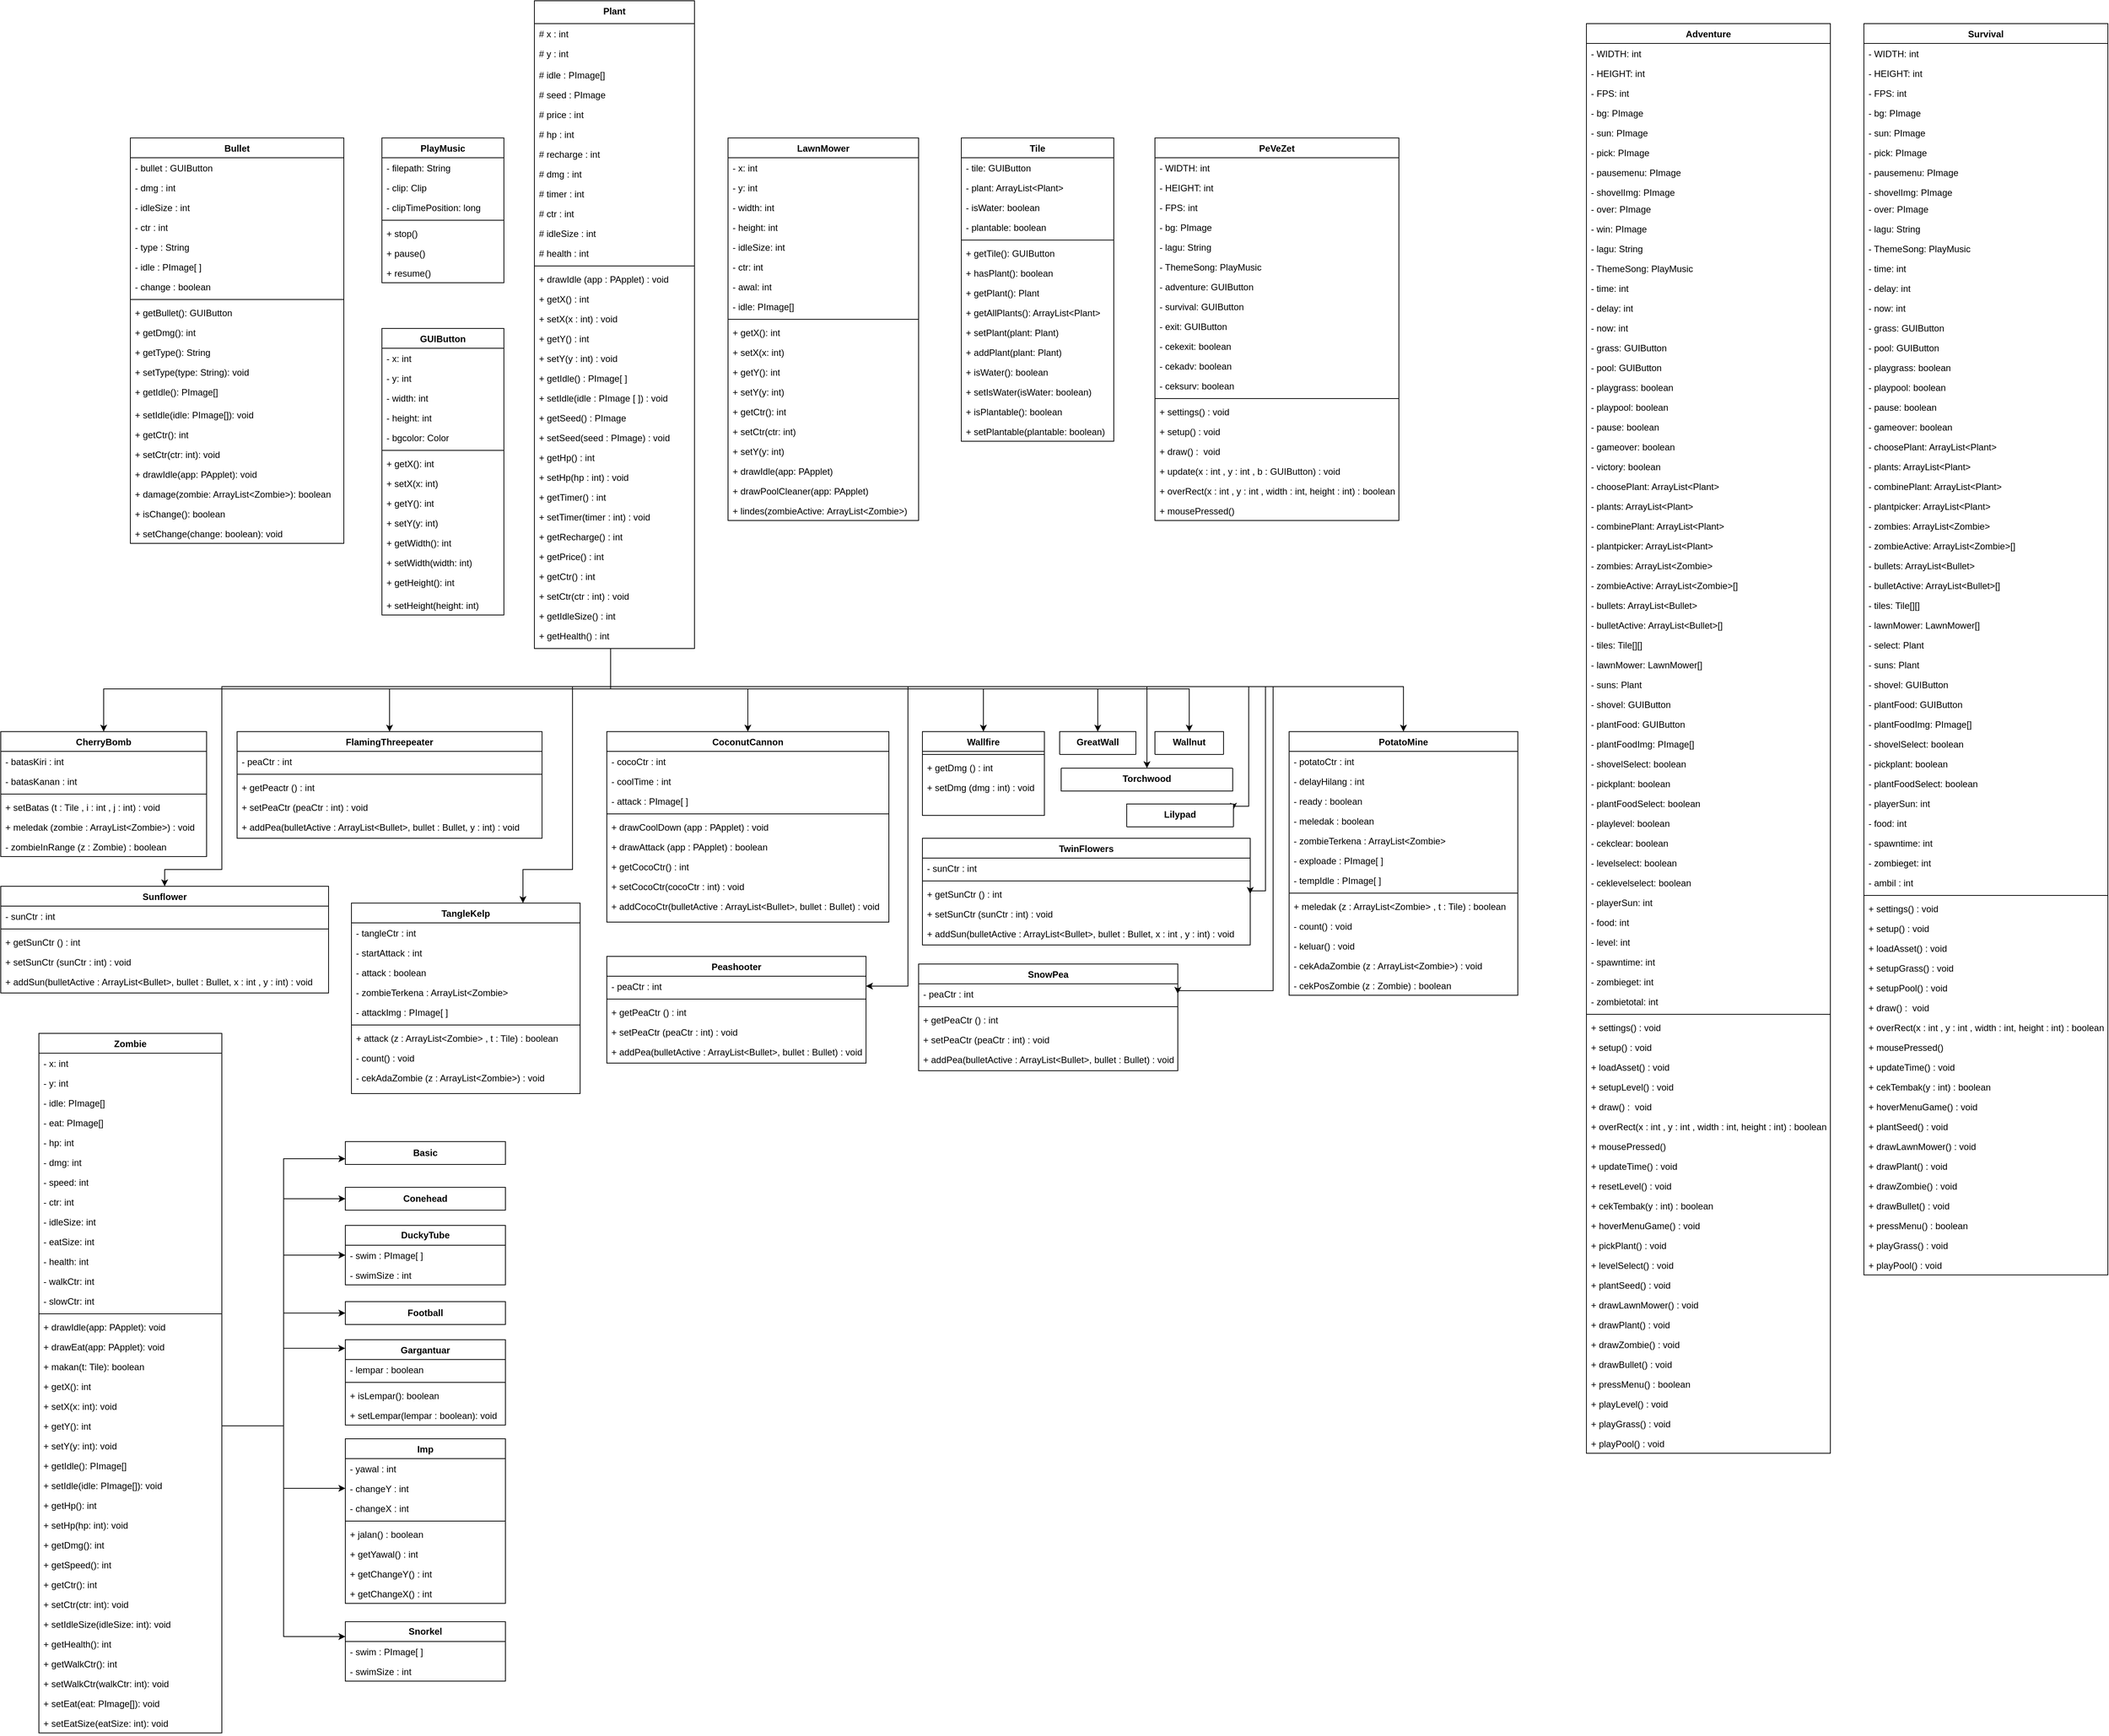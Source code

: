 <mxfile version="21.4.0" type="device">
  <diagram id="C5RBs43oDa-KdzZeNtuy" name="Page-1">
    <mxGraphModel dx="4580" dy="1940" grid="1" gridSize="10" guides="1" tooltips="1" connect="1" arrows="1" fold="1" page="0" pageScale="1" pageWidth="827" pageHeight="1169" math="0" shadow="0">
      <root>
        <mxCell id="WIyWlLk6GJQsqaUBKTNV-0" />
        <mxCell id="WIyWlLk6GJQsqaUBKTNV-1" parent="WIyWlLk6GJQsqaUBKTNV-0" />
        <mxCell id="5Mf-sOE8AnQbxtJJ7-1W-112" style="edgeStyle=orthogonalEdgeStyle;rounded=0;orthogonalLoop=1;jettySize=auto;html=1;entryX=0.5;entryY=0;entryDx=0;entryDy=0;exitX=0.5;exitY=1;exitDx=0;exitDy=0;" edge="1" parent="WIyWlLk6GJQsqaUBKTNV-1" source="zkfFHV4jXpPFQw0GAbJ--0" target="zkfFHV4jXpPFQw0GAbJ--6">
          <mxGeometry relative="1" as="geometry">
            <Array as="points">
              <mxPoint x="10" y="900" />
              <mxPoint x="10" y="953" />
              <mxPoint x="-655" y="953" />
            </Array>
          </mxGeometry>
        </mxCell>
        <mxCell id="5Mf-sOE8AnQbxtJJ7-1W-115" style="edgeStyle=orthogonalEdgeStyle;rounded=0;orthogonalLoop=1;jettySize=auto;html=1;exitX=0.5;exitY=1;exitDx=0;exitDy=0;entryX=0.5;entryY=0;entryDx=0;entryDy=0;" edge="1" parent="WIyWlLk6GJQsqaUBKTNV-1" source="zkfFHV4jXpPFQw0GAbJ--0" target="5Mf-sOE8AnQbxtJJ7-1W-24">
          <mxGeometry relative="1" as="geometry">
            <Array as="points">
              <mxPoint x="10" y="900" />
              <mxPoint x="10" y="953" />
              <mxPoint x="190" y="953" />
            </Array>
          </mxGeometry>
        </mxCell>
        <mxCell id="5Mf-sOE8AnQbxtJJ7-1W-116" style="edgeStyle=orthogonalEdgeStyle;rounded=0;orthogonalLoop=1;jettySize=auto;html=1;exitX=0.5;exitY=1;exitDx=0;exitDy=0;" edge="1" parent="WIyWlLk6GJQsqaUBKTNV-1" source="zkfFHV4jXpPFQw0GAbJ--0" target="5Mf-sOE8AnQbxtJJ7-1W-34">
          <mxGeometry relative="1" as="geometry">
            <Array as="points">
              <mxPoint x="10" y="900" />
              <mxPoint x="10" y="953" />
              <mxPoint x="-280" y="953" />
            </Array>
          </mxGeometry>
        </mxCell>
        <mxCell id="5Mf-sOE8AnQbxtJJ7-1W-117" style="edgeStyle=orthogonalEdgeStyle;rounded=0;orthogonalLoop=1;jettySize=auto;html=1;exitX=0.5;exitY=1;exitDx=0;exitDy=0;" edge="1" parent="WIyWlLk6GJQsqaUBKTNV-1" source="zkfFHV4jXpPFQw0GAbJ--0" target="5Mf-sOE8AnQbxtJJ7-1W-103">
          <mxGeometry relative="1" as="geometry">
            <Array as="points">
              <mxPoint x="10" y="900" />
              <mxPoint x="10" y="953" />
              <mxPoint x="499" y="953" />
            </Array>
          </mxGeometry>
        </mxCell>
        <mxCell id="5Mf-sOE8AnQbxtJJ7-1W-121" style="edgeStyle=orthogonalEdgeStyle;rounded=0;orthogonalLoop=1;jettySize=auto;html=1;exitX=0.5;exitY=1;exitDx=0;exitDy=0;entryX=0.5;entryY=0;entryDx=0;entryDy=0;" edge="1" parent="WIyWlLk6GJQsqaUBKTNV-1" source="zkfFHV4jXpPFQw0GAbJ--0" target="5Mf-sOE8AnQbxtJJ7-1W-43">
          <mxGeometry relative="1" as="geometry">
            <Array as="points">
              <mxPoint x="10" y="900" />
              <mxPoint x="10" y="953" />
              <mxPoint x="649" y="953" />
            </Array>
          </mxGeometry>
        </mxCell>
        <mxCell id="5Mf-sOE8AnQbxtJJ7-1W-124" style="edgeStyle=orthogonalEdgeStyle;rounded=0;orthogonalLoop=1;jettySize=auto;html=1;exitX=0.5;exitY=1;exitDx=0;exitDy=0;entryX=0.5;entryY=0;entryDx=0;entryDy=0;" edge="1" parent="WIyWlLk6GJQsqaUBKTNV-1" source="zkfFHV4jXpPFQw0GAbJ--0" target="5Mf-sOE8AnQbxtJJ7-1W-76">
          <mxGeometry relative="1" as="geometry">
            <Array as="points">
              <mxPoint x="10" y="900" />
              <mxPoint x="10" y="950" />
              <mxPoint x="-500" y="950" />
              <mxPoint x="-500" y="1190" />
              <mxPoint x="-575" y="1190" />
            </Array>
          </mxGeometry>
        </mxCell>
        <mxCell id="5Mf-sOE8AnQbxtJJ7-1W-127" style="edgeStyle=orthogonalEdgeStyle;rounded=0;orthogonalLoop=1;jettySize=auto;html=1;exitX=0.5;exitY=1;exitDx=0;exitDy=0;entryX=0.5;entryY=0;entryDx=0;entryDy=0;" edge="1" parent="WIyWlLk6GJQsqaUBKTNV-1" source="zkfFHV4jXpPFQw0GAbJ--0" target="5Mf-sOE8AnQbxtJJ7-1W-109">
          <mxGeometry relative="1" as="geometry">
            <Array as="points">
              <mxPoint x="10" y="900" />
              <mxPoint x="10" y="953" />
              <mxPoint x="769" y="953" />
            </Array>
          </mxGeometry>
        </mxCell>
        <mxCell id="5Mf-sOE8AnQbxtJJ7-1W-132" style="edgeStyle=orthogonalEdgeStyle;rounded=0;orthogonalLoop=1;jettySize=auto;html=1;entryX=1;entryY=0.5;entryDx=0;entryDy=0;" edge="1" parent="WIyWlLk6GJQsqaUBKTNV-1" target="5Mf-sOE8AnQbxtJJ7-1W-51">
          <mxGeometry relative="1" as="geometry">
            <mxPoint x="20" y="900" as="sourcePoint" />
            <Array as="points">
              <mxPoint x="15" y="900" />
              <mxPoint x="10" y="900" />
              <mxPoint x="10" y="950" />
              <mxPoint x="400" y="950" />
              <mxPoint x="400" y="1339" />
            </Array>
          </mxGeometry>
        </mxCell>
        <mxCell id="5Mf-sOE8AnQbxtJJ7-1W-135" style="edgeStyle=orthogonalEdgeStyle;rounded=0;orthogonalLoop=1;jettySize=auto;html=1;exitX=0.5;exitY=1;exitDx=0;exitDy=0;entryX=1;entryY=0.25;entryDx=0;entryDy=0;" edge="1" parent="WIyWlLk6GJQsqaUBKTNV-1" source="zkfFHV4jXpPFQw0GAbJ--0" target="5Mf-sOE8AnQbxtJJ7-1W-49">
          <mxGeometry relative="1" as="geometry">
            <Array as="points">
              <mxPoint x="10" y="900" />
              <mxPoint x="10" y="950" />
              <mxPoint x="847" y="950" />
              <mxPoint x="847" y="1107" />
            </Array>
          </mxGeometry>
        </mxCell>
        <mxCell id="5Mf-sOE8AnQbxtJJ7-1W-136" style="edgeStyle=orthogonalEdgeStyle;rounded=0;orthogonalLoop=1;jettySize=auto;html=1;exitX=0.5;exitY=1;exitDx=0;exitDy=0;entryX=1;entryY=0.5;entryDx=0;entryDy=0;" edge="1" parent="WIyWlLk6GJQsqaUBKTNV-1" source="zkfFHV4jXpPFQw0GAbJ--0" target="5Mf-sOE8AnQbxtJJ7-1W-100">
          <mxGeometry relative="1" as="geometry">
            <Array as="points">
              <mxPoint x="10" y="900" />
              <mxPoint x="10" y="950" />
              <mxPoint x="869" y="950" />
              <mxPoint x="869" y="1218" />
            </Array>
          </mxGeometry>
        </mxCell>
        <mxCell id="zkfFHV4jXpPFQw0GAbJ--0" value="Plant" style="swimlane;fontStyle=1;align=center;verticalAlign=top;childLayout=stackLayout;horizontal=1;startSize=30;horizontalStack=0;resizeParent=1;resizeLast=0;collapsible=1;marginBottom=0;rounded=0;shadow=0;strokeWidth=1;fontFamily=Helvetica;" parent="WIyWlLk6GJQsqaUBKTNV-1" vertex="1">
          <mxGeometry x="-90" y="50" width="210" height="850" as="geometry">
            <mxRectangle x="-780" y="50" width="160" height="26" as="alternateBounds" />
          </mxGeometry>
        </mxCell>
        <mxCell id="zkfFHV4jXpPFQw0GAbJ--1" value="# x : int" style="text;align=left;verticalAlign=top;spacingLeft=4;spacingRight=4;overflow=hidden;rotatable=0;points=[[0,0.5],[1,0.5]];portConstraint=eastwest;fontFamily=Helvetica;" parent="zkfFHV4jXpPFQw0GAbJ--0" vertex="1">
          <mxGeometry y="30" width="210" height="26" as="geometry" />
        </mxCell>
        <mxCell id="zkfFHV4jXpPFQw0GAbJ--2" value="# y : int" style="text;align=left;verticalAlign=top;spacingLeft=4;spacingRight=4;overflow=hidden;rotatable=0;points=[[0,0.5],[1,0.5]];portConstraint=eastwest;rounded=0;shadow=0;html=0;fontFamily=Helvetica;" parent="zkfFHV4jXpPFQw0GAbJ--0" vertex="1">
          <mxGeometry y="56" width="210" height="28" as="geometry" />
        </mxCell>
        <mxCell id="zkfFHV4jXpPFQw0GAbJ--3" value="# idle : PImage[]" style="text;align=left;verticalAlign=top;spacingLeft=4;spacingRight=4;overflow=hidden;rotatable=0;points=[[0,0.5],[1,0.5]];portConstraint=eastwest;rounded=0;shadow=0;html=0;fontFamily=Helvetica;" parent="zkfFHV4jXpPFQw0GAbJ--0" vertex="1">
          <mxGeometry y="84" width="210" height="26" as="geometry" />
        </mxCell>
        <mxCell id="AE0YScjFMEkMr-I_exwc-0" value="# seed : PImage" style="text;align=left;verticalAlign=top;spacingLeft=4;spacingRight=4;overflow=hidden;rotatable=0;points=[[0,0.5],[1,0.5]];portConstraint=eastwest;rounded=0;shadow=0;html=0;fontFamily=Helvetica;" vertex="1" parent="zkfFHV4jXpPFQw0GAbJ--0">
          <mxGeometry y="110" width="210" height="26" as="geometry" />
        </mxCell>
        <mxCell id="AE0YScjFMEkMr-I_exwc-3" value="# price : int " style="text;align=left;verticalAlign=top;spacingLeft=4;spacingRight=4;overflow=hidden;rotatable=0;points=[[0,0.5],[1,0.5]];portConstraint=eastwest;rounded=0;shadow=0;html=0;fontFamily=Helvetica;" vertex="1" parent="zkfFHV4jXpPFQw0GAbJ--0">
          <mxGeometry y="136" width="210" height="26" as="geometry" />
        </mxCell>
        <mxCell id="AE0YScjFMEkMr-I_exwc-7" value="# hp : int " style="text;align=left;verticalAlign=top;spacingLeft=4;spacingRight=4;overflow=hidden;rotatable=0;points=[[0,0.5],[1,0.5]];portConstraint=eastwest;rounded=0;shadow=0;html=0;fontFamily=Helvetica;" vertex="1" parent="zkfFHV4jXpPFQw0GAbJ--0">
          <mxGeometry y="162" width="210" height="26" as="geometry" />
        </mxCell>
        <mxCell id="AE0YScjFMEkMr-I_exwc-8" value="# recharge : int " style="text;align=left;verticalAlign=top;spacingLeft=4;spacingRight=4;overflow=hidden;rotatable=0;points=[[0,0.5],[1,0.5]];portConstraint=eastwest;rounded=0;shadow=0;html=0;fontFamily=Helvetica;" vertex="1" parent="zkfFHV4jXpPFQw0GAbJ--0">
          <mxGeometry y="188" width="210" height="26" as="geometry" />
        </mxCell>
        <mxCell id="AE0YScjFMEkMr-I_exwc-9" value="# dmg : int " style="text;align=left;verticalAlign=top;spacingLeft=4;spacingRight=4;overflow=hidden;rotatable=0;points=[[0,0.5],[1,0.5]];portConstraint=eastwest;rounded=0;shadow=0;html=0;fontFamily=Helvetica;" vertex="1" parent="zkfFHV4jXpPFQw0GAbJ--0">
          <mxGeometry y="214" width="210" height="26" as="geometry" />
        </mxCell>
        <mxCell id="AE0YScjFMEkMr-I_exwc-10" value="# timer : int " style="text;align=left;verticalAlign=top;spacingLeft=4;spacingRight=4;overflow=hidden;rotatable=0;points=[[0,0.5],[1,0.5]];portConstraint=eastwest;rounded=0;shadow=0;html=0;fontFamily=Helvetica;" vertex="1" parent="zkfFHV4jXpPFQw0GAbJ--0">
          <mxGeometry y="240" width="210" height="26" as="geometry" />
        </mxCell>
        <mxCell id="AE0YScjFMEkMr-I_exwc-11" value="# ctr : int " style="text;align=left;verticalAlign=top;spacingLeft=4;spacingRight=4;overflow=hidden;rotatable=0;points=[[0,0.5],[1,0.5]];portConstraint=eastwest;rounded=0;shadow=0;html=0;fontFamily=Helvetica;" vertex="1" parent="zkfFHV4jXpPFQw0GAbJ--0">
          <mxGeometry y="266" width="210" height="26" as="geometry" />
        </mxCell>
        <mxCell id="AE0YScjFMEkMr-I_exwc-12" value="# idleSize : int " style="text;align=left;verticalAlign=top;spacingLeft=4;spacingRight=4;overflow=hidden;rotatable=0;points=[[0,0.5],[1,0.5]];portConstraint=eastwest;rounded=0;shadow=0;html=0;fontFamily=Helvetica;" vertex="1" parent="zkfFHV4jXpPFQw0GAbJ--0">
          <mxGeometry y="292" width="210" height="26" as="geometry" />
        </mxCell>
        <mxCell id="AE0YScjFMEkMr-I_exwc-13" value="# health : int " style="text;align=left;verticalAlign=top;spacingLeft=4;spacingRight=4;overflow=hidden;rotatable=0;points=[[0,0.5],[1,0.5]];portConstraint=eastwest;rounded=0;shadow=0;html=0;fontFamily=Helvetica;" vertex="1" parent="zkfFHV4jXpPFQw0GAbJ--0">
          <mxGeometry y="318" width="210" height="26" as="geometry" />
        </mxCell>
        <mxCell id="zkfFHV4jXpPFQw0GAbJ--4" value="" style="line;html=1;strokeWidth=1;align=left;verticalAlign=middle;spacingTop=-1;spacingLeft=3;spacingRight=3;rotatable=0;labelPosition=right;points=[];portConstraint=eastwest;" parent="zkfFHV4jXpPFQw0GAbJ--0" vertex="1">
          <mxGeometry y="344" width="210" height="8" as="geometry" />
        </mxCell>
        <mxCell id="AE0YScjFMEkMr-I_exwc-4" value="+ drawIdle (app : PApplet) : void" style="text;align=left;verticalAlign=top;spacingLeft=4;spacingRight=4;overflow=hidden;rotatable=0;points=[[0,0.5],[1,0.5]];portConstraint=eastwest;rounded=0;shadow=0;html=0;fontFamily=Helvetica;" vertex="1" parent="zkfFHV4jXpPFQw0GAbJ--0">
          <mxGeometry y="352" width="210" height="26" as="geometry" />
        </mxCell>
        <mxCell id="AE0YScjFMEkMr-I_exwc-6" value="+ getX() : int" style="text;align=left;verticalAlign=top;spacingLeft=4;spacingRight=4;overflow=hidden;rotatable=0;points=[[0,0.5],[1,0.5]];portConstraint=eastwest;rounded=0;shadow=0;html=0;" vertex="1" parent="zkfFHV4jXpPFQw0GAbJ--0">
          <mxGeometry y="378" width="210" height="26" as="geometry" />
        </mxCell>
        <mxCell id="zkfFHV4jXpPFQw0GAbJ--5" value="+ setX(x : int) : void" style="text;align=left;verticalAlign=top;spacingLeft=4;spacingRight=4;overflow=hidden;rotatable=0;points=[[0,0.5],[1,0.5]];portConstraint=eastwest;" parent="zkfFHV4jXpPFQw0GAbJ--0" vertex="1">
          <mxGeometry y="404" width="210" height="26" as="geometry" />
        </mxCell>
        <mxCell id="5Mf-sOE8AnQbxtJJ7-1W-0" value="+ getY() : int" style="text;align=left;verticalAlign=top;spacingLeft=4;spacingRight=4;overflow=hidden;rotatable=0;points=[[0,0.5],[1,0.5]];portConstraint=eastwest;" vertex="1" parent="zkfFHV4jXpPFQw0GAbJ--0">
          <mxGeometry y="430" width="210" height="26" as="geometry" />
        </mxCell>
        <mxCell id="5Mf-sOE8AnQbxtJJ7-1W-1" value="+ setY(y : int) : void" style="text;align=left;verticalAlign=top;spacingLeft=4;spacingRight=4;overflow=hidden;rotatable=0;points=[[0,0.5],[1,0.5]];portConstraint=eastwest;" vertex="1" parent="zkfFHV4jXpPFQw0GAbJ--0">
          <mxGeometry y="456" width="210" height="26" as="geometry" />
        </mxCell>
        <mxCell id="5Mf-sOE8AnQbxtJJ7-1W-7" value="+ getIdle() : PImage[ ]" style="text;align=left;verticalAlign=top;spacingLeft=4;spacingRight=4;overflow=hidden;rotatable=0;points=[[0,0.5],[1,0.5]];portConstraint=eastwest;rounded=0;shadow=0;html=0;" vertex="1" parent="zkfFHV4jXpPFQw0GAbJ--0">
          <mxGeometry y="482" width="210" height="26" as="geometry" />
        </mxCell>
        <mxCell id="5Mf-sOE8AnQbxtJJ7-1W-2" value="+ setIdle(idle : PImage [ ]) : void" style="text;align=left;verticalAlign=top;spacingLeft=4;spacingRight=4;overflow=hidden;rotatable=0;points=[[0,0.5],[1,0.5]];portConstraint=eastwest;fontFamily=Helvetica;" vertex="1" parent="zkfFHV4jXpPFQw0GAbJ--0">
          <mxGeometry y="508" width="210" height="26" as="geometry" />
        </mxCell>
        <mxCell id="5Mf-sOE8AnQbxtJJ7-1W-3" value="+ getSeed() : PImage" style="text;align=left;verticalAlign=top;spacingLeft=4;spacingRight=4;overflow=hidden;rotatable=0;points=[[0,0.5],[1,0.5]];portConstraint=eastwest;" vertex="1" parent="zkfFHV4jXpPFQw0GAbJ--0">
          <mxGeometry y="534" width="210" height="26" as="geometry" />
        </mxCell>
        <mxCell id="5Mf-sOE8AnQbxtJJ7-1W-8" value="+ setSeed(seed : PImage) : void" style="text;align=left;verticalAlign=top;spacingLeft=4;spacingRight=4;overflow=hidden;rotatable=0;points=[[0,0.5],[1,0.5]];portConstraint=eastwest;fontFamily=Helvetica;" vertex="1" parent="zkfFHV4jXpPFQw0GAbJ--0">
          <mxGeometry y="560" width="210" height="26" as="geometry" />
        </mxCell>
        <mxCell id="5Mf-sOE8AnQbxtJJ7-1W-10" value="+ getHp() : int" style="text;align=left;verticalAlign=top;spacingLeft=4;spacingRight=4;overflow=hidden;rotatable=0;points=[[0,0.5],[1,0.5]];portConstraint=eastwest;" vertex="1" parent="zkfFHV4jXpPFQw0GAbJ--0">
          <mxGeometry y="586" width="210" height="26" as="geometry" />
        </mxCell>
        <mxCell id="5Mf-sOE8AnQbxtJJ7-1W-11" value="+ setHp(hp : int) : void" style="text;align=left;verticalAlign=top;spacingLeft=4;spacingRight=4;overflow=hidden;rotatable=0;points=[[0,0.5],[1,0.5]];portConstraint=eastwest;" vertex="1" parent="zkfFHV4jXpPFQw0GAbJ--0">
          <mxGeometry y="612" width="210" height="26" as="geometry" />
        </mxCell>
        <mxCell id="5Mf-sOE8AnQbxtJJ7-1W-12" value="+ getTimer() : int" style="text;align=left;verticalAlign=top;spacingLeft=4;spacingRight=4;overflow=hidden;rotatable=0;points=[[0,0.5],[1,0.5]];portConstraint=eastwest;" vertex="1" parent="zkfFHV4jXpPFQw0GAbJ--0">
          <mxGeometry y="638" width="210" height="26" as="geometry" />
        </mxCell>
        <mxCell id="5Mf-sOE8AnQbxtJJ7-1W-13" value="+ setTimer(timer : int) : void" style="text;align=left;verticalAlign=top;spacingLeft=4;spacingRight=4;overflow=hidden;rotatable=0;points=[[0,0.5],[1,0.5]];portConstraint=eastwest;" vertex="1" parent="zkfFHV4jXpPFQw0GAbJ--0">
          <mxGeometry y="664" width="210" height="26" as="geometry" />
        </mxCell>
        <mxCell id="5Mf-sOE8AnQbxtJJ7-1W-14" value="+ getRecharge() : int" style="text;align=left;verticalAlign=top;spacingLeft=4;spacingRight=4;overflow=hidden;rotatable=0;points=[[0,0.5],[1,0.5]];portConstraint=eastwest;" vertex="1" parent="zkfFHV4jXpPFQw0GAbJ--0">
          <mxGeometry y="690" width="210" height="26" as="geometry" />
        </mxCell>
        <mxCell id="5Mf-sOE8AnQbxtJJ7-1W-16" value="+ getPrice() : int" style="text;align=left;verticalAlign=top;spacingLeft=4;spacingRight=4;overflow=hidden;rotatable=0;points=[[0,0.5],[1,0.5]];portConstraint=eastwest;" vertex="1" parent="zkfFHV4jXpPFQw0GAbJ--0">
          <mxGeometry y="716" width="210" height="26" as="geometry" />
        </mxCell>
        <mxCell id="5Mf-sOE8AnQbxtJJ7-1W-17" value="+ getCtr() : int" style="text;align=left;verticalAlign=top;spacingLeft=4;spacingRight=4;overflow=hidden;rotatable=0;points=[[0,0.5],[1,0.5]];portConstraint=eastwest;" vertex="1" parent="zkfFHV4jXpPFQw0GAbJ--0">
          <mxGeometry y="742" width="210" height="26" as="geometry" />
        </mxCell>
        <mxCell id="5Mf-sOE8AnQbxtJJ7-1W-18" value="+ setCtr(ctr : int) : void" style="text;align=left;verticalAlign=top;spacingLeft=4;spacingRight=4;overflow=hidden;rotatable=0;points=[[0,0.5],[1,0.5]];portConstraint=eastwest;" vertex="1" parent="zkfFHV4jXpPFQw0GAbJ--0">
          <mxGeometry y="768" width="210" height="26" as="geometry" />
        </mxCell>
        <mxCell id="5Mf-sOE8AnQbxtJJ7-1W-19" value="+ getIdleSize() : int" style="text;align=left;verticalAlign=top;spacingLeft=4;spacingRight=4;overflow=hidden;rotatable=0;points=[[0,0.5],[1,0.5]];portConstraint=eastwest;" vertex="1" parent="zkfFHV4jXpPFQw0GAbJ--0">
          <mxGeometry y="794" width="210" height="26" as="geometry" />
        </mxCell>
        <mxCell id="5Mf-sOE8AnQbxtJJ7-1W-20" value="+ getHealth() : int" style="text;align=left;verticalAlign=top;spacingLeft=4;spacingRight=4;overflow=hidden;rotatable=0;points=[[0,0.5],[1,0.5]];portConstraint=eastwest;" vertex="1" parent="zkfFHV4jXpPFQw0GAbJ--0">
          <mxGeometry y="820" width="210" height="26" as="geometry" />
        </mxCell>
        <mxCell id="zkfFHV4jXpPFQw0GAbJ--6" value="CherryBomb" style="swimlane;fontStyle=1;align=center;verticalAlign=top;childLayout=stackLayout;horizontal=1;startSize=26;horizontalStack=0;resizeParent=1;resizeLast=0;collapsible=1;marginBottom=0;rounded=0;shadow=0;strokeWidth=1;" parent="WIyWlLk6GJQsqaUBKTNV-1" vertex="1">
          <mxGeometry x="-790" y="1009" width="270" height="164" as="geometry">
            <mxRectangle x="130" y="380" width="160" height="26" as="alternateBounds" />
          </mxGeometry>
        </mxCell>
        <mxCell id="zkfFHV4jXpPFQw0GAbJ--7" value="- batasKiri : int" style="text;align=left;verticalAlign=top;spacingLeft=4;spacingRight=4;overflow=hidden;rotatable=0;points=[[0,0.5],[1,0.5]];portConstraint=eastwest;" parent="zkfFHV4jXpPFQw0GAbJ--6" vertex="1">
          <mxGeometry y="26" width="270" height="26" as="geometry" />
        </mxCell>
        <mxCell id="5Mf-sOE8AnQbxtJJ7-1W-23" value="- batasKanan : int" style="text;align=left;verticalAlign=top;spacingLeft=4;spacingRight=4;overflow=hidden;rotatable=0;points=[[0,0.5],[1,0.5]];portConstraint=eastwest;" vertex="1" parent="zkfFHV4jXpPFQw0GAbJ--6">
          <mxGeometry y="52" width="270" height="26" as="geometry" />
        </mxCell>
        <mxCell id="zkfFHV4jXpPFQw0GAbJ--9" value="" style="line;html=1;strokeWidth=1;align=left;verticalAlign=middle;spacingTop=-1;spacingLeft=3;spacingRight=3;rotatable=0;labelPosition=right;points=[];portConstraint=eastwest;" parent="zkfFHV4jXpPFQw0GAbJ--6" vertex="1">
          <mxGeometry y="78" width="270" height="8" as="geometry" />
        </mxCell>
        <mxCell id="zkfFHV4jXpPFQw0GAbJ--8" value="+ setBatas (t : Tile , i : int , j : int) : void " style="text;align=left;verticalAlign=top;spacingLeft=4;spacingRight=4;overflow=hidden;rotatable=0;points=[[0,0.5],[1,0.5]];portConstraint=eastwest;rounded=0;shadow=0;html=0;" parent="zkfFHV4jXpPFQw0GAbJ--6" vertex="1">
          <mxGeometry y="86" width="270" height="26" as="geometry" />
        </mxCell>
        <mxCell id="zkfFHV4jXpPFQw0GAbJ--10" value="+ meledak (zombie : ArrayList&lt;Zombie&gt;) : void" style="text;align=left;verticalAlign=top;spacingLeft=4;spacingRight=4;overflow=hidden;rotatable=0;points=[[0,0.5],[1,0.5]];portConstraint=eastwest;fontStyle=0" parent="zkfFHV4jXpPFQw0GAbJ--6" vertex="1">
          <mxGeometry y="112" width="270" height="26" as="geometry" />
        </mxCell>
        <mxCell id="zkfFHV4jXpPFQw0GAbJ--11" value="- zombieInRange (z : Zombie) : boolean " style="text;align=left;verticalAlign=top;spacingLeft=4;spacingRight=4;overflow=hidden;rotatable=0;points=[[0,0.5],[1,0.5]];portConstraint=eastwest;" parent="zkfFHV4jXpPFQw0GAbJ--6" vertex="1">
          <mxGeometry y="138" width="270" height="26" as="geometry" />
        </mxCell>
        <mxCell id="5Mf-sOE8AnQbxtJJ7-1W-24" value="CoconutCannon" style="swimlane;fontStyle=1;align=center;verticalAlign=top;childLayout=stackLayout;horizontal=1;startSize=26;horizontalStack=0;resizeParent=1;resizeLast=0;collapsible=1;marginBottom=0;rounded=0;shadow=0;strokeWidth=1;" vertex="1" parent="WIyWlLk6GJQsqaUBKTNV-1">
          <mxGeometry x="5" y="1009" width="370" height="250" as="geometry">
            <mxRectangle x="130" y="380" width="160" height="26" as="alternateBounds" />
          </mxGeometry>
        </mxCell>
        <mxCell id="5Mf-sOE8AnQbxtJJ7-1W-25" value="- cocoCtr : int" style="text;align=left;verticalAlign=top;spacingLeft=4;spacingRight=4;overflow=hidden;rotatable=0;points=[[0,0.5],[1,0.5]];portConstraint=eastwest;" vertex="1" parent="5Mf-sOE8AnQbxtJJ7-1W-24">
          <mxGeometry y="26" width="370" height="26" as="geometry" />
        </mxCell>
        <mxCell id="5Mf-sOE8AnQbxtJJ7-1W-26" value="- coolTime : int" style="text;align=left;verticalAlign=top;spacingLeft=4;spacingRight=4;overflow=hidden;rotatable=0;points=[[0,0.5],[1,0.5]];portConstraint=eastwest;" vertex="1" parent="5Mf-sOE8AnQbxtJJ7-1W-24">
          <mxGeometry y="52" width="370" height="26" as="geometry" />
        </mxCell>
        <mxCell id="5Mf-sOE8AnQbxtJJ7-1W-31" value="- attack : PImage[ ]" style="text;align=left;verticalAlign=top;spacingLeft=4;spacingRight=4;overflow=hidden;rotatable=0;points=[[0,0.5],[1,0.5]];portConstraint=eastwest;" vertex="1" parent="5Mf-sOE8AnQbxtJJ7-1W-24">
          <mxGeometry y="78" width="370" height="26" as="geometry" />
        </mxCell>
        <mxCell id="5Mf-sOE8AnQbxtJJ7-1W-27" value="" style="line;html=1;strokeWidth=1;align=left;verticalAlign=middle;spacingTop=-1;spacingLeft=3;spacingRight=3;rotatable=0;labelPosition=right;points=[];portConstraint=eastwest;" vertex="1" parent="5Mf-sOE8AnQbxtJJ7-1W-24">
          <mxGeometry y="104" width="370" height="8" as="geometry" />
        </mxCell>
        <mxCell id="5Mf-sOE8AnQbxtJJ7-1W-28" value="+ drawCoolDown (app : PApplet) : void " style="text;align=left;verticalAlign=top;spacingLeft=4;spacingRight=4;overflow=hidden;rotatable=0;points=[[0,0.5],[1,0.5]];portConstraint=eastwest;rounded=0;shadow=0;html=0;" vertex="1" parent="5Mf-sOE8AnQbxtJJ7-1W-24">
          <mxGeometry y="112" width="370" height="26" as="geometry" />
        </mxCell>
        <mxCell id="5Mf-sOE8AnQbxtJJ7-1W-29" value="+ drawAttack (app : PApplet) : boolean" style="text;align=left;verticalAlign=top;spacingLeft=4;spacingRight=4;overflow=hidden;rotatable=0;points=[[0,0.5],[1,0.5]];portConstraint=eastwest;fontStyle=0" vertex="1" parent="5Mf-sOE8AnQbxtJJ7-1W-24">
          <mxGeometry y="138" width="370" height="26" as="geometry" />
        </mxCell>
        <mxCell id="5Mf-sOE8AnQbxtJJ7-1W-30" value="+ getCocoCtr() : int" style="text;align=left;verticalAlign=top;spacingLeft=4;spacingRight=4;overflow=hidden;rotatable=0;points=[[0,0.5],[1,0.5]];portConstraint=eastwest;" vertex="1" parent="5Mf-sOE8AnQbxtJJ7-1W-24">
          <mxGeometry y="164" width="370" height="26" as="geometry" />
        </mxCell>
        <mxCell id="5Mf-sOE8AnQbxtJJ7-1W-32" value="+ setCocoCtr(cocoCtr : int) : void" style="text;align=left;verticalAlign=top;spacingLeft=4;spacingRight=4;overflow=hidden;rotatable=0;points=[[0,0.5],[1,0.5]];portConstraint=eastwest;" vertex="1" parent="5Mf-sOE8AnQbxtJJ7-1W-24">
          <mxGeometry y="190" width="370" height="26" as="geometry" />
        </mxCell>
        <mxCell id="5Mf-sOE8AnQbxtJJ7-1W-33" value="+ addCocoCtr(bulletActive : ArrayList&lt;Bullet&gt;, bullet : Bullet) : void" style="text;align=left;verticalAlign=top;spacingLeft=4;spacingRight=4;overflow=hidden;rotatable=0;points=[[0,0.5],[1,0.5]];portConstraint=eastwest;" vertex="1" parent="5Mf-sOE8AnQbxtJJ7-1W-24">
          <mxGeometry y="216" width="370" height="24" as="geometry" />
        </mxCell>
        <mxCell id="5Mf-sOE8AnQbxtJJ7-1W-34" value="FlamingThreepeater" style="swimlane;fontStyle=1;align=center;verticalAlign=top;childLayout=stackLayout;horizontal=1;startSize=26;horizontalStack=0;resizeParent=1;resizeLast=0;collapsible=1;marginBottom=0;rounded=0;shadow=0;strokeWidth=1;" vertex="1" parent="WIyWlLk6GJQsqaUBKTNV-1">
          <mxGeometry x="-480" y="1009" width="400" height="140" as="geometry">
            <mxRectangle x="130" y="380" width="160" height="26" as="alternateBounds" />
          </mxGeometry>
        </mxCell>
        <mxCell id="5Mf-sOE8AnQbxtJJ7-1W-35" value="- peaCtr : int" style="text;align=left;verticalAlign=top;spacingLeft=4;spacingRight=4;overflow=hidden;rotatable=0;points=[[0,0.5],[1,0.5]];portConstraint=eastwest;" vertex="1" parent="5Mf-sOE8AnQbxtJJ7-1W-34">
          <mxGeometry y="26" width="400" height="26" as="geometry" />
        </mxCell>
        <mxCell id="5Mf-sOE8AnQbxtJJ7-1W-37" value="" style="line;html=1;strokeWidth=1;align=left;verticalAlign=middle;spacingTop=-1;spacingLeft=3;spacingRight=3;rotatable=0;labelPosition=right;points=[];portConstraint=eastwest;" vertex="1" parent="5Mf-sOE8AnQbxtJJ7-1W-34">
          <mxGeometry y="52" width="400" height="8" as="geometry" />
        </mxCell>
        <mxCell id="5Mf-sOE8AnQbxtJJ7-1W-38" value="+ getPeactr () : int " style="text;align=left;verticalAlign=top;spacingLeft=4;spacingRight=4;overflow=hidden;rotatable=0;points=[[0,0.5],[1,0.5]];portConstraint=eastwest;rounded=0;shadow=0;html=0;" vertex="1" parent="5Mf-sOE8AnQbxtJJ7-1W-34">
          <mxGeometry y="60" width="400" height="26" as="geometry" />
        </mxCell>
        <mxCell id="5Mf-sOE8AnQbxtJJ7-1W-39" value="+ setPeaCtr (peaCtr : int) : void" style="text;align=left;verticalAlign=top;spacingLeft=4;spacingRight=4;overflow=hidden;rotatable=0;points=[[0,0.5],[1,0.5]];portConstraint=eastwest;fontStyle=0" vertex="1" parent="5Mf-sOE8AnQbxtJJ7-1W-34">
          <mxGeometry y="86" width="400" height="26" as="geometry" />
        </mxCell>
        <mxCell id="5Mf-sOE8AnQbxtJJ7-1W-42" value="+ addPea(bulletActive : ArrayList&lt;Bullet&gt;, bullet : Bullet, y : int) : void" style="text;align=left;verticalAlign=top;spacingLeft=4;spacingRight=4;overflow=hidden;rotatable=0;points=[[0,0.5],[1,0.5]];portConstraint=eastwest;" vertex="1" parent="5Mf-sOE8AnQbxtJJ7-1W-34">
          <mxGeometry y="112" width="400" height="24" as="geometry" />
        </mxCell>
        <mxCell id="5Mf-sOE8AnQbxtJJ7-1W-43" value="GreatWall" style="swimlane;fontStyle=1;align=center;verticalAlign=top;childLayout=stackLayout;horizontal=1;startSize=60;horizontalStack=0;resizeParent=1;resizeLast=0;collapsible=1;marginBottom=0;rounded=0;shadow=0;strokeWidth=1;" vertex="1" parent="WIyWlLk6GJQsqaUBKTNV-1">
          <mxGeometry x="599" y="1009" width="100" height="30" as="geometry">
            <mxRectangle x="-780" y="1540" width="120" height="26" as="alternateBounds" />
          </mxGeometry>
        </mxCell>
        <mxCell id="5Mf-sOE8AnQbxtJJ7-1W-49" value="Lilypad" style="swimlane;fontStyle=1;align=center;verticalAlign=top;childLayout=stackLayout;horizontal=1;startSize=60;horizontalStack=0;resizeParent=1;resizeLast=0;collapsible=1;marginBottom=0;rounded=0;shadow=0;strokeWidth=1;" vertex="1" parent="WIyWlLk6GJQsqaUBKTNV-1">
          <mxGeometry x="687" y="1104" width="140" height="30" as="geometry">
            <mxRectangle x="-780" y="1540" width="120" height="26" as="alternateBounds" />
          </mxGeometry>
        </mxCell>
        <mxCell id="5Mf-sOE8AnQbxtJJ7-1W-50" value="Peashooter" style="swimlane;fontStyle=1;align=center;verticalAlign=top;childLayout=stackLayout;horizontal=1;startSize=26;horizontalStack=0;resizeParent=1;resizeLast=0;collapsible=1;marginBottom=0;rounded=0;shadow=0;strokeWidth=1;" vertex="1" parent="WIyWlLk6GJQsqaUBKTNV-1">
          <mxGeometry x="5" y="1304" width="340" height="140" as="geometry">
            <mxRectangle x="130" y="380" width="160" height="26" as="alternateBounds" />
          </mxGeometry>
        </mxCell>
        <mxCell id="5Mf-sOE8AnQbxtJJ7-1W-51" value="- peaCtr : int" style="text;align=left;verticalAlign=top;spacingLeft=4;spacingRight=4;overflow=hidden;rotatable=0;points=[[0,0.5],[1,0.5]];portConstraint=eastwest;" vertex="1" parent="5Mf-sOE8AnQbxtJJ7-1W-50">
          <mxGeometry y="26" width="340" height="26" as="geometry" />
        </mxCell>
        <mxCell id="5Mf-sOE8AnQbxtJJ7-1W-52" value="" style="line;html=1;strokeWidth=1;align=left;verticalAlign=middle;spacingTop=-1;spacingLeft=3;spacingRight=3;rotatable=0;labelPosition=right;points=[];portConstraint=eastwest;" vertex="1" parent="5Mf-sOE8AnQbxtJJ7-1W-50">
          <mxGeometry y="52" width="340" height="8" as="geometry" />
        </mxCell>
        <mxCell id="5Mf-sOE8AnQbxtJJ7-1W-53" value="+ getPeaCtr () : int " style="text;align=left;verticalAlign=top;spacingLeft=4;spacingRight=4;overflow=hidden;rotatable=0;points=[[0,0.5],[1,0.5]];portConstraint=eastwest;rounded=0;shadow=0;html=0;" vertex="1" parent="5Mf-sOE8AnQbxtJJ7-1W-50">
          <mxGeometry y="60" width="340" height="26" as="geometry" />
        </mxCell>
        <mxCell id="5Mf-sOE8AnQbxtJJ7-1W-54" value="+ setPeaCtr (peaCtr : int) : void" style="text;align=left;verticalAlign=top;spacingLeft=4;spacingRight=4;overflow=hidden;rotatable=0;points=[[0,0.5],[1,0.5]];portConstraint=eastwest;fontStyle=0" vertex="1" parent="5Mf-sOE8AnQbxtJJ7-1W-50">
          <mxGeometry y="86" width="340" height="26" as="geometry" />
        </mxCell>
        <mxCell id="5Mf-sOE8AnQbxtJJ7-1W-55" value="+ addPea(bulletActive : ArrayList&lt;Bullet&gt;, bullet : Bullet) : void" style="text;align=left;verticalAlign=top;spacingLeft=4;spacingRight=4;overflow=hidden;rotatable=0;points=[[0,0.5],[1,0.5]];portConstraint=eastwest;" vertex="1" parent="5Mf-sOE8AnQbxtJJ7-1W-50">
          <mxGeometry y="112" width="340" height="24" as="geometry" />
        </mxCell>
        <mxCell id="5Mf-sOE8AnQbxtJJ7-1W-56" value="PotatoMine" style="swimlane;fontStyle=1;align=center;verticalAlign=top;childLayout=stackLayout;horizontal=1;startSize=26;horizontalStack=0;resizeParent=1;resizeLast=0;collapsible=1;marginBottom=0;rounded=0;shadow=0;strokeWidth=1;" vertex="1" parent="WIyWlLk6GJQsqaUBKTNV-1">
          <mxGeometry x="900" y="1009" width="300" height="346" as="geometry">
            <mxRectangle x="130" y="380" width="160" height="26" as="alternateBounds" />
          </mxGeometry>
        </mxCell>
        <mxCell id="5Mf-sOE8AnQbxtJJ7-1W-57" value="- potatoCtr : int" style="text;align=left;verticalAlign=top;spacingLeft=4;spacingRight=4;overflow=hidden;rotatable=0;points=[[0,0.5],[1,0.5]];portConstraint=eastwest;" vertex="1" parent="5Mf-sOE8AnQbxtJJ7-1W-56">
          <mxGeometry y="26" width="300" height="26" as="geometry" />
        </mxCell>
        <mxCell id="5Mf-sOE8AnQbxtJJ7-1W-58" value="- delayHilang : int" style="text;align=left;verticalAlign=top;spacingLeft=4;spacingRight=4;overflow=hidden;rotatable=0;points=[[0,0.5],[1,0.5]];portConstraint=eastwest;" vertex="1" parent="5Mf-sOE8AnQbxtJJ7-1W-56">
          <mxGeometry y="52" width="300" height="26" as="geometry" />
        </mxCell>
        <mxCell id="5Mf-sOE8AnQbxtJJ7-1W-63" value="- ready : boolean" style="text;align=left;verticalAlign=top;spacingLeft=4;spacingRight=4;overflow=hidden;rotatable=0;points=[[0,0.5],[1,0.5]];portConstraint=eastwest;" vertex="1" parent="5Mf-sOE8AnQbxtJJ7-1W-56">
          <mxGeometry y="78" width="300" height="26" as="geometry" />
        </mxCell>
        <mxCell id="5Mf-sOE8AnQbxtJJ7-1W-64" value="- meledak : boolean" style="text;align=left;verticalAlign=top;spacingLeft=4;spacingRight=4;overflow=hidden;rotatable=0;points=[[0,0.5],[1,0.5]];portConstraint=eastwest;" vertex="1" parent="5Mf-sOE8AnQbxtJJ7-1W-56">
          <mxGeometry y="104" width="300" height="26" as="geometry" />
        </mxCell>
        <mxCell id="5Mf-sOE8AnQbxtJJ7-1W-65" value="- zombieTerkena : ArrayList&lt;Zombie&gt;" style="text;align=left;verticalAlign=top;spacingLeft=4;spacingRight=4;overflow=hidden;rotatable=0;points=[[0,0.5],[1,0.5]];portConstraint=eastwest;" vertex="1" parent="5Mf-sOE8AnQbxtJJ7-1W-56">
          <mxGeometry y="130" width="300" height="26" as="geometry" />
        </mxCell>
        <mxCell id="5Mf-sOE8AnQbxtJJ7-1W-66" value="- exploade : PImage[ ]" style="text;align=left;verticalAlign=top;spacingLeft=4;spacingRight=4;overflow=hidden;rotatable=0;points=[[0,0.5],[1,0.5]];portConstraint=eastwest;" vertex="1" parent="5Mf-sOE8AnQbxtJJ7-1W-56">
          <mxGeometry y="156" width="300" height="26" as="geometry" />
        </mxCell>
        <mxCell id="5Mf-sOE8AnQbxtJJ7-1W-67" value="- tempIdle : PImage[ ]" style="text;align=left;verticalAlign=top;spacingLeft=4;spacingRight=4;overflow=hidden;rotatable=0;points=[[0,0.5],[1,0.5]];portConstraint=eastwest;" vertex="1" parent="5Mf-sOE8AnQbxtJJ7-1W-56">
          <mxGeometry y="182" width="300" height="26" as="geometry" />
        </mxCell>
        <mxCell id="5Mf-sOE8AnQbxtJJ7-1W-59" value="" style="line;html=1;strokeWidth=1;align=left;verticalAlign=middle;spacingTop=-1;spacingLeft=3;spacingRight=3;rotatable=0;labelPosition=right;points=[];portConstraint=eastwest;" vertex="1" parent="5Mf-sOE8AnQbxtJJ7-1W-56">
          <mxGeometry y="208" width="300" height="8" as="geometry" />
        </mxCell>
        <mxCell id="5Mf-sOE8AnQbxtJJ7-1W-60" value="+ meledak (z : ArrayList&lt;Zombie&gt; , t : Tile) : boolean" style="text;align=left;verticalAlign=top;spacingLeft=4;spacingRight=4;overflow=hidden;rotatable=0;points=[[0,0.5],[1,0.5]];portConstraint=eastwest;rounded=0;shadow=0;html=0;" vertex="1" parent="5Mf-sOE8AnQbxtJJ7-1W-56">
          <mxGeometry y="216" width="300" height="26" as="geometry" />
        </mxCell>
        <mxCell id="5Mf-sOE8AnQbxtJJ7-1W-61" value="- count() : void" style="text;align=left;verticalAlign=top;spacingLeft=4;spacingRight=4;overflow=hidden;rotatable=0;points=[[0,0.5],[1,0.5]];portConstraint=eastwest;fontStyle=0" vertex="1" parent="5Mf-sOE8AnQbxtJJ7-1W-56">
          <mxGeometry y="242" width="300" height="26" as="geometry" />
        </mxCell>
        <mxCell id="5Mf-sOE8AnQbxtJJ7-1W-62" value="- keluar() : void" style="text;align=left;verticalAlign=top;spacingLeft=4;spacingRight=4;overflow=hidden;rotatable=0;points=[[0,0.5],[1,0.5]];portConstraint=eastwest;" vertex="1" parent="5Mf-sOE8AnQbxtJJ7-1W-56">
          <mxGeometry y="268" width="300" height="26" as="geometry" />
        </mxCell>
        <mxCell id="5Mf-sOE8AnQbxtJJ7-1W-68" value="- cekAdaZombie (z : ArrayList&lt;Zombie&gt;) : void" style="text;align=left;verticalAlign=top;spacingLeft=4;spacingRight=4;overflow=hidden;rotatable=0;points=[[0,0.5],[1,0.5]];portConstraint=eastwest;" vertex="1" parent="5Mf-sOE8AnQbxtJJ7-1W-56">
          <mxGeometry y="294" width="300" height="26" as="geometry" />
        </mxCell>
        <mxCell id="5Mf-sOE8AnQbxtJJ7-1W-69" value="- cekPosZombie (z : Zombie) : boolean" style="text;align=left;verticalAlign=top;spacingLeft=4;spacingRight=4;overflow=hidden;rotatable=0;points=[[0,0.5],[1,0.5]];portConstraint=eastwest;" vertex="1" parent="5Mf-sOE8AnQbxtJJ7-1W-56">
          <mxGeometry y="320" width="300" height="26" as="geometry" />
        </mxCell>
        <mxCell id="5Mf-sOE8AnQbxtJJ7-1W-70" value="SnowPea" style="swimlane;fontStyle=1;align=center;verticalAlign=top;childLayout=stackLayout;horizontal=1;startSize=26;horizontalStack=0;resizeParent=1;resizeLast=0;collapsible=1;marginBottom=0;rounded=0;shadow=0;strokeWidth=1;" vertex="1" parent="WIyWlLk6GJQsqaUBKTNV-1">
          <mxGeometry x="414" y="1314" width="340" height="140" as="geometry">
            <mxRectangle x="130" y="380" width="160" height="26" as="alternateBounds" />
          </mxGeometry>
        </mxCell>
        <mxCell id="5Mf-sOE8AnQbxtJJ7-1W-71" value="- peaCtr : int" style="text;align=left;verticalAlign=top;spacingLeft=4;spacingRight=4;overflow=hidden;rotatable=0;points=[[0,0.5],[1,0.5]];portConstraint=eastwest;" vertex="1" parent="5Mf-sOE8AnQbxtJJ7-1W-70">
          <mxGeometry y="26" width="340" height="26" as="geometry" />
        </mxCell>
        <mxCell id="5Mf-sOE8AnQbxtJJ7-1W-72" value="" style="line;html=1;strokeWidth=1;align=left;verticalAlign=middle;spacingTop=-1;spacingLeft=3;spacingRight=3;rotatable=0;labelPosition=right;points=[];portConstraint=eastwest;" vertex="1" parent="5Mf-sOE8AnQbxtJJ7-1W-70">
          <mxGeometry y="52" width="340" height="8" as="geometry" />
        </mxCell>
        <mxCell id="5Mf-sOE8AnQbxtJJ7-1W-73" value="+ getPeaCtr () : int " style="text;align=left;verticalAlign=top;spacingLeft=4;spacingRight=4;overflow=hidden;rotatable=0;points=[[0,0.5],[1,0.5]];portConstraint=eastwest;rounded=0;shadow=0;html=0;" vertex="1" parent="5Mf-sOE8AnQbxtJJ7-1W-70">
          <mxGeometry y="60" width="340" height="26" as="geometry" />
        </mxCell>
        <mxCell id="5Mf-sOE8AnQbxtJJ7-1W-74" value="+ setPeaCtr (peaCtr : int) : void" style="text;align=left;verticalAlign=top;spacingLeft=4;spacingRight=4;overflow=hidden;rotatable=0;points=[[0,0.5],[1,0.5]];portConstraint=eastwest;fontStyle=0" vertex="1" parent="5Mf-sOE8AnQbxtJJ7-1W-70">
          <mxGeometry y="86" width="340" height="26" as="geometry" />
        </mxCell>
        <mxCell id="5Mf-sOE8AnQbxtJJ7-1W-75" value="+ addPea(bulletActive : ArrayList&lt;Bullet&gt;, bullet : Bullet) : void" style="text;align=left;verticalAlign=top;spacingLeft=4;spacingRight=4;overflow=hidden;rotatable=0;points=[[0,0.5],[1,0.5]];portConstraint=eastwest;" vertex="1" parent="5Mf-sOE8AnQbxtJJ7-1W-70">
          <mxGeometry y="112" width="340" height="24" as="geometry" />
        </mxCell>
        <mxCell id="5Mf-sOE8AnQbxtJJ7-1W-76" value="Sunflower" style="swimlane;fontStyle=1;align=center;verticalAlign=top;childLayout=stackLayout;horizontal=1;startSize=26;horizontalStack=0;resizeParent=1;resizeLast=0;collapsible=1;marginBottom=0;rounded=0;shadow=0;strokeWidth=1;" vertex="1" parent="WIyWlLk6GJQsqaUBKTNV-1">
          <mxGeometry x="-790" y="1212" width="430" height="140" as="geometry">
            <mxRectangle x="130" y="380" width="160" height="26" as="alternateBounds" />
          </mxGeometry>
        </mxCell>
        <mxCell id="5Mf-sOE8AnQbxtJJ7-1W-77" value="- sunCtr : int" style="text;align=left;verticalAlign=top;spacingLeft=4;spacingRight=4;overflow=hidden;rotatable=0;points=[[0,0.5],[1,0.5]];portConstraint=eastwest;" vertex="1" parent="5Mf-sOE8AnQbxtJJ7-1W-76">
          <mxGeometry y="26" width="430" height="26" as="geometry" />
        </mxCell>
        <mxCell id="5Mf-sOE8AnQbxtJJ7-1W-78" value="" style="line;html=1;strokeWidth=1;align=left;verticalAlign=middle;spacingTop=-1;spacingLeft=3;spacingRight=3;rotatable=0;labelPosition=right;points=[];portConstraint=eastwest;" vertex="1" parent="5Mf-sOE8AnQbxtJJ7-1W-76">
          <mxGeometry y="52" width="430" height="8" as="geometry" />
        </mxCell>
        <mxCell id="5Mf-sOE8AnQbxtJJ7-1W-79" value="+ getSunCtr () : int " style="text;align=left;verticalAlign=top;spacingLeft=4;spacingRight=4;overflow=hidden;rotatable=0;points=[[0,0.5],[1,0.5]];portConstraint=eastwest;rounded=0;shadow=0;html=0;" vertex="1" parent="5Mf-sOE8AnQbxtJJ7-1W-76">
          <mxGeometry y="60" width="430" height="26" as="geometry" />
        </mxCell>
        <mxCell id="5Mf-sOE8AnQbxtJJ7-1W-80" value="+ setSunCtr (sunCtr : int) : void" style="text;align=left;verticalAlign=top;spacingLeft=4;spacingRight=4;overflow=hidden;rotatable=0;points=[[0,0.5],[1,0.5]];portConstraint=eastwest;fontStyle=0" vertex="1" parent="5Mf-sOE8AnQbxtJJ7-1W-76">
          <mxGeometry y="86" width="430" height="26" as="geometry" />
        </mxCell>
        <mxCell id="5Mf-sOE8AnQbxtJJ7-1W-81" value="+ addSun(bulletActive : ArrayList&lt;Bullet&gt;, bullet : Bullet, x : int , y : int) : void" style="text;align=left;verticalAlign=top;spacingLeft=4;spacingRight=4;overflow=hidden;rotatable=0;points=[[0,0.5],[1,0.5]];portConstraint=eastwest;" vertex="1" parent="5Mf-sOE8AnQbxtJJ7-1W-76">
          <mxGeometry y="112" width="430" height="24" as="geometry" />
        </mxCell>
        <mxCell id="5Mf-sOE8AnQbxtJJ7-1W-82" value="TangleKelp" style="swimlane;fontStyle=1;align=center;verticalAlign=top;childLayout=stackLayout;horizontal=1;startSize=26;horizontalStack=0;resizeParent=1;resizeLast=0;collapsible=1;marginBottom=0;rounded=0;shadow=0;strokeWidth=1;" vertex="1" parent="WIyWlLk6GJQsqaUBKTNV-1">
          <mxGeometry x="-330" y="1234" width="300" height="250" as="geometry">
            <mxRectangle x="130" y="380" width="160" height="26" as="alternateBounds" />
          </mxGeometry>
        </mxCell>
        <mxCell id="5Mf-sOE8AnQbxtJJ7-1W-83" value="- tangleCtr : int" style="text;align=left;verticalAlign=top;spacingLeft=4;spacingRight=4;overflow=hidden;rotatable=0;points=[[0,0.5],[1,0.5]];portConstraint=eastwest;" vertex="1" parent="5Mf-sOE8AnQbxtJJ7-1W-82">
          <mxGeometry y="26" width="300" height="26" as="geometry" />
        </mxCell>
        <mxCell id="5Mf-sOE8AnQbxtJJ7-1W-84" value="- startAttack : int" style="text;align=left;verticalAlign=top;spacingLeft=4;spacingRight=4;overflow=hidden;rotatable=0;points=[[0,0.5],[1,0.5]];portConstraint=eastwest;" vertex="1" parent="5Mf-sOE8AnQbxtJJ7-1W-82">
          <mxGeometry y="52" width="300" height="26" as="geometry" />
        </mxCell>
        <mxCell id="5Mf-sOE8AnQbxtJJ7-1W-85" value="- attack : boolean" style="text;align=left;verticalAlign=top;spacingLeft=4;spacingRight=4;overflow=hidden;rotatable=0;points=[[0,0.5],[1,0.5]];portConstraint=eastwest;" vertex="1" parent="5Mf-sOE8AnQbxtJJ7-1W-82">
          <mxGeometry y="78" width="300" height="26" as="geometry" />
        </mxCell>
        <mxCell id="5Mf-sOE8AnQbxtJJ7-1W-87" value="- zombieTerkena : ArrayList&lt;Zombie&gt;" style="text;align=left;verticalAlign=top;spacingLeft=4;spacingRight=4;overflow=hidden;rotatable=0;points=[[0,0.5],[1,0.5]];portConstraint=eastwest;" vertex="1" parent="5Mf-sOE8AnQbxtJJ7-1W-82">
          <mxGeometry y="104" width="300" height="26" as="geometry" />
        </mxCell>
        <mxCell id="5Mf-sOE8AnQbxtJJ7-1W-88" value="- attackImg : PImage[ ]" style="text;align=left;verticalAlign=top;spacingLeft=4;spacingRight=4;overflow=hidden;rotatable=0;points=[[0,0.5],[1,0.5]];portConstraint=eastwest;" vertex="1" parent="5Mf-sOE8AnQbxtJJ7-1W-82">
          <mxGeometry y="130" width="300" height="26" as="geometry" />
        </mxCell>
        <mxCell id="5Mf-sOE8AnQbxtJJ7-1W-90" value="" style="line;html=1;strokeWidth=1;align=left;verticalAlign=middle;spacingTop=-1;spacingLeft=3;spacingRight=3;rotatable=0;labelPosition=right;points=[];portConstraint=eastwest;" vertex="1" parent="5Mf-sOE8AnQbxtJJ7-1W-82">
          <mxGeometry y="156" width="300" height="8" as="geometry" />
        </mxCell>
        <mxCell id="5Mf-sOE8AnQbxtJJ7-1W-91" value="+ attack (z : ArrayList&lt;Zombie&gt; , t : Tile) : boolean" style="text;align=left;verticalAlign=top;spacingLeft=4;spacingRight=4;overflow=hidden;rotatable=0;points=[[0,0.5],[1,0.5]];portConstraint=eastwest;rounded=0;shadow=0;html=0;" vertex="1" parent="5Mf-sOE8AnQbxtJJ7-1W-82">
          <mxGeometry y="164" width="300" height="26" as="geometry" />
        </mxCell>
        <mxCell id="5Mf-sOE8AnQbxtJJ7-1W-92" value="- count() : void" style="text;align=left;verticalAlign=top;spacingLeft=4;spacingRight=4;overflow=hidden;rotatable=0;points=[[0,0.5],[1,0.5]];portConstraint=eastwest;fontStyle=0" vertex="1" parent="5Mf-sOE8AnQbxtJJ7-1W-82">
          <mxGeometry y="190" width="300" height="26" as="geometry" />
        </mxCell>
        <mxCell id="5Mf-sOE8AnQbxtJJ7-1W-94" value="- cekAdaZombie (z : ArrayList&lt;Zombie&gt;) : void" style="text;align=left;verticalAlign=top;spacingLeft=4;spacingRight=4;overflow=hidden;rotatable=0;points=[[0,0.5],[1,0.5]];portConstraint=eastwest;" vertex="1" parent="5Mf-sOE8AnQbxtJJ7-1W-82">
          <mxGeometry y="216" width="300" height="26" as="geometry" />
        </mxCell>
        <mxCell id="5Mf-sOE8AnQbxtJJ7-1W-97" value="TwinFlowers" style="swimlane;fontStyle=1;align=center;verticalAlign=top;childLayout=stackLayout;horizontal=1;startSize=26;horizontalStack=0;resizeParent=1;resizeLast=0;collapsible=1;marginBottom=0;rounded=0;shadow=0;strokeWidth=1;" vertex="1" parent="WIyWlLk6GJQsqaUBKTNV-1">
          <mxGeometry x="419" y="1149" width="430" height="140" as="geometry">
            <mxRectangle x="130" y="380" width="160" height="26" as="alternateBounds" />
          </mxGeometry>
        </mxCell>
        <mxCell id="5Mf-sOE8AnQbxtJJ7-1W-98" value="- sunCtr : int" style="text;align=left;verticalAlign=top;spacingLeft=4;spacingRight=4;overflow=hidden;rotatable=0;points=[[0,0.5],[1,0.5]];portConstraint=eastwest;" vertex="1" parent="5Mf-sOE8AnQbxtJJ7-1W-97">
          <mxGeometry y="26" width="430" height="26" as="geometry" />
        </mxCell>
        <mxCell id="5Mf-sOE8AnQbxtJJ7-1W-99" value="" style="line;html=1;strokeWidth=1;align=left;verticalAlign=middle;spacingTop=-1;spacingLeft=3;spacingRight=3;rotatable=0;labelPosition=right;points=[];portConstraint=eastwest;" vertex="1" parent="5Mf-sOE8AnQbxtJJ7-1W-97">
          <mxGeometry y="52" width="430" height="8" as="geometry" />
        </mxCell>
        <mxCell id="5Mf-sOE8AnQbxtJJ7-1W-100" value="+ getSunCtr () : int " style="text;align=left;verticalAlign=top;spacingLeft=4;spacingRight=4;overflow=hidden;rotatable=0;points=[[0,0.5],[1,0.5]];portConstraint=eastwest;rounded=0;shadow=0;html=0;" vertex="1" parent="5Mf-sOE8AnQbxtJJ7-1W-97">
          <mxGeometry y="60" width="430" height="26" as="geometry" />
        </mxCell>
        <mxCell id="5Mf-sOE8AnQbxtJJ7-1W-101" value="+ setSunCtr (sunCtr : int) : void" style="text;align=left;verticalAlign=top;spacingLeft=4;spacingRight=4;overflow=hidden;rotatable=0;points=[[0,0.5],[1,0.5]];portConstraint=eastwest;fontStyle=0" vertex="1" parent="5Mf-sOE8AnQbxtJJ7-1W-97">
          <mxGeometry y="86" width="430" height="26" as="geometry" />
        </mxCell>
        <mxCell id="5Mf-sOE8AnQbxtJJ7-1W-102" value="+ addSun(bulletActive : ArrayList&lt;Bullet&gt;, bullet : Bullet, x : int , y : int) : void" style="text;align=left;verticalAlign=top;spacingLeft=4;spacingRight=4;overflow=hidden;rotatable=0;points=[[0,0.5],[1,0.5]];portConstraint=eastwest;" vertex="1" parent="5Mf-sOE8AnQbxtJJ7-1W-97">
          <mxGeometry y="112" width="430" height="24" as="geometry" />
        </mxCell>
        <mxCell id="5Mf-sOE8AnQbxtJJ7-1W-103" value="Wallfire" style="swimlane;fontStyle=1;align=center;verticalAlign=top;childLayout=stackLayout;horizontal=1;startSize=26;horizontalStack=0;resizeParent=1;resizeLast=0;collapsible=1;marginBottom=0;rounded=0;shadow=0;strokeWidth=1;" vertex="1" parent="WIyWlLk6GJQsqaUBKTNV-1">
          <mxGeometry x="419" y="1009" width="160" height="110" as="geometry">
            <mxRectangle x="130" y="380" width="160" height="26" as="alternateBounds" />
          </mxGeometry>
        </mxCell>
        <mxCell id="5Mf-sOE8AnQbxtJJ7-1W-105" value="" style="line;html=1;strokeWidth=1;align=left;verticalAlign=middle;spacingTop=-1;spacingLeft=3;spacingRight=3;rotatable=0;labelPosition=right;points=[];portConstraint=eastwest;" vertex="1" parent="5Mf-sOE8AnQbxtJJ7-1W-103">
          <mxGeometry y="26" width="160" height="8" as="geometry" />
        </mxCell>
        <mxCell id="5Mf-sOE8AnQbxtJJ7-1W-106" value="+ getDmg () : int " style="text;align=left;verticalAlign=top;spacingLeft=4;spacingRight=4;overflow=hidden;rotatable=0;points=[[0,0.5],[1,0.5]];portConstraint=eastwest;rounded=0;shadow=0;html=0;" vertex="1" parent="5Mf-sOE8AnQbxtJJ7-1W-103">
          <mxGeometry y="34" width="160" height="26" as="geometry" />
        </mxCell>
        <mxCell id="5Mf-sOE8AnQbxtJJ7-1W-107" value="+ setDmg (dmg : int) : void" style="text;align=left;verticalAlign=top;spacingLeft=4;spacingRight=4;overflow=hidden;rotatable=0;points=[[0,0.5],[1,0.5]];portConstraint=eastwest;fontStyle=0" vertex="1" parent="5Mf-sOE8AnQbxtJJ7-1W-103">
          <mxGeometry y="60" width="160" height="26" as="geometry" />
        </mxCell>
        <mxCell id="5Mf-sOE8AnQbxtJJ7-1W-109" value="Wallnut" style="swimlane;fontStyle=1;align=center;verticalAlign=top;childLayout=stackLayout;horizontal=1;startSize=60;horizontalStack=0;resizeParent=1;resizeLast=0;collapsible=1;marginBottom=0;rounded=0;shadow=0;strokeWidth=1;" vertex="1" parent="WIyWlLk6GJQsqaUBKTNV-1">
          <mxGeometry x="724" y="1009" width="90" height="30" as="geometry">
            <mxRectangle x="-780" y="1540" width="120" height="26" as="alternateBounds" />
          </mxGeometry>
        </mxCell>
        <mxCell id="5Mf-sOE8AnQbxtJJ7-1W-128" style="edgeStyle=orthogonalEdgeStyle;rounded=0;orthogonalLoop=1;jettySize=auto;html=1;exitX=0.5;exitY=1;exitDx=0;exitDy=0;entryX=0.75;entryY=0;entryDx=0;entryDy=0;" edge="1" parent="WIyWlLk6GJQsqaUBKTNV-1" source="zkfFHV4jXpPFQw0GAbJ--0" target="5Mf-sOE8AnQbxtJJ7-1W-82">
          <mxGeometry relative="1" as="geometry">
            <Array as="points">
              <mxPoint x="10" y="900" />
              <mxPoint x="10" y="950" />
              <mxPoint x="-40" y="950" />
              <mxPoint x="-40" y="1190" />
              <mxPoint x="-105" y="1190" />
            </Array>
          </mxGeometry>
        </mxCell>
        <mxCell id="5Mf-sOE8AnQbxtJJ7-1W-129" value="" style="edgeStyle=orthogonalEdgeStyle;rounded=0;orthogonalLoop=1;jettySize=auto;html=1;exitX=0.5;exitY=1;exitDx=0;exitDy=0;entryX=0.5;entryY=0;entryDx=0;entryDy=0;" edge="1" parent="WIyWlLk6GJQsqaUBKTNV-1" source="zkfFHV4jXpPFQw0GAbJ--0" target="5Mf-sOE8AnQbxtJJ7-1W-96">
          <mxGeometry relative="1" as="geometry">
            <mxPoint x="15" y="900" as="sourcePoint" />
            <mxPoint x="728" y="1145" as="targetPoint" />
            <Array as="points">
              <mxPoint x="10" y="900" />
              <mxPoint x="10" y="950" />
              <mxPoint x="714" y="950" />
            </Array>
          </mxGeometry>
        </mxCell>
        <mxCell id="5Mf-sOE8AnQbxtJJ7-1W-96" value="Torchwood" style="swimlane;fontStyle=1;align=center;verticalAlign=top;childLayout=stackLayout;horizontal=1;startSize=0;horizontalStack=0;resizeParent=1;resizeLast=0;collapsible=1;marginBottom=0;rounded=0;shadow=0;strokeWidth=1;" vertex="1" parent="WIyWlLk6GJQsqaUBKTNV-1">
          <mxGeometry x="601" y="1057" width="225" height="30" as="geometry">
            <mxRectangle x="-780" y="1540" width="120" height="26" as="alternateBounds" />
          </mxGeometry>
        </mxCell>
        <mxCell id="5Mf-sOE8AnQbxtJJ7-1W-137" style="edgeStyle=orthogonalEdgeStyle;rounded=0;orthogonalLoop=1;jettySize=auto;html=1;entryX=1;entryY=0.5;entryDx=0;entryDy=0;" edge="1" parent="WIyWlLk6GJQsqaUBKTNV-1" target="5Mf-sOE8AnQbxtJJ7-1W-71">
          <mxGeometry relative="1" as="geometry">
            <mxPoint x="10" y="900" as="sourcePoint" />
            <mxPoint x="859" y="1228" as="targetPoint" />
            <Array as="points">
              <mxPoint x="10" y="950" />
              <mxPoint x="879" y="950" />
              <mxPoint x="879" y="1349" />
            </Array>
          </mxGeometry>
        </mxCell>
        <mxCell id="5Mf-sOE8AnQbxtJJ7-1W-140" value="" style="edgeStyle=orthogonalEdgeStyle;rounded=0;orthogonalLoop=1;jettySize=auto;html=1;entryX=0.5;entryY=0;entryDx=0;entryDy=0;" edge="1" parent="WIyWlLk6GJQsqaUBKTNV-1" target="5Mf-sOE8AnQbxtJJ7-1W-56">
          <mxGeometry relative="1" as="geometry">
            <mxPoint x="20" y="900" as="sourcePoint" />
            <mxPoint x="724" y="1063" as="targetPoint" />
            <Array as="points">
              <mxPoint x="10" y="900" />
              <mxPoint x="10" y="950" />
              <mxPoint x="1050" y="950" />
            </Array>
          </mxGeometry>
        </mxCell>
        <mxCell id="5Mf-sOE8AnQbxtJJ7-1W-148" value="Bullet" style="swimlane;fontStyle=1;align=center;verticalAlign=top;childLayout=stackLayout;horizontal=1;startSize=26;horizontalStack=0;resizeParent=1;resizeParentMax=0;resizeLast=0;collapsible=1;marginBottom=0;whiteSpace=wrap;html=1;" vertex="1" parent="WIyWlLk6GJQsqaUBKTNV-1">
          <mxGeometry x="-620" y="230" width="280" height="532" as="geometry" />
        </mxCell>
        <mxCell id="5Mf-sOE8AnQbxtJJ7-1W-149" value="- bullet : GUIButton" style="text;strokeColor=none;fillColor=none;align=left;verticalAlign=top;spacingLeft=4;spacingRight=4;overflow=hidden;rotatable=0;points=[[0,0.5],[1,0.5]];portConstraint=eastwest;whiteSpace=wrap;html=1;" vertex="1" parent="5Mf-sOE8AnQbxtJJ7-1W-148">
          <mxGeometry y="26" width="280" height="26" as="geometry" />
        </mxCell>
        <mxCell id="5Mf-sOE8AnQbxtJJ7-1W-152" value="- dmg : int" style="text;strokeColor=none;fillColor=none;align=left;verticalAlign=top;spacingLeft=4;spacingRight=4;overflow=hidden;rotatable=0;points=[[0,0.5],[1,0.5]];portConstraint=eastwest;whiteSpace=wrap;html=1;" vertex="1" parent="5Mf-sOE8AnQbxtJJ7-1W-148">
          <mxGeometry y="52" width="280" height="26" as="geometry" />
        </mxCell>
        <mxCell id="5Mf-sOE8AnQbxtJJ7-1W-153" value="- idleSize : int" style="text;strokeColor=none;fillColor=none;align=left;verticalAlign=top;spacingLeft=4;spacingRight=4;overflow=hidden;rotatable=0;points=[[0,0.5],[1,0.5]];portConstraint=eastwest;whiteSpace=wrap;html=1;" vertex="1" parent="5Mf-sOE8AnQbxtJJ7-1W-148">
          <mxGeometry y="78" width="280" height="26" as="geometry" />
        </mxCell>
        <mxCell id="5Mf-sOE8AnQbxtJJ7-1W-154" value="- ctr : int" style="text;strokeColor=none;fillColor=none;align=left;verticalAlign=top;spacingLeft=4;spacingRight=4;overflow=hidden;rotatable=0;points=[[0,0.5],[1,0.5]];portConstraint=eastwest;whiteSpace=wrap;html=1;" vertex="1" parent="5Mf-sOE8AnQbxtJJ7-1W-148">
          <mxGeometry y="104" width="280" height="26" as="geometry" />
        </mxCell>
        <mxCell id="5Mf-sOE8AnQbxtJJ7-1W-155" value="- type : String" style="text;strokeColor=none;fillColor=none;align=left;verticalAlign=top;spacingLeft=4;spacingRight=4;overflow=hidden;rotatable=0;points=[[0,0.5],[1,0.5]];portConstraint=eastwest;whiteSpace=wrap;html=1;" vertex="1" parent="5Mf-sOE8AnQbxtJJ7-1W-148">
          <mxGeometry y="130" width="280" height="26" as="geometry" />
        </mxCell>
        <mxCell id="5Mf-sOE8AnQbxtJJ7-1W-156" value="- idle : PImage[ ]" style="text;strokeColor=none;fillColor=none;align=left;verticalAlign=top;spacingLeft=4;spacingRight=4;overflow=hidden;rotatable=0;points=[[0,0.5],[1,0.5]];portConstraint=eastwest;whiteSpace=wrap;html=1;" vertex="1" parent="5Mf-sOE8AnQbxtJJ7-1W-148">
          <mxGeometry y="156" width="280" height="26" as="geometry" />
        </mxCell>
        <mxCell id="5Mf-sOE8AnQbxtJJ7-1W-157" value="- change : boolean" style="text;strokeColor=none;fillColor=none;align=left;verticalAlign=top;spacingLeft=4;spacingRight=4;overflow=hidden;rotatable=0;points=[[0,0.5],[1,0.5]];portConstraint=eastwest;whiteSpace=wrap;html=1;" vertex="1" parent="5Mf-sOE8AnQbxtJJ7-1W-148">
          <mxGeometry y="182" width="280" height="26" as="geometry" />
        </mxCell>
        <mxCell id="5Mf-sOE8AnQbxtJJ7-1W-150" value="" style="line;strokeWidth=1;fillColor=none;align=left;verticalAlign=middle;spacingTop=-1;spacingLeft=3;spacingRight=3;rotatable=0;labelPosition=right;points=[];portConstraint=eastwest;strokeColor=inherit;" vertex="1" parent="5Mf-sOE8AnQbxtJJ7-1W-148">
          <mxGeometry y="208" width="280" height="8" as="geometry" />
        </mxCell>
        <mxCell id="5Mf-sOE8AnQbxtJJ7-1W-151" value="+ getBullet(): GUIButton" style="text;strokeColor=none;fillColor=none;align=left;verticalAlign=top;spacingLeft=4;spacingRight=4;overflow=hidden;rotatable=0;points=[[0,0.5],[1,0.5]];portConstraint=eastwest;whiteSpace=wrap;html=1;" vertex="1" parent="5Mf-sOE8AnQbxtJJ7-1W-148">
          <mxGeometry y="216" width="280" height="26" as="geometry" />
        </mxCell>
        <mxCell id="5Mf-sOE8AnQbxtJJ7-1W-158" value="+ getDmg(): int" style="text;strokeColor=none;fillColor=none;align=left;verticalAlign=top;spacingLeft=4;spacingRight=4;overflow=hidden;rotatable=0;points=[[0,0.5],[1,0.5]];portConstraint=eastwest;whiteSpace=wrap;html=1;" vertex="1" parent="5Mf-sOE8AnQbxtJJ7-1W-148">
          <mxGeometry y="242" width="280" height="26" as="geometry" />
        </mxCell>
        <mxCell id="5Mf-sOE8AnQbxtJJ7-1W-159" value="+ getType(): String" style="text;strokeColor=none;fillColor=none;align=left;verticalAlign=top;spacingLeft=4;spacingRight=4;overflow=hidden;rotatable=0;points=[[0,0.5],[1,0.5]];portConstraint=eastwest;whiteSpace=wrap;html=1;" vertex="1" parent="5Mf-sOE8AnQbxtJJ7-1W-148">
          <mxGeometry y="268" width="280" height="26" as="geometry" />
        </mxCell>
        <mxCell id="5Mf-sOE8AnQbxtJJ7-1W-160" value="+ setType(type: String): void" style="text;strokeColor=none;fillColor=none;align=left;verticalAlign=top;spacingLeft=4;spacingRight=4;overflow=hidden;rotatable=0;points=[[0,0.5],[1,0.5]];portConstraint=eastwest;whiteSpace=wrap;html=1;" vertex="1" parent="5Mf-sOE8AnQbxtJJ7-1W-148">
          <mxGeometry y="294" width="280" height="26" as="geometry" />
        </mxCell>
        <mxCell id="5Mf-sOE8AnQbxtJJ7-1W-161" value="+ getIdle(): PImage[]" style="text;strokeColor=none;fillColor=none;align=left;verticalAlign=top;spacingLeft=4;spacingRight=4;overflow=hidden;rotatable=0;points=[[0,0.5],[1,0.5]];portConstraint=eastwest;whiteSpace=wrap;html=1;" vertex="1" parent="5Mf-sOE8AnQbxtJJ7-1W-148">
          <mxGeometry y="320" width="280" height="30" as="geometry" />
        </mxCell>
        <mxCell id="5Mf-sOE8AnQbxtJJ7-1W-162" value="+ setIdle(idle: PImage[]): void" style="text;strokeColor=none;fillColor=none;align=left;verticalAlign=top;spacingLeft=4;spacingRight=4;overflow=hidden;rotatable=0;points=[[0,0.5],[1,0.5]];portConstraint=eastwest;whiteSpace=wrap;html=1;" vertex="1" parent="5Mf-sOE8AnQbxtJJ7-1W-148">
          <mxGeometry y="350" width="280" height="26" as="geometry" />
        </mxCell>
        <mxCell id="5Mf-sOE8AnQbxtJJ7-1W-163" value="+ getCtr(): int" style="text;strokeColor=none;fillColor=none;align=left;verticalAlign=top;spacingLeft=4;spacingRight=4;overflow=hidden;rotatable=0;points=[[0,0.5],[1,0.5]];portConstraint=eastwest;whiteSpace=wrap;html=1;" vertex="1" parent="5Mf-sOE8AnQbxtJJ7-1W-148">
          <mxGeometry y="376" width="280" height="26" as="geometry" />
        </mxCell>
        <mxCell id="5Mf-sOE8AnQbxtJJ7-1W-164" value="+ setCtr(ctr: int): void" style="text;strokeColor=none;fillColor=none;align=left;verticalAlign=top;spacingLeft=4;spacingRight=4;overflow=hidden;rotatable=0;points=[[0,0.5],[1,0.5]];portConstraint=eastwest;whiteSpace=wrap;html=1;" vertex="1" parent="5Mf-sOE8AnQbxtJJ7-1W-148">
          <mxGeometry y="402" width="280" height="26" as="geometry" />
        </mxCell>
        <mxCell id="5Mf-sOE8AnQbxtJJ7-1W-165" value="+ drawIdle(app: PApplet): void" style="text;strokeColor=none;fillColor=none;align=left;verticalAlign=top;spacingLeft=4;spacingRight=4;overflow=hidden;rotatable=0;points=[[0,0.5],[1,0.5]];portConstraint=eastwest;whiteSpace=wrap;html=1;" vertex="1" parent="5Mf-sOE8AnQbxtJJ7-1W-148">
          <mxGeometry y="428" width="280" height="26" as="geometry" />
        </mxCell>
        <mxCell id="5Mf-sOE8AnQbxtJJ7-1W-166" value="&lt;div&gt;+ damage(zombie: ArrayList&amp;lt;Zombie&amp;gt;):&amp;nbsp;&lt;span style=&quot;background-color: initial;&quot;&gt;boolean&lt;/span&gt;&lt;/div&gt;" style="text;strokeColor=none;fillColor=none;align=left;verticalAlign=top;spacingLeft=4;spacingRight=4;overflow=hidden;rotatable=0;points=[[0,0.5],[1,0.5]];portConstraint=eastwest;whiteSpace=wrap;html=1;" vertex="1" parent="5Mf-sOE8AnQbxtJJ7-1W-148">
          <mxGeometry y="454" width="280" height="26" as="geometry" />
        </mxCell>
        <mxCell id="5Mf-sOE8AnQbxtJJ7-1W-167" value="+ isChange(): boolean" style="text;strokeColor=none;fillColor=none;align=left;verticalAlign=top;spacingLeft=4;spacingRight=4;overflow=hidden;rotatable=0;points=[[0,0.5],[1,0.5]];portConstraint=eastwest;whiteSpace=wrap;html=1;" vertex="1" parent="5Mf-sOE8AnQbxtJJ7-1W-148">
          <mxGeometry y="480" width="280" height="26" as="geometry" />
        </mxCell>
        <mxCell id="5Mf-sOE8AnQbxtJJ7-1W-168" value="+ setChange(change: boolean): void" style="text;strokeColor=none;fillColor=none;align=left;verticalAlign=top;spacingLeft=4;spacingRight=4;overflow=hidden;rotatable=0;points=[[0,0.5],[1,0.5]];portConstraint=eastwest;whiteSpace=wrap;html=1;" vertex="1" parent="5Mf-sOE8AnQbxtJJ7-1W-148">
          <mxGeometry y="506" width="280" height="26" as="geometry" />
        </mxCell>
        <mxCell id="5Mf-sOE8AnQbxtJJ7-1W-169" value="Zombie" style="swimlane;fontStyle=1;align=center;verticalAlign=top;childLayout=stackLayout;horizontal=1;startSize=26;horizontalStack=0;resizeParent=1;resizeParentMax=0;resizeLast=0;collapsible=1;marginBottom=0;whiteSpace=wrap;html=1;" vertex="1" parent="WIyWlLk6GJQsqaUBKTNV-1">
          <mxGeometry x="-740" y="1405" width="240" height="918" as="geometry" />
        </mxCell>
        <mxCell id="5Mf-sOE8AnQbxtJJ7-1W-170" value="- x: int" style="text;strokeColor=none;fillColor=none;align=left;verticalAlign=top;spacingLeft=4;spacingRight=4;overflow=hidden;rotatable=0;points=[[0,0.5],[1,0.5]];portConstraint=eastwest;whiteSpace=wrap;html=1;" vertex="1" parent="5Mf-sOE8AnQbxtJJ7-1W-169">
          <mxGeometry y="26" width="240" height="26" as="geometry" />
        </mxCell>
        <mxCell id="5Mf-sOE8AnQbxtJJ7-1W-174" value="- y: int" style="text;strokeColor=none;fillColor=none;align=left;verticalAlign=top;spacingLeft=4;spacingRight=4;overflow=hidden;rotatable=0;points=[[0,0.5],[1,0.5]];portConstraint=eastwest;whiteSpace=wrap;html=1;" vertex="1" parent="5Mf-sOE8AnQbxtJJ7-1W-169">
          <mxGeometry y="52" width="240" height="26" as="geometry" />
        </mxCell>
        <mxCell id="5Mf-sOE8AnQbxtJJ7-1W-177" value="- idle: PImage[]" style="text;strokeColor=none;fillColor=none;align=left;verticalAlign=top;spacingLeft=4;spacingRight=4;overflow=hidden;rotatable=0;points=[[0,0.5],[1,0.5]];portConstraint=eastwest;whiteSpace=wrap;html=1;" vertex="1" parent="5Mf-sOE8AnQbxtJJ7-1W-169">
          <mxGeometry y="78" width="240" height="26" as="geometry" />
        </mxCell>
        <mxCell id="5Mf-sOE8AnQbxtJJ7-1W-178" value="- eat: PImage[]&amp;nbsp;" style="text;strokeColor=none;fillColor=none;align=left;verticalAlign=top;spacingLeft=4;spacingRight=4;overflow=hidden;rotatable=0;points=[[0,0.5],[1,0.5]];portConstraint=eastwest;whiteSpace=wrap;html=1;" vertex="1" parent="5Mf-sOE8AnQbxtJJ7-1W-169">
          <mxGeometry y="104" width="240" height="26" as="geometry" />
        </mxCell>
        <mxCell id="5Mf-sOE8AnQbxtJJ7-1W-179" value="- hp: int" style="text;strokeColor=none;fillColor=none;align=left;verticalAlign=top;spacingLeft=4;spacingRight=4;overflow=hidden;rotatable=0;points=[[0,0.5],[1,0.5]];portConstraint=eastwest;whiteSpace=wrap;html=1;" vertex="1" parent="5Mf-sOE8AnQbxtJJ7-1W-169">
          <mxGeometry y="130" width="240" height="26" as="geometry" />
        </mxCell>
        <mxCell id="5Mf-sOE8AnQbxtJJ7-1W-180" value="- dmg: int" style="text;strokeColor=none;fillColor=none;align=left;verticalAlign=top;spacingLeft=4;spacingRight=4;overflow=hidden;rotatable=0;points=[[0,0.5],[1,0.5]];portConstraint=eastwest;whiteSpace=wrap;html=1;" vertex="1" parent="5Mf-sOE8AnQbxtJJ7-1W-169">
          <mxGeometry y="156" width="240" height="26" as="geometry" />
        </mxCell>
        <mxCell id="5Mf-sOE8AnQbxtJJ7-1W-181" value="- speed: int" style="text;strokeColor=none;fillColor=none;align=left;verticalAlign=top;spacingLeft=4;spacingRight=4;overflow=hidden;rotatable=0;points=[[0,0.5],[1,0.5]];portConstraint=eastwest;whiteSpace=wrap;html=1;" vertex="1" parent="5Mf-sOE8AnQbxtJJ7-1W-169">
          <mxGeometry y="182" width="240" height="26" as="geometry" />
        </mxCell>
        <mxCell id="5Mf-sOE8AnQbxtJJ7-1W-176" value="- ctr: int" style="text;strokeColor=none;fillColor=none;align=left;verticalAlign=top;spacingLeft=4;spacingRight=4;overflow=hidden;rotatable=0;points=[[0,0.5],[1,0.5]];portConstraint=eastwest;whiteSpace=wrap;html=1;" vertex="1" parent="5Mf-sOE8AnQbxtJJ7-1W-169">
          <mxGeometry y="208" width="240" height="26" as="geometry" />
        </mxCell>
        <mxCell id="5Mf-sOE8AnQbxtJJ7-1W-182" value="- idleSize: int" style="text;strokeColor=none;fillColor=none;align=left;verticalAlign=top;spacingLeft=4;spacingRight=4;overflow=hidden;rotatable=0;points=[[0,0.5],[1,0.5]];portConstraint=eastwest;whiteSpace=wrap;html=1;" vertex="1" parent="5Mf-sOE8AnQbxtJJ7-1W-169">
          <mxGeometry y="234" width="240" height="26" as="geometry" />
        </mxCell>
        <mxCell id="5Mf-sOE8AnQbxtJJ7-1W-183" value="- eatSize: int" style="text;strokeColor=none;fillColor=none;align=left;verticalAlign=top;spacingLeft=4;spacingRight=4;overflow=hidden;rotatable=0;points=[[0,0.5],[1,0.5]];portConstraint=eastwest;whiteSpace=wrap;html=1;" vertex="1" parent="5Mf-sOE8AnQbxtJJ7-1W-169">
          <mxGeometry y="260" width="240" height="26" as="geometry" />
        </mxCell>
        <mxCell id="5Mf-sOE8AnQbxtJJ7-1W-184" value="- health: int" style="text;strokeColor=none;fillColor=none;align=left;verticalAlign=top;spacingLeft=4;spacingRight=4;overflow=hidden;rotatable=0;points=[[0,0.5],[1,0.5]];portConstraint=eastwest;whiteSpace=wrap;html=1;" vertex="1" parent="5Mf-sOE8AnQbxtJJ7-1W-169">
          <mxGeometry y="286" width="240" height="26" as="geometry" />
        </mxCell>
        <mxCell id="5Mf-sOE8AnQbxtJJ7-1W-185" value="- walkCtr: int&amp;nbsp;" style="text;strokeColor=none;fillColor=none;align=left;verticalAlign=top;spacingLeft=4;spacingRight=4;overflow=hidden;rotatable=0;points=[[0,0.5],[1,0.5]];portConstraint=eastwest;whiteSpace=wrap;html=1;" vertex="1" parent="5Mf-sOE8AnQbxtJJ7-1W-169">
          <mxGeometry y="312" width="240" height="26" as="geometry" />
        </mxCell>
        <mxCell id="5Mf-sOE8AnQbxtJJ7-1W-172" value="- slowCtr: int" style="text;strokeColor=none;fillColor=none;align=left;verticalAlign=top;spacingLeft=4;spacingRight=4;overflow=hidden;rotatable=0;points=[[0,0.5],[1,0.5]];portConstraint=eastwest;whiteSpace=wrap;html=1;" vertex="1" parent="5Mf-sOE8AnQbxtJJ7-1W-169">
          <mxGeometry y="338" width="240" height="26" as="geometry" />
        </mxCell>
        <mxCell id="5Mf-sOE8AnQbxtJJ7-1W-171" value="" style="line;strokeWidth=1;fillColor=none;align=left;verticalAlign=middle;spacingTop=-1;spacingLeft=3;spacingRight=3;rotatable=0;labelPosition=right;points=[];portConstraint=eastwest;strokeColor=inherit;" vertex="1" parent="5Mf-sOE8AnQbxtJJ7-1W-169">
          <mxGeometry y="364" width="240" height="8" as="geometry" />
        </mxCell>
        <mxCell id="5Mf-sOE8AnQbxtJJ7-1W-173" value="+ drawIdle(app: PApplet): void" style="text;strokeColor=none;fillColor=none;align=left;verticalAlign=top;spacingLeft=4;spacingRight=4;overflow=hidden;rotatable=0;points=[[0,0.5],[1,0.5]];portConstraint=eastwest;whiteSpace=wrap;html=1;" vertex="1" parent="5Mf-sOE8AnQbxtJJ7-1W-169">
          <mxGeometry y="372" width="240" height="26" as="geometry" />
        </mxCell>
        <mxCell id="5Mf-sOE8AnQbxtJJ7-1W-186" value="+ drawEat(app: PApplet): void" style="text;strokeColor=none;fillColor=none;align=left;verticalAlign=top;spacingLeft=4;spacingRight=4;overflow=hidden;rotatable=0;points=[[0,0.5],[1,0.5]];portConstraint=eastwest;whiteSpace=wrap;html=1;" vertex="1" parent="5Mf-sOE8AnQbxtJJ7-1W-169">
          <mxGeometry y="398" width="240" height="26" as="geometry" />
        </mxCell>
        <mxCell id="5Mf-sOE8AnQbxtJJ7-1W-191" value="+ makan(t: Tile): boolean" style="text;strokeColor=none;fillColor=none;align=left;verticalAlign=top;spacingLeft=4;spacingRight=4;overflow=hidden;rotatable=0;points=[[0,0.5],[1,0.5]];portConstraint=eastwest;whiteSpace=wrap;html=1;" vertex="1" parent="5Mf-sOE8AnQbxtJJ7-1W-169">
          <mxGeometry y="424" width="240" height="26" as="geometry" />
        </mxCell>
        <mxCell id="5Mf-sOE8AnQbxtJJ7-1W-189" value="+ getX(): int&amp;nbsp;" style="text;strokeColor=none;fillColor=none;align=left;verticalAlign=top;spacingLeft=4;spacingRight=4;overflow=hidden;rotatable=0;points=[[0,0.5],[1,0.5]];portConstraint=eastwest;whiteSpace=wrap;html=1;" vertex="1" parent="5Mf-sOE8AnQbxtJJ7-1W-169">
          <mxGeometry y="450" width="240" height="26" as="geometry" />
        </mxCell>
        <mxCell id="5Mf-sOE8AnQbxtJJ7-1W-190" value="+ setX(x: int): void" style="text;strokeColor=none;fillColor=none;align=left;verticalAlign=top;spacingLeft=4;spacingRight=4;overflow=hidden;rotatable=0;points=[[0,0.5],[1,0.5]];portConstraint=eastwest;whiteSpace=wrap;html=1;" vertex="1" parent="5Mf-sOE8AnQbxtJJ7-1W-169">
          <mxGeometry y="476" width="240" height="26" as="geometry" />
        </mxCell>
        <mxCell id="5Mf-sOE8AnQbxtJJ7-1W-187" value="+ getY(): int&amp;nbsp;" style="text;strokeColor=none;fillColor=none;align=left;verticalAlign=top;spacingLeft=4;spacingRight=4;overflow=hidden;rotatable=0;points=[[0,0.5],[1,0.5]];portConstraint=eastwest;whiteSpace=wrap;html=1;" vertex="1" parent="5Mf-sOE8AnQbxtJJ7-1W-169">
          <mxGeometry y="502" width="240" height="26" as="geometry" />
        </mxCell>
        <mxCell id="5Mf-sOE8AnQbxtJJ7-1W-188" value="+ setY(y: int): void" style="text;strokeColor=none;fillColor=none;align=left;verticalAlign=top;spacingLeft=4;spacingRight=4;overflow=hidden;rotatable=0;points=[[0,0.5],[1,0.5]];portConstraint=eastwest;whiteSpace=wrap;html=1;" vertex="1" parent="5Mf-sOE8AnQbxtJJ7-1W-169">
          <mxGeometry y="528" width="240" height="26" as="geometry" />
        </mxCell>
        <mxCell id="5Mf-sOE8AnQbxtJJ7-1W-192" value="+ getIdle(): PImage[]&amp;nbsp;" style="text;strokeColor=none;fillColor=none;align=left;verticalAlign=top;spacingLeft=4;spacingRight=4;overflow=hidden;rotatable=0;points=[[0,0.5],[1,0.5]];portConstraint=eastwest;whiteSpace=wrap;html=1;" vertex="1" parent="5Mf-sOE8AnQbxtJJ7-1W-169">
          <mxGeometry y="554" width="240" height="26" as="geometry" />
        </mxCell>
        <mxCell id="5Mf-sOE8AnQbxtJJ7-1W-193" value="+ setIdle(idle: PImage[]): void&amp;nbsp;" style="text;strokeColor=none;fillColor=none;align=left;verticalAlign=top;spacingLeft=4;spacingRight=4;overflow=hidden;rotatable=0;points=[[0,0.5],[1,0.5]];portConstraint=eastwest;whiteSpace=wrap;html=1;" vertex="1" parent="5Mf-sOE8AnQbxtJJ7-1W-169">
          <mxGeometry y="580" width="240" height="26" as="geometry" />
        </mxCell>
        <mxCell id="5Mf-sOE8AnQbxtJJ7-1W-194" value="+ getHp(): int" style="text;strokeColor=none;fillColor=none;align=left;verticalAlign=top;spacingLeft=4;spacingRight=4;overflow=hidden;rotatable=0;points=[[0,0.5],[1,0.5]];portConstraint=eastwest;whiteSpace=wrap;html=1;" vertex="1" parent="5Mf-sOE8AnQbxtJJ7-1W-169">
          <mxGeometry y="606" width="240" height="26" as="geometry" />
        </mxCell>
        <mxCell id="5Mf-sOE8AnQbxtJJ7-1W-175" value="+ setHp(hp: int): void" style="text;strokeColor=none;fillColor=none;align=left;verticalAlign=top;spacingLeft=4;spacingRight=4;overflow=hidden;rotatable=0;points=[[0,0.5],[1,0.5]];portConstraint=eastwest;whiteSpace=wrap;html=1;" vertex="1" parent="5Mf-sOE8AnQbxtJJ7-1W-169">
          <mxGeometry y="632" width="240" height="26" as="geometry" />
        </mxCell>
        <mxCell id="5Mf-sOE8AnQbxtJJ7-1W-195" value="+ getDmg(): int&amp;nbsp;" style="text;strokeColor=none;fillColor=none;align=left;verticalAlign=top;spacingLeft=4;spacingRight=4;overflow=hidden;rotatable=0;points=[[0,0.5],[1,0.5]];portConstraint=eastwest;whiteSpace=wrap;html=1;" vertex="1" parent="5Mf-sOE8AnQbxtJJ7-1W-169">
          <mxGeometry y="658" width="240" height="26" as="geometry" />
        </mxCell>
        <mxCell id="5Mf-sOE8AnQbxtJJ7-1W-196" value="+ getSpeed(): int&amp;nbsp;" style="text;strokeColor=none;fillColor=none;align=left;verticalAlign=top;spacingLeft=4;spacingRight=4;overflow=hidden;rotatable=0;points=[[0,0.5],[1,0.5]];portConstraint=eastwest;whiteSpace=wrap;html=1;" vertex="1" parent="5Mf-sOE8AnQbxtJJ7-1W-169">
          <mxGeometry y="684" width="240" height="26" as="geometry" />
        </mxCell>
        <mxCell id="5Mf-sOE8AnQbxtJJ7-1W-198" value="+ getCtr(): int" style="text;strokeColor=none;fillColor=none;align=left;verticalAlign=top;spacingLeft=4;spacingRight=4;overflow=hidden;rotatable=0;points=[[0,0.5],[1,0.5]];portConstraint=eastwest;whiteSpace=wrap;html=1;" vertex="1" parent="5Mf-sOE8AnQbxtJJ7-1W-169">
          <mxGeometry y="710" width="240" height="26" as="geometry" />
        </mxCell>
        <mxCell id="5Mf-sOE8AnQbxtJJ7-1W-197" value="+ setCtr(ctr: int): void" style="text;strokeColor=none;fillColor=none;align=left;verticalAlign=top;spacingLeft=4;spacingRight=4;overflow=hidden;rotatable=0;points=[[0,0.5],[1,0.5]];portConstraint=eastwest;whiteSpace=wrap;html=1;" vertex="1" parent="5Mf-sOE8AnQbxtJJ7-1W-169">
          <mxGeometry y="736" width="240" height="26" as="geometry" />
        </mxCell>
        <mxCell id="5Mf-sOE8AnQbxtJJ7-1W-199" value="+ setIdleSize(idleSize: int): void" style="text;strokeColor=none;fillColor=none;align=left;verticalAlign=top;spacingLeft=4;spacingRight=4;overflow=hidden;rotatable=0;points=[[0,0.5],[1,0.5]];portConstraint=eastwest;whiteSpace=wrap;html=1;" vertex="1" parent="5Mf-sOE8AnQbxtJJ7-1W-169">
          <mxGeometry y="762" width="240" height="26" as="geometry" />
        </mxCell>
        <mxCell id="5Mf-sOE8AnQbxtJJ7-1W-200" value="+ getHealth(): int&amp;nbsp;" style="text;strokeColor=none;fillColor=none;align=left;verticalAlign=top;spacingLeft=4;spacingRight=4;overflow=hidden;rotatable=0;points=[[0,0.5],[1,0.5]];portConstraint=eastwest;whiteSpace=wrap;html=1;" vertex="1" parent="5Mf-sOE8AnQbxtJJ7-1W-169">
          <mxGeometry y="788" width="240" height="26" as="geometry" />
        </mxCell>
        <mxCell id="5Mf-sOE8AnQbxtJJ7-1W-201" value="+ getWalkCtr(): int&amp;nbsp;" style="text;strokeColor=none;fillColor=none;align=left;verticalAlign=top;spacingLeft=4;spacingRight=4;overflow=hidden;rotatable=0;points=[[0,0.5],[1,0.5]];portConstraint=eastwest;whiteSpace=wrap;html=1;" vertex="1" parent="5Mf-sOE8AnQbxtJJ7-1W-169">
          <mxGeometry y="814" width="240" height="26" as="geometry" />
        </mxCell>
        <mxCell id="5Mf-sOE8AnQbxtJJ7-1W-202" value="+ setWalkCtr(walkCtr: int): void&amp;nbsp;" style="text;strokeColor=none;fillColor=none;align=left;verticalAlign=top;spacingLeft=4;spacingRight=4;overflow=hidden;rotatable=0;points=[[0,0.5],[1,0.5]];portConstraint=eastwest;whiteSpace=wrap;html=1;" vertex="1" parent="5Mf-sOE8AnQbxtJJ7-1W-169">
          <mxGeometry y="840" width="240" height="26" as="geometry" />
        </mxCell>
        <mxCell id="5Mf-sOE8AnQbxtJJ7-1W-203" value="+ setEat(eat: PImage[]): void&amp;nbsp;" style="text;strokeColor=none;fillColor=none;align=left;verticalAlign=top;spacingLeft=4;spacingRight=4;overflow=hidden;rotatable=0;points=[[0,0.5],[1,0.5]];portConstraint=eastwest;whiteSpace=wrap;html=1;" vertex="1" parent="5Mf-sOE8AnQbxtJJ7-1W-169">
          <mxGeometry y="866" width="240" height="26" as="geometry" />
        </mxCell>
        <mxCell id="5Mf-sOE8AnQbxtJJ7-1W-204" value="+ setEatSize(eatSize: int): void" style="text;strokeColor=none;fillColor=none;align=left;verticalAlign=top;spacingLeft=4;spacingRight=4;overflow=hidden;rotatable=0;points=[[0,0.5],[1,0.5]];portConstraint=eastwest;whiteSpace=wrap;html=1;" vertex="1" parent="5Mf-sOE8AnQbxtJJ7-1W-169">
          <mxGeometry y="892" width="240" height="26" as="geometry" />
        </mxCell>
        <mxCell id="5Mf-sOE8AnQbxtJJ7-1W-206" value="&lt;b&gt;Basic&lt;/b&gt;" style="html=1;whiteSpace=wrap;" vertex="1" parent="WIyWlLk6GJQsqaUBKTNV-1">
          <mxGeometry x="-338" y="1547" width="210" height="30" as="geometry" />
        </mxCell>
        <mxCell id="5Mf-sOE8AnQbxtJJ7-1W-207" value="Conehead" style="html=1;whiteSpace=wrap;fontStyle=1" vertex="1" parent="WIyWlLk6GJQsqaUBKTNV-1">
          <mxGeometry x="-338" y="1607" width="210" height="30" as="geometry" />
        </mxCell>
        <mxCell id="5Mf-sOE8AnQbxtJJ7-1W-208" value="DuckyTube" style="swimlane;fontStyle=1;childLayout=stackLayout;horizontal=1;startSize=26;fillColor=none;horizontalStack=0;resizeParent=1;resizeParentMax=0;resizeLast=0;collapsible=1;marginBottom=0;whiteSpace=wrap;html=1;" vertex="1" parent="WIyWlLk6GJQsqaUBKTNV-1">
          <mxGeometry x="-338" y="1657" width="210" height="78" as="geometry" />
        </mxCell>
        <mxCell id="5Mf-sOE8AnQbxtJJ7-1W-209" value="- swim : PImage[ ]" style="text;strokeColor=none;fillColor=none;align=left;verticalAlign=top;spacingLeft=4;spacingRight=4;overflow=hidden;rotatable=0;points=[[0,0.5],[1,0.5]];portConstraint=eastwest;whiteSpace=wrap;html=1;" vertex="1" parent="5Mf-sOE8AnQbxtJJ7-1W-208">
          <mxGeometry y="26" width="210" height="26" as="geometry" />
        </mxCell>
        <mxCell id="5Mf-sOE8AnQbxtJJ7-1W-210" value="- swimSize : int" style="text;strokeColor=none;fillColor=none;align=left;verticalAlign=top;spacingLeft=4;spacingRight=4;overflow=hidden;rotatable=0;points=[[0,0.5],[1,0.5]];portConstraint=eastwest;whiteSpace=wrap;html=1;" vertex="1" parent="5Mf-sOE8AnQbxtJJ7-1W-208">
          <mxGeometry y="52" width="210" height="26" as="geometry" />
        </mxCell>
        <mxCell id="5Mf-sOE8AnQbxtJJ7-1W-212" value="Football" style="html=1;whiteSpace=wrap;fontStyle=1" vertex="1" parent="WIyWlLk6GJQsqaUBKTNV-1">
          <mxGeometry x="-338" y="1757" width="210" height="30" as="geometry" />
        </mxCell>
        <mxCell id="5Mf-sOE8AnQbxtJJ7-1W-221" value="Gargantuar" style="swimlane;fontStyle=1;align=center;verticalAlign=top;childLayout=stackLayout;horizontal=1;startSize=26;horizontalStack=0;resizeParent=1;resizeParentMax=0;resizeLast=0;collapsible=1;marginBottom=0;whiteSpace=wrap;html=1;" vertex="1" parent="WIyWlLk6GJQsqaUBKTNV-1">
          <mxGeometry x="-338" y="1807" width="210" height="112" as="geometry" />
        </mxCell>
        <mxCell id="5Mf-sOE8AnQbxtJJ7-1W-222" value="- lempar : boolean" style="text;strokeColor=none;fillColor=none;align=left;verticalAlign=top;spacingLeft=4;spacingRight=4;overflow=hidden;rotatable=0;points=[[0,0.5],[1,0.5]];portConstraint=eastwest;whiteSpace=wrap;html=1;" vertex="1" parent="5Mf-sOE8AnQbxtJJ7-1W-221">
          <mxGeometry y="26" width="210" height="26" as="geometry" />
        </mxCell>
        <mxCell id="5Mf-sOE8AnQbxtJJ7-1W-223" value="" style="line;strokeWidth=1;fillColor=none;align=left;verticalAlign=middle;spacingTop=-1;spacingLeft=3;spacingRight=3;rotatable=0;labelPosition=right;points=[];portConstraint=eastwest;strokeColor=inherit;" vertex="1" parent="5Mf-sOE8AnQbxtJJ7-1W-221">
          <mxGeometry y="52" width="210" height="8" as="geometry" />
        </mxCell>
        <mxCell id="5Mf-sOE8AnQbxtJJ7-1W-224" value="+ isLempar(): boolean" style="text;strokeColor=none;fillColor=none;align=left;verticalAlign=top;spacingLeft=4;spacingRight=4;overflow=hidden;rotatable=0;points=[[0,0.5],[1,0.5]];portConstraint=eastwest;whiteSpace=wrap;html=1;" vertex="1" parent="5Mf-sOE8AnQbxtJJ7-1W-221">
          <mxGeometry y="60" width="210" height="26" as="geometry" />
        </mxCell>
        <mxCell id="5Mf-sOE8AnQbxtJJ7-1W-225" value="+ setLempar(lempar : boolean): void" style="text;strokeColor=none;fillColor=none;align=left;verticalAlign=top;spacingLeft=4;spacingRight=4;overflow=hidden;rotatable=0;points=[[0,0.5],[1,0.5]];portConstraint=eastwest;whiteSpace=wrap;html=1;" vertex="1" parent="5Mf-sOE8AnQbxtJJ7-1W-221">
          <mxGeometry y="86" width="210" height="26" as="geometry" />
        </mxCell>
        <mxCell id="5Mf-sOE8AnQbxtJJ7-1W-226" value="Imp" style="swimlane;fontStyle=1;align=center;verticalAlign=top;childLayout=stackLayout;horizontal=1;startSize=26;horizontalStack=0;resizeParent=1;resizeParentMax=0;resizeLast=0;collapsible=1;marginBottom=0;whiteSpace=wrap;html=1;" vertex="1" parent="WIyWlLk6GJQsqaUBKTNV-1">
          <mxGeometry x="-338" y="1937" width="210" height="216" as="geometry" />
        </mxCell>
        <mxCell id="5Mf-sOE8AnQbxtJJ7-1W-227" value="- yawal : int" style="text;strokeColor=none;fillColor=none;align=left;verticalAlign=top;spacingLeft=4;spacingRight=4;overflow=hidden;rotatable=0;points=[[0,0.5],[1,0.5]];portConstraint=eastwest;whiteSpace=wrap;html=1;" vertex="1" parent="5Mf-sOE8AnQbxtJJ7-1W-226">
          <mxGeometry y="26" width="210" height="26" as="geometry" />
        </mxCell>
        <mxCell id="5Mf-sOE8AnQbxtJJ7-1W-231" value="- changeY : int" style="text;strokeColor=none;fillColor=none;align=left;verticalAlign=top;spacingLeft=4;spacingRight=4;overflow=hidden;rotatable=0;points=[[0,0.5],[1,0.5]];portConstraint=eastwest;whiteSpace=wrap;html=1;" vertex="1" parent="5Mf-sOE8AnQbxtJJ7-1W-226">
          <mxGeometry y="52" width="210" height="26" as="geometry" />
        </mxCell>
        <mxCell id="5Mf-sOE8AnQbxtJJ7-1W-232" value="- changeX : int" style="text;strokeColor=none;fillColor=none;align=left;verticalAlign=top;spacingLeft=4;spacingRight=4;overflow=hidden;rotatable=0;points=[[0,0.5],[1,0.5]];portConstraint=eastwest;whiteSpace=wrap;html=1;" vertex="1" parent="5Mf-sOE8AnQbxtJJ7-1W-226">
          <mxGeometry y="78" width="210" height="26" as="geometry" />
        </mxCell>
        <mxCell id="5Mf-sOE8AnQbxtJJ7-1W-228" value="" style="line;strokeWidth=1;fillColor=none;align=left;verticalAlign=middle;spacingTop=-1;spacingLeft=3;spacingRight=3;rotatable=0;labelPosition=right;points=[];portConstraint=eastwest;strokeColor=inherit;" vertex="1" parent="5Mf-sOE8AnQbxtJJ7-1W-226">
          <mxGeometry y="104" width="210" height="8" as="geometry" />
        </mxCell>
        <mxCell id="5Mf-sOE8AnQbxtJJ7-1W-229" value="+ jalan() : boolean" style="text;strokeColor=none;fillColor=none;align=left;verticalAlign=top;spacingLeft=4;spacingRight=4;overflow=hidden;rotatable=0;points=[[0,0.5],[1,0.5]];portConstraint=eastwest;whiteSpace=wrap;html=1;" vertex="1" parent="5Mf-sOE8AnQbxtJJ7-1W-226">
          <mxGeometry y="112" width="210" height="26" as="geometry" />
        </mxCell>
        <mxCell id="5Mf-sOE8AnQbxtJJ7-1W-230" value="+ getYawal() : int" style="text;strokeColor=none;fillColor=none;align=left;verticalAlign=top;spacingLeft=4;spacingRight=4;overflow=hidden;rotatable=0;points=[[0,0.5],[1,0.5]];portConstraint=eastwest;whiteSpace=wrap;html=1;" vertex="1" parent="5Mf-sOE8AnQbxtJJ7-1W-226">
          <mxGeometry y="138" width="210" height="26" as="geometry" />
        </mxCell>
        <mxCell id="5Mf-sOE8AnQbxtJJ7-1W-233" value="+ getChangeY() : int" style="text;strokeColor=none;fillColor=none;align=left;verticalAlign=top;spacingLeft=4;spacingRight=4;overflow=hidden;rotatable=0;points=[[0,0.5],[1,0.5]];portConstraint=eastwest;whiteSpace=wrap;html=1;" vertex="1" parent="5Mf-sOE8AnQbxtJJ7-1W-226">
          <mxGeometry y="164" width="210" height="26" as="geometry" />
        </mxCell>
        <mxCell id="5Mf-sOE8AnQbxtJJ7-1W-234" value="+ getChangeX() : int" style="text;strokeColor=none;fillColor=none;align=left;verticalAlign=top;spacingLeft=4;spacingRight=4;overflow=hidden;rotatable=0;points=[[0,0.5],[1,0.5]];portConstraint=eastwest;whiteSpace=wrap;html=1;" vertex="1" parent="5Mf-sOE8AnQbxtJJ7-1W-226">
          <mxGeometry y="190" width="210" height="26" as="geometry" />
        </mxCell>
        <mxCell id="5Mf-sOE8AnQbxtJJ7-1W-244" value="&lt;b&gt;Snorkel&lt;/b&gt;" style="swimlane;fontStyle=0;childLayout=stackLayout;horizontal=1;startSize=26;fillColor=none;horizontalStack=0;resizeParent=1;resizeParentMax=0;resizeLast=0;collapsible=1;marginBottom=0;whiteSpace=wrap;html=1;" vertex="1" parent="WIyWlLk6GJQsqaUBKTNV-1">
          <mxGeometry x="-338" y="2177" width="210" height="78" as="geometry" />
        </mxCell>
        <mxCell id="5Mf-sOE8AnQbxtJJ7-1W-245" value="- swim : PImage[ ]" style="text;strokeColor=none;fillColor=none;align=left;verticalAlign=top;spacingLeft=4;spacingRight=4;overflow=hidden;rotatable=0;points=[[0,0.5],[1,0.5]];portConstraint=eastwest;whiteSpace=wrap;html=1;" vertex="1" parent="5Mf-sOE8AnQbxtJJ7-1W-244">
          <mxGeometry y="26" width="210" height="26" as="geometry" />
        </mxCell>
        <mxCell id="5Mf-sOE8AnQbxtJJ7-1W-246" value="- swimSize : int" style="text;strokeColor=none;fillColor=none;align=left;verticalAlign=top;spacingLeft=4;spacingRight=4;overflow=hidden;rotatable=0;points=[[0,0.5],[1,0.5]];portConstraint=eastwest;whiteSpace=wrap;html=1;" vertex="1" parent="5Mf-sOE8AnQbxtJJ7-1W-244">
          <mxGeometry y="52" width="210" height="26" as="geometry" />
        </mxCell>
        <mxCell id="5Mf-sOE8AnQbxtJJ7-1W-247" style="edgeStyle=orthogonalEdgeStyle;rounded=0;orthogonalLoop=1;jettySize=auto;html=1;exitX=1;exitY=0.5;exitDx=0;exitDy=0;entryX=0;entryY=0.75;entryDx=0;entryDy=0;" edge="1" parent="WIyWlLk6GJQsqaUBKTNV-1" source="5Mf-sOE8AnQbxtJJ7-1W-187" target="5Mf-sOE8AnQbxtJJ7-1W-206">
          <mxGeometry relative="1" as="geometry" />
        </mxCell>
        <mxCell id="5Mf-sOE8AnQbxtJJ7-1W-249" style="edgeStyle=orthogonalEdgeStyle;rounded=0;orthogonalLoop=1;jettySize=auto;html=1;exitX=1;exitY=0.5;exitDx=0;exitDy=0;entryX=0;entryY=0.5;entryDx=0;entryDy=0;" edge="1" parent="WIyWlLk6GJQsqaUBKTNV-1" source="5Mf-sOE8AnQbxtJJ7-1W-187" target="5Mf-sOE8AnQbxtJJ7-1W-207">
          <mxGeometry relative="1" as="geometry" />
        </mxCell>
        <mxCell id="5Mf-sOE8AnQbxtJJ7-1W-250" style="edgeStyle=orthogonalEdgeStyle;rounded=0;orthogonalLoop=1;jettySize=auto;html=1;exitX=1;exitY=0.5;exitDx=0;exitDy=0;entryX=0;entryY=0.5;entryDx=0;entryDy=0;" edge="1" parent="WIyWlLk6GJQsqaUBKTNV-1" source="5Mf-sOE8AnQbxtJJ7-1W-187" target="5Mf-sOE8AnQbxtJJ7-1W-209">
          <mxGeometry relative="1" as="geometry" />
        </mxCell>
        <mxCell id="5Mf-sOE8AnQbxtJJ7-1W-251" style="edgeStyle=orthogonalEdgeStyle;rounded=0;orthogonalLoop=1;jettySize=auto;html=1;exitX=1;exitY=0.5;exitDx=0;exitDy=0;entryX=0;entryY=0.5;entryDx=0;entryDy=0;" edge="1" parent="WIyWlLk6GJQsqaUBKTNV-1" source="5Mf-sOE8AnQbxtJJ7-1W-187" target="5Mf-sOE8AnQbxtJJ7-1W-212">
          <mxGeometry relative="1" as="geometry" />
        </mxCell>
        <mxCell id="5Mf-sOE8AnQbxtJJ7-1W-252" style="edgeStyle=orthogonalEdgeStyle;rounded=0;orthogonalLoop=1;jettySize=auto;html=1;exitX=1;exitY=0.5;exitDx=0;exitDy=0;entryX=-0.001;entryY=0.101;entryDx=0;entryDy=0;entryPerimeter=0;" edge="1" parent="WIyWlLk6GJQsqaUBKTNV-1" source="5Mf-sOE8AnQbxtJJ7-1W-187" target="5Mf-sOE8AnQbxtJJ7-1W-221">
          <mxGeometry relative="1" as="geometry" />
        </mxCell>
        <mxCell id="5Mf-sOE8AnQbxtJJ7-1W-253" style="edgeStyle=orthogonalEdgeStyle;rounded=0;orthogonalLoop=1;jettySize=auto;html=1;exitX=1;exitY=0.5;exitDx=0;exitDy=0;entryX=0;entryY=0.5;entryDx=0;entryDy=0;" edge="1" parent="WIyWlLk6GJQsqaUBKTNV-1" source="5Mf-sOE8AnQbxtJJ7-1W-187" target="5Mf-sOE8AnQbxtJJ7-1W-231">
          <mxGeometry relative="1" as="geometry" />
        </mxCell>
        <mxCell id="5Mf-sOE8AnQbxtJJ7-1W-254" style="edgeStyle=orthogonalEdgeStyle;rounded=0;orthogonalLoop=1;jettySize=auto;html=1;exitX=1;exitY=0.5;exitDx=0;exitDy=0;entryX=0;entryY=0.25;entryDx=0;entryDy=0;" edge="1" parent="WIyWlLk6GJQsqaUBKTNV-1" source="5Mf-sOE8AnQbxtJJ7-1W-187" target="5Mf-sOE8AnQbxtJJ7-1W-244">
          <mxGeometry relative="1" as="geometry" />
        </mxCell>
        <mxCell id="5Mf-sOE8AnQbxtJJ7-1W-256" value="Adventure" style="swimlane;fontStyle=1;align=center;verticalAlign=top;childLayout=stackLayout;horizontal=1;startSize=26;horizontalStack=0;resizeParent=1;resizeParentMax=0;resizeLast=0;collapsible=1;marginBottom=0;whiteSpace=wrap;html=1;" vertex="1" parent="WIyWlLk6GJQsqaUBKTNV-1">
          <mxGeometry x="1290" y="80" width="320" height="1876" as="geometry" />
        </mxCell>
        <mxCell id="5Mf-sOE8AnQbxtJJ7-1W-259" value="- WIDTH: int" style="text;strokeColor=none;fillColor=none;align=left;verticalAlign=top;spacingLeft=4;spacingRight=4;overflow=hidden;rotatable=0;points=[[0,0.5],[1,0.5]];portConstraint=eastwest;whiteSpace=wrap;html=1;" vertex="1" parent="5Mf-sOE8AnQbxtJJ7-1W-256">
          <mxGeometry y="26" width="320" height="26" as="geometry" />
        </mxCell>
        <mxCell id="5Mf-sOE8AnQbxtJJ7-1W-262" value="- HEIGHT: int" style="text;strokeColor=none;fillColor=none;align=left;verticalAlign=top;spacingLeft=4;spacingRight=4;overflow=hidden;rotatable=0;points=[[0,0.5],[1,0.5]];portConstraint=eastwest;whiteSpace=wrap;html=1;" vertex="1" parent="5Mf-sOE8AnQbxtJJ7-1W-256">
          <mxGeometry y="52" width="320" height="26" as="geometry" />
        </mxCell>
        <mxCell id="5Mf-sOE8AnQbxtJJ7-1W-263" value="- FPS: int" style="text;strokeColor=none;fillColor=none;align=left;verticalAlign=top;spacingLeft=4;spacingRight=4;overflow=hidden;rotatable=0;points=[[0,0.5],[1,0.5]];portConstraint=eastwest;whiteSpace=wrap;html=1;" vertex="1" parent="5Mf-sOE8AnQbxtJJ7-1W-256">
          <mxGeometry y="78" width="320" height="26" as="geometry" />
        </mxCell>
        <mxCell id="5Mf-sOE8AnQbxtJJ7-1W-265" value="- bg: PImage" style="text;strokeColor=none;fillColor=none;align=left;verticalAlign=top;spacingLeft=4;spacingRight=4;overflow=hidden;rotatable=0;points=[[0,0.5],[1,0.5]];portConstraint=eastwest;whiteSpace=wrap;html=1;" vertex="1" parent="5Mf-sOE8AnQbxtJJ7-1W-256">
          <mxGeometry y="104" width="320" height="26" as="geometry" />
        </mxCell>
        <mxCell id="5Mf-sOE8AnQbxtJJ7-1W-266" value="- sun: PImage" style="text;strokeColor=none;fillColor=none;align=left;verticalAlign=top;spacingLeft=4;spacingRight=4;overflow=hidden;rotatable=0;points=[[0,0.5],[1,0.5]];portConstraint=eastwest;whiteSpace=wrap;html=1;" vertex="1" parent="5Mf-sOE8AnQbxtJJ7-1W-256">
          <mxGeometry y="130" width="320" height="26" as="geometry" />
        </mxCell>
        <mxCell id="5Mf-sOE8AnQbxtJJ7-1W-268" value="- pick: PImage" style="text;strokeColor=none;fillColor=none;align=left;verticalAlign=top;spacingLeft=4;spacingRight=4;overflow=hidden;rotatable=0;points=[[0,0.5],[1,0.5]];portConstraint=eastwest;whiteSpace=wrap;html=1;" vertex="1" parent="5Mf-sOE8AnQbxtJJ7-1W-256">
          <mxGeometry y="156" width="320" height="26" as="geometry" />
        </mxCell>
        <mxCell id="5Mf-sOE8AnQbxtJJ7-1W-269" value="- pausemenu: PImage" style="text;strokeColor=none;fillColor=none;align=left;verticalAlign=top;spacingLeft=4;spacingRight=4;overflow=hidden;rotatable=0;points=[[0,0.5],[1,0.5]];portConstraint=eastwest;whiteSpace=wrap;html=1;" vertex="1" parent="5Mf-sOE8AnQbxtJJ7-1W-256">
          <mxGeometry y="182" width="320" height="26" as="geometry" />
        </mxCell>
        <mxCell id="5Mf-sOE8AnQbxtJJ7-1W-270" value="- shovelImg: PImage" style="text;strokeColor=none;fillColor=none;align=left;verticalAlign=top;spacingLeft=4;spacingRight=4;overflow=hidden;rotatable=0;points=[[0,0.5],[1,0.5]];portConstraint=eastwest;whiteSpace=wrap;html=1;" vertex="1" parent="5Mf-sOE8AnQbxtJJ7-1W-256">
          <mxGeometry y="208" width="320" height="22" as="geometry" />
        </mxCell>
        <mxCell id="5Mf-sOE8AnQbxtJJ7-1W-271" value="- over: PImage&amp;nbsp;" style="text;strokeColor=none;fillColor=none;align=left;verticalAlign=top;spacingLeft=4;spacingRight=4;overflow=hidden;rotatable=0;points=[[0,0.5],[1,0.5]];portConstraint=eastwest;whiteSpace=wrap;html=1;" vertex="1" parent="5Mf-sOE8AnQbxtJJ7-1W-256">
          <mxGeometry y="230" width="320" height="26" as="geometry" />
        </mxCell>
        <mxCell id="5Mf-sOE8AnQbxtJJ7-1W-274" value="- win: PImage" style="text;strokeColor=none;fillColor=none;align=left;verticalAlign=top;spacingLeft=4;spacingRight=4;overflow=hidden;rotatable=0;points=[[0,0.5],[1,0.5]];portConstraint=eastwest;whiteSpace=wrap;html=1;" vertex="1" parent="5Mf-sOE8AnQbxtJJ7-1W-256">
          <mxGeometry y="256" width="320" height="26" as="geometry" />
        </mxCell>
        <mxCell id="5Mf-sOE8AnQbxtJJ7-1W-275" value="- lagu: String" style="text;strokeColor=none;fillColor=none;align=left;verticalAlign=top;spacingLeft=4;spacingRight=4;overflow=hidden;rotatable=0;points=[[0,0.5],[1,0.5]];portConstraint=eastwest;whiteSpace=wrap;html=1;" vertex="1" parent="5Mf-sOE8AnQbxtJJ7-1W-256">
          <mxGeometry y="282" width="320" height="26" as="geometry" />
        </mxCell>
        <mxCell id="5Mf-sOE8AnQbxtJJ7-1W-277" value="- ThemeSong: PlayMusic" style="text;strokeColor=none;fillColor=none;align=left;verticalAlign=top;spacingLeft=4;spacingRight=4;overflow=hidden;rotatable=0;points=[[0,0.5],[1,0.5]];portConstraint=eastwest;whiteSpace=wrap;html=1;" vertex="1" parent="5Mf-sOE8AnQbxtJJ7-1W-256">
          <mxGeometry y="308" width="320" height="26" as="geometry" />
        </mxCell>
        <mxCell id="5Mf-sOE8AnQbxtJJ7-1W-278" value="- time: int&amp;nbsp;" style="text;strokeColor=none;fillColor=none;align=left;verticalAlign=top;spacingLeft=4;spacingRight=4;overflow=hidden;rotatable=0;points=[[0,0.5],[1,0.5]];portConstraint=eastwest;whiteSpace=wrap;html=1;" vertex="1" parent="5Mf-sOE8AnQbxtJJ7-1W-256">
          <mxGeometry y="334" width="320" height="26" as="geometry" />
        </mxCell>
        <mxCell id="5Mf-sOE8AnQbxtJJ7-1W-279" value="- delay: int" style="text;strokeColor=none;fillColor=none;align=left;verticalAlign=top;spacingLeft=4;spacingRight=4;overflow=hidden;rotatable=0;points=[[0,0.5],[1,0.5]];portConstraint=eastwest;whiteSpace=wrap;html=1;" vertex="1" parent="5Mf-sOE8AnQbxtJJ7-1W-256">
          <mxGeometry y="360" width="320" height="26" as="geometry" />
        </mxCell>
        <mxCell id="5Mf-sOE8AnQbxtJJ7-1W-280" value="- now: int" style="text;strokeColor=none;fillColor=none;align=left;verticalAlign=top;spacingLeft=4;spacingRight=4;overflow=hidden;rotatable=0;points=[[0,0.5],[1,0.5]];portConstraint=eastwest;whiteSpace=wrap;html=1;" vertex="1" parent="5Mf-sOE8AnQbxtJJ7-1W-256">
          <mxGeometry y="386" width="320" height="26" as="geometry" />
        </mxCell>
        <mxCell id="5Mf-sOE8AnQbxtJJ7-1W-281" value="- grass: GUIButton" style="text;strokeColor=none;fillColor=none;align=left;verticalAlign=top;spacingLeft=4;spacingRight=4;overflow=hidden;rotatable=0;points=[[0,0.5],[1,0.5]];portConstraint=eastwest;whiteSpace=wrap;html=1;" vertex="1" parent="5Mf-sOE8AnQbxtJJ7-1W-256">
          <mxGeometry y="412" width="320" height="26" as="geometry" />
        </mxCell>
        <mxCell id="5Mf-sOE8AnQbxtJJ7-1W-276" value="- pool: GUIButton" style="text;strokeColor=none;fillColor=none;align=left;verticalAlign=top;spacingLeft=4;spacingRight=4;overflow=hidden;rotatable=0;points=[[0,0.5],[1,0.5]];portConstraint=eastwest;whiteSpace=wrap;html=1;" vertex="1" parent="5Mf-sOE8AnQbxtJJ7-1W-256">
          <mxGeometry y="438" width="320" height="26" as="geometry" />
        </mxCell>
        <mxCell id="5Mf-sOE8AnQbxtJJ7-1W-273" value="- playgrass: boolean&amp;nbsp;" style="text;strokeColor=none;fillColor=none;align=left;verticalAlign=top;spacingLeft=4;spacingRight=4;overflow=hidden;rotatable=0;points=[[0,0.5],[1,0.5]];portConstraint=eastwest;whiteSpace=wrap;html=1;" vertex="1" parent="5Mf-sOE8AnQbxtJJ7-1W-256">
          <mxGeometry y="464" width="320" height="26" as="geometry" />
        </mxCell>
        <mxCell id="5Mf-sOE8AnQbxtJJ7-1W-267" value="- playpool: boolean" style="text;strokeColor=none;fillColor=none;align=left;verticalAlign=top;spacingLeft=4;spacingRight=4;overflow=hidden;rotatable=0;points=[[0,0.5],[1,0.5]];portConstraint=eastwest;whiteSpace=wrap;html=1;" vertex="1" parent="5Mf-sOE8AnQbxtJJ7-1W-256">
          <mxGeometry y="490" width="320" height="26" as="geometry" />
        </mxCell>
        <mxCell id="5Mf-sOE8AnQbxtJJ7-1W-282" value="- pause: boolean" style="text;strokeColor=none;fillColor=none;align=left;verticalAlign=top;spacingLeft=4;spacingRight=4;overflow=hidden;rotatable=0;points=[[0,0.5],[1,0.5]];portConstraint=eastwest;whiteSpace=wrap;html=1;" vertex="1" parent="5Mf-sOE8AnQbxtJJ7-1W-256">
          <mxGeometry y="516" width="320" height="26" as="geometry" />
        </mxCell>
        <mxCell id="5Mf-sOE8AnQbxtJJ7-1W-283" value="- gameover: boolean" style="text;strokeColor=none;fillColor=none;align=left;verticalAlign=top;spacingLeft=4;spacingRight=4;overflow=hidden;rotatable=0;points=[[0,0.5],[1,0.5]];portConstraint=eastwest;whiteSpace=wrap;html=1;" vertex="1" parent="5Mf-sOE8AnQbxtJJ7-1W-256">
          <mxGeometry y="542" width="320" height="26" as="geometry" />
        </mxCell>
        <mxCell id="5Mf-sOE8AnQbxtJJ7-1W-284" value="- victory: boolean" style="text;strokeColor=none;fillColor=none;align=left;verticalAlign=top;spacingLeft=4;spacingRight=4;overflow=hidden;rotatable=0;points=[[0,0.5],[1,0.5]];portConstraint=eastwest;whiteSpace=wrap;html=1;" vertex="1" parent="5Mf-sOE8AnQbxtJJ7-1W-256">
          <mxGeometry y="568" width="320" height="26" as="geometry" />
        </mxCell>
        <mxCell id="5Mf-sOE8AnQbxtJJ7-1W-264" value="- choosePlant: ArrayList&amp;lt;Plant&amp;gt;" style="text;strokeColor=none;fillColor=none;align=left;verticalAlign=top;spacingLeft=4;spacingRight=4;overflow=hidden;rotatable=0;points=[[0,0.5],[1,0.5]];portConstraint=eastwest;whiteSpace=wrap;html=1;" vertex="1" parent="5Mf-sOE8AnQbxtJJ7-1W-256">
          <mxGeometry y="594" width="320" height="26" as="geometry" />
        </mxCell>
        <mxCell id="5Mf-sOE8AnQbxtJJ7-1W-290" value="- plants: ArrayList&amp;lt;Plant&amp;gt;" style="text;strokeColor=none;fillColor=none;align=left;verticalAlign=top;spacingLeft=4;spacingRight=4;overflow=hidden;rotatable=0;points=[[0,0.5],[1,0.5]];portConstraint=eastwest;whiteSpace=wrap;html=1;" vertex="1" parent="5Mf-sOE8AnQbxtJJ7-1W-256">
          <mxGeometry y="620" width="320" height="26" as="geometry" />
        </mxCell>
        <mxCell id="5Mf-sOE8AnQbxtJJ7-1W-291" value="- combinePlant: ArrayList&amp;lt;Plant&amp;gt;" style="text;strokeColor=none;fillColor=none;align=left;verticalAlign=top;spacingLeft=4;spacingRight=4;overflow=hidden;rotatable=0;points=[[0,0.5],[1,0.5]];portConstraint=eastwest;whiteSpace=wrap;html=1;" vertex="1" parent="5Mf-sOE8AnQbxtJJ7-1W-256">
          <mxGeometry y="646" width="320" height="26" as="geometry" />
        </mxCell>
        <mxCell id="5Mf-sOE8AnQbxtJJ7-1W-292" value="- plantpicker: ArrayList&amp;lt;Plant&amp;gt;" style="text;strokeColor=none;fillColor=none;align=left;verticalAlign=top;spacingLeft=4;spacingRight=4;overflow=hidden;rotatable=0;points=[[0,0.5],[1,0.5]];portConstraint=eastwest;whiteSpace=wrap;html=1;" vertex="1" parent="5Mf-sOE8AnQbxtJJ7-1W-256">
          <mxGeometry y="672" width="320" height="26" as="geometry" />
        </mxCell>
        <mxCell id="5Mf-sOE8AnQbxtJJ7-1W-285" value="- zombies: ArrayList&amp;lt;Zombie&amp;gt;" style="text;strokeColor=none;fillColor=none;align=left;verticalAlign=top;spacingLeft=4;spacingRight=4;overflow=hidden;rotatable=0;points=[[0,0.5],[1,0.5]];portConstraint=eastwest;whiteSpace=wrap;html=1;" vertex="1" parent="5Mf-sOE8AnQbxtJJ7-1W-256">
          <mxGeometry y="698" width="320" height="26" as="geometry" />
        </mxCell>
        <mxCell id="5Mf-sOE8AnQbxtJJ7-1W-286" value="- zombieActive: ArrayList&amp;lt;Zombie&amp;gt;[]" style="text;strokeColor=none;fillColor=none;align=left;verticalAlign=top;spacingLeft=4;spacingRight=4;overflow=hidden;rotatable=0;points=[[0,0.5],[1,0.5]];portConstraint=eastwest;whiteSpace=wrap;html=1;" vertex="1" parent="5Mf-sOE8AnQbxtJJ7-1W-256">
          <mxGeometry y="724" width="320" height="26" as="geometry" />
        </mxCell>
        <mxCell id="5Mf-sOE8AnQbxtJJ7-1W-293" value="- bullets: ArrayList&amp;lt;Bullet&amp;gt;" style="text;strokeColor=none;fillColor=none;align=left;verticalAlign=top;spacingLeft=4;spacingRight=4;overflow=hidden;rotatable=0;points=[[0,0.5],[1,0.5]];portConstraint=eastwest;whiteSpace=wrap;html=1;" vertex="1" parent="5Mf-sOE8AnQbxtJJ7-1W-256">
          <mxGeometry y="750" width="320" height="26" as="geometry" />
        </mxCell>
        <mxCell id="5Mf-sOE8AnQbxtJJ7-1W-294" value="- bulletActive: ArrayList&amp;lt;Bullet&amp;gt;[]" style="text;strokeColor=none;fillColor=none;align=left;verticalAlign=top;spacingLeft=4;spacingRight=4;overflow=hidden;rotatable=0;points=[[0,0.5],[1,0.5]];portConstraint=eastwest;whiteSpace=wrap;html=1;" vertex="1" parent="5Mf-sOE8AnQbxtJJ7-1W-256">
          <mxGeometry y="776" width="320" height="26" as="geometry" />
        </mxCell>
        <mxCell id="5Mf-sOE8AnQbxtJJ7-1W-295" value="- tiles: Tile[][]" style="text;strokeColor=none;fillColor=none;align=left;verticalAlign=top;spacingLeft=4;spacingRight=4;overflow=hidden;rotatable=0;points=[[0,0.5],[1,0.5]];portConstraint=eastwest;whiteSpace=wrap;html=1;" vertex="1" parent="5Mf-sOE8AnQbxtJJ7-1W-256">
          <mxGeometry y="802" width="320" height="26" as="geometry" />
        </mxCell>
        <mxCell id="5Mf-sOE8AnQbxtJJ7-1W-296" value="- lawnMower: LawnMower[]" style="text;strokeColor=none;fillColor=none;align=left;verticalAlign=top;spacingLeft=4;spacingRight=4;overflow=hidden;rotatable=0;points=[[0,0.5],[1,0.5]];portConstraint=eastwest;whiteSpace=wrap;html=1;" vertex="1" parent="5Mf-sOE8AnQbxtJJ7-1W-256">
          <mxGeometry y="828" width="320" height="26" as="geometry" />
        </mxCell>
        <mxCell id="5Mf-sOE8AnQbxtJJ7-1W-297" value="- suns: Plant" style="text;strokeColor=none;fillColor=none;align=left;verticalAlign=top;spacingLeft=4;spacingRight=4;overflow=hidden;rotatable=0;points=[[0,0.5],[1,0.5]];portConstraint=eastwest;whiteSpace=wrap;html=1;" vertex="1" parent="5Mf-sOE8AnQbxtJJ7-1W-256">
          <mxGeometry y="854" width="320" height="26" as="geometry" />
        </mxCell>
        <mxCell id="5Mf-sOE8AnQbxtJJ7-1W-287" value="- shovel: GUIButton" style="text;strokeColor=none;fillColor=none;align=left;verticalAlign=top;spacingLeft=4;spacingRight=4;overflow=hidden;rotatable=0;points=[[0,0.5],[1,0.5]];portConstraint=eastwest;whiteSpace=wrap;html=1;" vertex="1" parent="5Mf-sOE8AnQbxtJJ7-1W-256">
          <mxGeometry y="880" width="320" height="26" as="geometry" />
        </mxCell>
        <mxCell id="5Mf-sOE8AnQbxtJJ7-1W-298" value="- plantFood: GUIButton" style="text;strokeColor=none;fillColor=none;align=left;verticalAlign=top;spacingLeft=4;spacingRight=4;overflow=hidden;rotatable=0;points=[[0,0.5],[1,0.5]];portConstraint=eastwest;whiteSpace=wrap;html=1;" vertex="1" parent="5Mf-sOE8AnQbxtJJ7-1W-256">
          <mxGeometry y="906" width="320" height="26" as="geometry" />
        </mxCell>
        <mxCell id="5Mf-sOE8AnQbxtJJ7-1W-288" value="- plantFoodImg: PImage[]" style="text;strokeColor=none;fillColor=none;align=left;verticalAlign=top;spacingLeft=4;spacingRight=4;overflow=hidden;rotatable=0;points=[[0,0.5],[1,0.5]];portConstraint=eastwest;whiteSpace=wrap;html=1;" vertex="1" parent="5Mf-sOE8AnQbxtJJ7-1W-256">
          <mxGeometry y="932" width="320" height="26" as="geometry" />
        </mxCell>
        <mxCell id="5Mf-sOE8AnQbxtJJ7-1W-289" value="- shovelSelect: boolean" style="text;strokeColor=none;fillColor=none;align=left;verticalAlign=top;spacingLeft=4;spacingRight=4;overflow=hidden;rotatable=0;points=[[0,0.5],[1,0.5]];portConstraint=eastwest;whiteSpace=wrap;html=1;" vertex="1" parent="5Mf-sOE8AnQbxtJJ7-1W-256">
          <mxGeometry y="958" width="320" height="26" as="geometry" />
        </mxCell>
        <mxCell id="5Mf-sOE8AnQbxtJJ7-1W-303" value="- pickplant: boolean" style="text;strokeColor=none;fillColor=none;align=left;verticalAlign=top;spacingLeft=4;spacingRight=4;overflow=hidden;rotatable=0;points=[[0,0.5],[1,0.5]];portConstraint=eastwest;whiteSpace=wrap;html=1;" vertex="1" parent="5Mf-sOE8AnQbxtJJ7-1W-256">
          <mxGeometry y="984" width="320" height="26" as="geometry" />
        </mxCell>
        <mxCell id="5Mf-sOE8AnQbxtJJ7-1W-304" value="- plantFoodSelect: boolean" style="text;strokeColor=none;fillColor=none;align=left;verticalAlign=top;spacingLeft=4;spacingRight=4;overflow=hidden;rotatable=0;points=[[0,0.5],[1,0.5]];portConstraint=eastwest;whiteSpace=wrap;html=1;" vertex="1" parent="5Mf-sOE8AnQbxtJJ7-1W-256">
          <mxGeometry y="1010" width="320" height="26" as="geometry" />
        </mxCell>
        <mxCell id="5Mf-sOE8AnQbxtJJ7-1W-299" value="- playlevel: boolean" style="text;strokeColor=none;fillColor=none;align=left;verticalAlign=top;spacingLeft=4;spacingRight=4;overflow=hidden;rotatable=0;points=[[0,0.5],[1,0.5]];portConstraint=eastwest;whiteSpace=wrap;html=1;" vertex="1" parent="5Mf-sOE8AnQbxtJJ7-1W-256">
          <mxGeometry y="1036" width="320" height="26" as="geometry" />
        </mxCell>
        <mxCell id="5Mf-sOE8AnQbxtJJ7-1W-300" value="- cekclear: boolean" style="text;strokeColor=none;fillColor=none;align=left;verticalAlign=top;spacingLeft=4;spacingRight=4;overflow=hidden;rotatable=0;points=[[0,0.5],[1,0.5]];portConstraint=eastwest;whiteSpace=wrap;html=1;" vertex="1" parent="5Mf-sOE8AnQbxtJJ7-1W-256">
          <mxGeometry y="1062" width="320" height="26" as="geometry" />
        </mxCell>
        <mxCell id="5Mf-sOE8AnQbxtJJ7-1W-301" value="- levelselect: boolean" style="text;strokeColor=none;fillColor=none;align=left;verticalAlign=top;spacingLeft=4;spacingRight=4;overflow=hidden;rotatable=0;points=[[0,0.5],[1,0.5]];portConstraint=eastwest;whiteSpace=wrap;html=1;" vertex="1" parent="5Mf-sOE8AnQbxtJJ7-1W-256">
          <mxGeometry y="1088" width="320" height="26" as="geometry" />
        </mxCell>
        <mxCell id="5Mf-sOE8AnQbxtJJ7-1W-302" value="- ceklevelselect: boolean" style="text;strokeColor=none;fillColor=none;align=left;verticalAlign=top;spacingLeft=4;spacingRight=4;overflow=hidden;rotatable=0;points=[[0,0.5],[1,0.5]];portConstraint=eastwest;whiteSpace=wrap;html=1;" vertex="1" parent="5Mf-sOE8AnQbxtJJ7-1W-256">
          <mxGeometry y="1114" width="320" height="26" as="geometry" />
        </mxCell>
        <mxCell id="5Mf-sOE8AnQbxtJJ7-1W-305" value="- playerSun: int" style="text;strokeColor=none;fillColor=none;align=left;verticalAlign=top;spacingLeft=4;spacingRight=4;overflow=hidden;rotatable=0;points=[[0,0.5],[1,0.5]];portConstraint=eastwest;whiteSpace=wrap;html=1;" vertex="1" parent="5Mf-sOE8AnQbxtJJ7-1W-256">
          <mxGeometry y="1140" width="320" height="26" as="geometry" />
        </mxCell>
        <mxCell id="5Mf-sOE8AnQbxtJJ7-1W-306" value="- food: int" style="text;strokeColor=none;fillColor=none;align=left;verticalAlign=top;spacingLeft=4;spacingRight=4;overflow=hidden;rotatable=0;points=[[0,0.5],[1,0.5]];portConstraint=eastwest;whiteSpace=wrap;html=1;" vertex="1" parent="5Mf-sOE8AnQbxtJJ7-1W-256">
          <mxGeometry y="1166" width="320" height="26" as="geometry" />
        </mxCell>
        <mxCell id="5Mf-sOE8AnQbxtJJ7-1W-307" value="- level: int" style="text;strokeColor=none;fillColor=none;align=left;verticalAlign=top;spacingLeft=4;spacingRight=4;overflow=hidden;rotatable=0;points=[[0,0.5],[1,0.5]];portConstraint=eastwest;whiteSpace=wrap;html=1;" vertex="1" parent="5Mf-sOE8AnQbxtJJ7-1W-256">
          <mxGeometry y="1192" width="320" height="26" as="geometry" />
        </mxCell>
        <mxCell id="5Mf-sOE8AnQbxtJJ7-1W-309" value="- spawntime: int" style="text;strokeColor=none;fillColor=none;align=left;verticalAlign=top;spacingLeft=4;spacingRight=4;overflow=hidden;rotatable=0;points=[[0,0.5],[1,0.5]];portConstraint=eastwest;whiteSpace=wrap;html=1;" vertex="1" parent="5Mf-sOE8AnQbxtJJ7-1W-256">
          <mxGeometry y="1218" width="320" height="26" as="geometry" />
        </mxCell>
        <mxCell id="5Mf-sOE8AnQbxtJJ7-1W-310" value="- zombieget: int" style="text;strokeColor=none;fillColor=none;align=left;verticalAlign=top;spacingLeft=4;spacingRight=4;overflow=hidden;rotatable=0;points=[[0,0.5],[1,0.5]];portConstraint=eastwest;whiteSpace=wrap;html=1;" vertex="1" parent="5Mf-sOE8AnQbxtJJ7-1W-256">
          <mxGeometry y="1244" width="320" height="26" as="geometry" />
        </mxCell>
        <mxCell id="5Mf-sOE8AnQbxtJJ7-1W-308" value="- zombietotal: int" style="text;strokeColor=none;fillColor=none;align=left;verticalAlign=top;spacingLeft=4;spacingRight=4;overflow=hidden;rotatable=0;points=[[0,0.5],[1,0.5]];portConstraint=eastwest;whiteSpace=wrap;html=1;" vertex="1" parent="5Mf-sOE8AnQbxtJJ7-1W-256">
          <mxGeometry y="1270" width="320" height="26" as="geometry" />
        </mxCell>
        <mxCell id="5Mf-sOE8AnQbxtJJ7-1W-261" value="" style="line;strokeWidth=1;fillColor=none;align=left;verticalAlign=middle;spacingTop=-1;spacingLeft=3;spacingRight=3;rotatable=0;labelPosition=right;points=[];portConstraint=eastwest;strokeColor=inherit;" vertex="1" parent="5Mf-sOE8AnQbxtJJ7-1W-256">
          <mxGeometry y="1296" width="320" height="8" as="geometry" />
        </mxCell>
        <mxCell id="5Mf-sOE8AnQbxtJJ7-1W-260" value="+ settings() : void" style="text;strokeColor=none;fillColor=none;align=left;verticalAlign=top;spacingLeft=4;spacingRight=4;overflow=hidden;rotatable=0;points=[[0,0.5],[1,0.5]];portConstraint=eastwest;whiteSpace=wrap;html=1;" vertex="1" parent="5Mf-sOE8AnQbxtJJ7-1W-256">
          <mxGeometry y="1304" width="320" height="26" as="geometry" />
        </mxCell>
        <mxCell id="5Mf-sOE8AnQbxtJJ7-1W-311" value="+ setup() : void" style="text;strokeColor=none;fillColor=none;align=left;verticalAlign=top;spacingLeft=4;spacingRight=4;overflow=hidden;rotatable=0;points=[[0,0.5],[1,0.5]];portConstraint=eastwest;whiteSpace=wrap;html=1;" vertex="1" parent="5Mf-sOE8AnQbxtJJ7-1W-256">
          <mxGeometry y="1330" width="320" height="26" as="geometry" />
        </mxCell>
        <mxCell id="5Mf-sOE8AnQbxtJJ7-1W-312" value="+ loadAsset() : void" style="text;strokeColor=none;fillColor=none;align=left;verticalAlign=top;spacingLeft=4;spacingRight=4;overflow=hidden;rotatable=0;points=[[0,0.5],[1,0.5]];portConstraint=eastwest;whiteSpace=wrap;html=1;" vertex="1" parent="5Mf-sOE8AnQbxtJJ7-1W-256">
          <mxGeometry y="1356" width="320" height="26" as="geometry" />
        </mxCell>
        <mxCell id="5Mf-sOE8AnQbxtJJ7-1W-313" value="+ setupLevel() : void" style="text;strokeColor=none;fillColor=none;align=left;verticalAlign=top;spacingLeft=4;spacingRight=4;overflow=hidden;rotatable=0;points=[[0,0.5],[1,0.5]];portConstraint=eastwest;whiteSpace=wrap;html=1;" vertex="1" parent="5Mf-sOE8AnQbxtJJ7-1W-256">
          <mxGeometry y="1382" width="320" height="26" as="geometry" />
        </mxCell>
        <mxCell id="5Mf-sOE8AnQbxtJJ7-1W-314" value="+ draw() :&amp;nbsp; void" style="text;strokeColor=none;fillColor=none;align=left;verticalAlign=top;spacingLeft=4;spacingRight=4;overflow=hidden;rotatable=0;points=[[0,0.5],[1,0.5]];portConstraint=eastwest;whiteSpace=wrap;html=1;" vertex="1" parent="5Mf-sOE8AnQbxtJJ7-1W-256">
          <mxGeometry y="1408" width="320" height="26" as="geometry" />
        </mxCell>
        <mxCell id="5Mf-sOE8AnQbxtJJ7-1W-316" value="+ overRect(x : int , y : int , width : int, height : int) : boolean" style="text;strokeColor=none;fillColor=none;align=left;verticalAlign=top;spacingLeft=4;spacingRight=4;overflow=hidden;rotatable=0;points=[[0,0.5],[1,0.5]];portConstraint=eastwest;whiteSpace=wrap;html=1;" vertex="1" parent="5Mf-sOE8AnQbxtJJ7-1W-256">
          <mxGeometry y="1434" width="320" height="26" as="geometry" />
        </mxCell>
        <mxCell id="5Mf-sOE8AnQbxtJJ7-1W-315" value="+ mousePressed()" style="text;strokeColor=none;fillColor=none;align=left;verticalAlign=top;spacingLeft=4;spacingRight=4;overflow=hidden;rotatable=0;points=[[0,0.5],[1,0.5]];portConstraint=eastwest;whiteSpace=wrap;html=1;" vertex="1" parent="5Mf-sOE8AnQbxtJJ7-1W-256">
          <mxGeometry y="1460" width="320" height="26" as="geometry" />
        </mxCell>
        <mxCell id="5Mf-sOE8AnQbxtJJ7-1W-317" value="+ updateTime() : void" style="text;strokeColor=none;fillColor=none;align=left;verticalAlign=top;spacingLeft=4;spacingRight=4;overflow=hidden;rotatable=0;points=[[0,0.5],[1,0.5]];portConstraint=eastwest;whiteSpace=wrap;html=1;" vertex="1" parent="5Mf-sOE8AnQbxtJJ7-1W-256">
          <mxGeometry y="1486" width="320" height="26" as="geometry" />
        </mxCell>
        <mxCell id="5Mf-sOE8AnQbxtJJ7-1W-318" value="+ resetLevel() : void" style="text;strokeColor=none;fillColor=none;align=left;verticalAlign=top;spacingLeft=4;spacingRight=4;overflow=hidden;rotatable=0;points=[[0,0.5],[1,0.5]];portConstraint=eastwest;whiteSpace=wrap;html=1;" vertex="1" parent="5Mf-sOE8AnQbxtJJ7-1W-256">
          <mxGeometry y="1512" width="320" height="26" as="geometry" />
        </mxCell>
        <mxCell id="5Mf-sOE8AnQbxtJJ7-1W-319" value="+ cekTembak(y : int) : boolean" style="text;strokeColor=none;fillColor=none;align=left;verticalAlign=top;spacingLeft=4;spacingRight=4;overflow=hidden;rotatable=0;points=[[0,0.5],[1,0.5]];portConstraint=eastwest;whiteSpace=wrap;html=1;" vertex="1" parent="5Mf-sOE8AnQbxtJJ7-1W-256">
          <mxGeometry y="1538" width="320" height="26" as="geometry" />
        </mxCell>
        <mxCell id="5Mf-sOE8AnQbxtJJ7-1W-320" value="+ hoverMenuGame() : void" style="text;strokeColor=none;fillColor=none;align=left;verticalAlign=top;spacingLeft=4;spacingRight=4;overflow=hidden;rotatable=0;points=[[0,0.5],[1,0.5]];portConstraint=eastwest;whiteSpace=wrap;html=1;" vertex="1" parent="5Mf-sOE8AnQbxtJJ7-1W-256">
          <mxGeometry y="1564" width="320" height="26" as="geometry" />
        </mxCell>
        <mxCell id="5Mf-sOE8AnQbxtJJ7-1W-321" value="+ pickPlant() : void" style="text;strokeColor=none;fillColor=none;align=left;verticalAlign=top;spacingLeft=4;spacingRight=4;overflow=hidden;rotatable=0;points=[[0,0.5],[1,0.5]];portConstraint=eastwest;whiteSpace=wrap;html=1;" vertex="1" parent="5Mf-sOE8AnQbxtJJ7-1W-256">
          <mxGeometry y="1590" width="320" height="26" as="geometry" />
        </mxCell>
        <mxCell id="5Mf-sOE8AnQbxtJJ7-1W-322" value="+ levelSelect() : void" style="text;strokeColor=none;fillColor=none;align=left;verticalAlign=top;spacingLeft=4;spacingRight=4;overflow=hidden;rotatable=0;points=[[0,0.5],[1,0.5]];portConstraint=eastwest;whiteSpace=wrap;html=1;" vertex="1" parent="5Mf-sOE8AnQbxtJJ7-1W-256">
          <mxGeometry y="1616" width="320" height="26" as="geometry" />
        </mxCell>
        <mxCell id="5Mf-sOE8AnQbxtJJ7-1W-323" value="+ plantSeed() : void" style="text;strokeColor=none;fillColor=none;align=left;verticalAlign=top;spacingLeft=4;spacingRight=4;overflow=hidden;rotatable=0;points=[[0,0.5],[1,0.5]];portConstraint=eastwest;whiteSpace=wrap;html=1;" vertex="1" parent="5Mf-sOE8AnQbxtJJ7-1W-256">
          <mxGeometry y="1642" width="320" height="26" as="geometry" />
        </mxCell>
        <mxCell id="5Mf-sOE8AnQbxtJJ7-1W-324" value="+ drawLawnMower() : void" style="text;strokeColor=none;fillColor=none;align=left;verticalAlign=top;spacingLeft=4;spacingRight=4;overflow=hidden;rotatable=0;points=[[0,0.5],[1,0.5]];portConstraint=eastwest;whiteSpace=wrap;html=1;" vertex="1" parent="5Mf-sOE8AnQbxtJJ7-1W-256">
          <mxGeometry y="1668" width="320" height="26" as="geometry" />
        </mxCell>
        <mxCell id="5Mf-sOE8AnQbxtJJ7-1W-325" value="+ drawPlant() : void" style="text;strokeColor=none;fillColor=none;align=left;verticalAlign=top;spacingLeft=4;spacingRight=4;overflow=hidden;rotatable=0;points=[[0,0.5],[1,0.5]];portConstraint=eastwest;whiteSpace=wrap;html=1;" vertex="1" parent="5Mf-sOE8AnQbxtJJ7-1W-256">
          <mxGeometry y="1694" width="320" height="26" as="geometry" />
        </mxCell>
        <mxCell id="5Mf-sOE8AnQbxtJJ7-1W-326" value="+ drawZombie() : void" style="text;strokeColor=none;fillColor=none;align=left;verticalAlign=top;spacingLeft=4;spacingRight=4;overflow=hidden;rotatable=0;points=[[0,0.5],[1,0.5]];portConstraint=eastwest;whiteSpace=wrap;html=1;" vertex="1" parent="5Mf-sOE8AnQbxtJJ7-1W-256">
          <mxGeometry y="1720" width="320" height="26" as="geometry" />
        </mxCell>
        <mxCell id="5Mf-sOE8AnQbxtJJ7-1W-327" value="+ drawBullet() : void" style="text;strokeColor=none;fillColor=none;align=left;verticalAlign=top;spacingLeft=4;spacingRight=4;overflow=hidden;rotatable=0;points=[[0,0.5],[1,0.5]];portConstraint=eastwest;whiteSpace=wrap;html=1;" vertex="1" parent="5Mf-sOE8AnQbxtJJ7-1W-256">
          <mxGeometry y="1746" width="320" height="26" as="geometry" />
        </mxCell>
        <mxCell id="5Mf-sOE8AnQbxtJJ7-1W-328" value="+ pressMenu() : boolean" style="text;strokeColor=none;fillColor=none;align=left;verticalAlign=top;spacingLeft=4;spacingRight=4;overflow=hidden;rotatable=0;points=[[0,0.5],[1,0.5]];portConstraint=eastwest;whiteSpace=wrap;html=1;" vertex="1" parent="5Mf-sOE8AnQbxtJJ7-1W-256">
          <mxGeometry y="1772" width="320" height="26" as="geometry" />
        </mxCell>
        <mxCell id="5Mf-sOE8AnQbxtJJ7-1W-329" value="+ playLevel() : void" style="text;strokeColor=none;fillColor=none;align=left;verticalAlign=top;spacingLeft=4;spacingRight=4;overflow=hidden;rotatable=0;points=[[0,0.5],[1,0.5]];portConstraint=eastwest;whiteSpace=wrap;html=1;" vertex="1" parent="5Mf-sOE8AnQbxtJJ7-1W-256">
          <mxGeometry y="1798" width="320" height="26" as="geometry" />
        </mxCell>
        <mxCell id="5Mf-sOE8AnQbxtJJ7-1W-330" value="+ playGrass() : void" style="text;strokeColor=none;fillColor=none;align=left;verticalAlign=top;spacingLeft=4;spacingRight=4;overflow=hidden;rotatable=0;points=[[0,0.5],[1,0.5]];portConstraint=eastwest;whiteSpace=wrap;html=1;" vertex="1" parent="5Mf-sOE8AnQbxtJJ7-1W-256">
          <mxGeometry y="1824" width="320" height="26" as="geometry" />
        </mxCell>
        <mxCell id="5Mf-sOE8AnQbxtJJ7-1W-331" value="+ playPool() : void" style="text;strokeColor=none;fillColor=none;align=left;verticalAlign=top;spacingLeft=4;spacingRight=4;overflow=hidden;rotatable=0;points=[[0,0.5],[1,0.5]];portConstraint=eastwest;whiteSpace=wrap;html=1;" vertex="1" parent="5Mf-sOE8AnQbxtJJ7-1W-256">
          <mxGeometry y="1850" width="320" height="26" as="geometry" />
        </mxCell>
        <mxCell id="5Mf-sOE8AnQbxtJJ7-1W-332" value="Survival" style="swimlane;fontStyle=1;align=center;verticalAlign=top;childLayout=stackLayout;horizontal=1;startSize=26;horizontalStack=0;resizeParent=1;resizeParentMax=0;resizeLast=0;collapsible=1;marginBottom=0;whiteSpace=wrap;html=1;" vertex="1" parent="WIyWlLk6GJQsqaUBKTNV-1">
          <mxGeometry x="1654" y="80" width="320" height="1642" as="geometry" />
        </mxCell>
        <mxCell id="5Mf-sOE8AnQbxtJJ7-1W-333" value="- WIDTH: int" style="text;strokeColor=none;fillColor=none;align=left;verticalAlign=top;spacingLeft=4;spacingRight=4;overflow=hidden;rotatable=0;points=[[0,0.5],[1,0.5]];portConstraint=eastwest;whiteSpace=wrap;html=1;" vertex="1" parent="5Mf-sOE8AnQbxtJJ7-1W-332">
          <mxGeometry y="26" width="320" height="26" as="geometry" />
        </mxCell>
        <mxCell id="5Mf-sOE8AnQbxtJJ7-1W-334" value="- HEIGHT: int" style="text;strokeColor=none;fillColor=none;align=left;verticalAlign=top;spacingLeft=4;spacingRight=4;overflow=hidden;rotatable=0;points=[[0,0.5],[1,0.5]];portConstraint=eastwest;whiteSpace=wrap;html=1;" vertex="1" parent="5Mf-sOE8AnQbxtJJ7-1W-332">
          <mxGeometry y="52" width="320" height="26" as="geometry" />
        </mxCell>
        <mxCell id="5Mf-sOE8AnQbxtJJ7-1W-335" value="- FPS: int" style="text;strokeColor=none;fillColor=none;align=left;verticalAlign=top;spacingLeft=4;spacingRight=4;overflow=hidden;rotatable=0;points=[[0,0.5],[1,0.5]];portConstraint=eastwest;whiteSpace=wrap;html=1;" vertex="1" parent="5Mf-sOE8AnQbxtJJ7-1W-332">
          <mxGeometry y="78" width="320" height="26" as="geometry" />
        </mxCell>
        <mxCell id="5Mf-sOE8AnQbxtJJ7-1W-336" value="- bg: PImage" style="text;strokeColor=none;fillColor=none;align=left;verticalAlign=top;spacingLeft=4;spacingRight=4;overflow=hidden;rotatable=0;points=[[0,0.5],[1,0.5]];portConstraint=eastwest;whiteSpace=wrap;html=1;" vertex="1" parent="5Mf-sOE8AnQbxtJJ7-1W-332">
          <mxGeometry y="104" width="320" height="26" as="geometry" />
        </mxCell>
        <mxCell id="5Mf-sOE8AnQbxtJJ7-1W-337" value="- sun: PImage" style="text;strokeColor=none;fillColor=none;align=left;verticalAlign=top;spacingLeft=4;spacingRight=4;overflow=hidden;rotatable=0;points=[[0,0.5],[1,0.5]];portConstraint=eastwest;whiteSpace=wrap;html=1;" vertex="1" parent="5Mf-sOE8AnQbxtJJ7-1W-332">
          <mxGeometry y="130" width="320" height="26" as="geometry" />
        </mxCell>
        <mxCell id="5Mf-sOE8AnQbxtJJ7-1W-338" value="- pick: PImage" style="text;strokeColor=none;fillColor=none;align=left;verticalAlign=top;spacingLeft=4;spacingRight=4;overflow=hidden;rotatable=0;points=[[0,0.5],[1,0.5]];portConstraint=eastwest;whiteSpace=wrap;html=1;" vertex="1" parent="5Mf-sOE8AnQbxtJJ7-1W-332">
          <mxGeometry y="156" width="320" height="26" as="geometry" />
        </mxCell>
        <mxCell id="5Mf-sOE8AnQbxtJJ7-1W-339" value="- pausemenu: PImage" style="text;strokeColor=none;fillColor=none;align=left;verticalAlign=top;spacingLeft=4;spacingRight=4;overflow=hidden;rotatable=0;points=[[0,0.5],[1,0.5]];portConstraint=eastwest;whiteSpace=wrap;html=1;" vertex="1" parent="5Mf-sOE8AnQbxtJJ7-1W-332">
          <mxGeometry y="182" width="320" height="26" as="geometry" />
        </mxCell>
        <mxCell id="5Mf-sOE8AnQbxtJJ7-1W-340" value="- shovelImg: PImage" style="text;strokeColor=none;fillColor=none;align=left;verticalAlign=top;spacingLeft=4;spacingRight=4;overflow=hidden;rotatable=0;points=[[0,0.5],[1,0.5]];portConstraint=eastwest;whiteSpace=wrap;html=1;" vertex="1" parent="5Mf-sOE8AnQbxtJJ7-1W-332">
          <mxGeometry y="208" width="320" height="22" as="geometry" />
        </mxCell>
        <mxCell id="5Mf-sOE8AnQbxtJJ7-1W-341" value="- over: PImage&amp;nbsp;" style="text;strokeColor=none;fillColor=none;align=left;verticalAlign=top;spacingLeft=4;spacingRight=4;overflow=hidden;rotatable=0;points=[[0,0.5],[1,0.5]];portConstraint=eastwest;whiteSpace=wrap;html=1;" vertex="1" parent="5Mf-sOE8AnQbxtJJ7-1W-332">
          <mxGeometry y="230" width="320" height="26" as="geometry" />
        </mxCell>
        <mxCell id="5Mf-sOE8AnQbxtJJ7-1W-343" value="- lagu: String" style="text;strokeColor=none;fillColor=none;align=left;verticalAlign=top;spacingLeft=4;spacingRight=4;overflow=hidden;rotatable=0;points=[[0,0.5],[1,0.5]];portConstraint=eastwest;whiteSpace=wrap;html=1;" vertex="1" parent="5Mf-sOE8AnQbxtJJ7-1W-332">
          <mxGeometry y="256" width="320" height="26" as="geometry" />
        </mxCell>
        <mxCell id="5Mf-sOE8AnQbxtJJ7-1W-344" value="- ThemeSong: PlayMusic" style="text;strokeColor=none;fillColor=none;align=left;verticalAlign=top;spacingLeft=4;spacingRight=4;overflow=hidden;rotatable=0;points=[[0,0.5],[1,0.5]];portConstraint=eastwest;whiteSpace=wrap;html=1;" vertex="1" parent="5Mf-sOE8AnQbxtJJ7-1W-332">
          <mxGeometry y="282" width="320" height="26" as="geometry" />
        </mxCell>
        <mxCell id="5Mf-sOE8AnQbxtJJ7-1W-345" value="- time: int&amp;nbsp;" style="text;strokeColor=none;fillColor=none;align=left;verticalAlign=top;spacingLeft=4;spacingRight=4;overflow=hidden;rotatable=0;points=[[0,0.5],[1,0.5]];portConstraint=eastwest;whiteSpace=wrap;html=1;" vertex="1" parent="5Mf-sOE8AnQbxtJJ7-1W-332">
          <mxGeometry y="308" width="320" height="26" as="geometry" />
        </mxCell>
        <mxCell id="5Mf-sOE8AnQbxtJJ7-1W-346" value="- delay: int" style="text;strokeColor=none;fillColor=none;align=left;verticalAlign=top;spacingLeft=4;spacingRight=4;overflow=hidden;rotatable=0;points=[[0,0.5],[1,0.5]];portConstraint=eastwest;whiteSpace=wrap;html=1;" vertex="1" parent="5Mf-sOE8AnQbxtJJ7-1W-332">
          <mxGeometry y="334" width="320" height="26" as="geometry" />
        </mxCell>
        <mxCell id="5Mf-sOE8AnQbxtJJ7-1W-347" value="- now: int" style="text;strokeColor=none;fillColor=none;align=left;verticalAlign=top;spacingLeft=4;spacingRight=4;overflow=hidden;rotatable=0;points=[[0,0.5],[1,0.5]];portConstraint=eastwest;whiteSpace=wrap;html=1;" vertex="1" parent="5Mf-sOE8AnQbxtJJ7-1W-332">
          <mxGeometry y="360" width="320" height="26" as="geometry" />
        </mxCell>
        <mxCell id="5Mf-sOE8AnQbxtJJ7-1W-348" value="- grass: GUIButton" style="text;strokeColor=none;fillColor=none;align=left;verticalAlign=top;spacingLeft=4;spacingRight=4;overflow=hidden;rotatable=0;points=[[0,0.5],[1,0.5]];portConstraint=eastwest;whiteSpace=wrap;html=1;" vertex="1" parent="5Mf-sOE8AnQbxtJJ7-1W-332">
          <mxGeometry y="386" width="320" height="26" as="geometry" />
        </mxCell>
        <mxCell id="5Mf-sOE8AnQbxtJJ7-1W-349" value="- pool: GUIButton" style="text;strokeColor=none;fillColor=none;align=left;verticalAlign=top;spacingLeft=4;spacingRight=4;overflow=hidden;rotatable=0;points=[[0,0.5],[1,0.5]];portConstraint=eastwest;whiteSpace=wrap;html=1;" vertex="1" parent="5Mf-sOE8AnQbxtJJ7-1W-332">
          <mxGeometry y="412" width="320" height="26" as="geometry" />
        </mxCell>
        <mxCell id="5Mf-sOE8AnQbxtJJ7-1W-350" value="- playgrass: boolean&amp;nbsp;" style="text;strokeColor=none;fillColor=none;align=left;verticalAlign=top;spacingLeft=4;spacingRight=4;overflow=hidden;rotatable=0;points=[[0,0.5],[1,0.5]];portConstraint=eastwest;whiteSpace=wrap;html=1;" vertex="1" parent="5Mf-sOE8AnQbxtJJ7-1W-332">
          <mxGeometry y="438" width="320" height="26" as="geometry" />
        </mxCell>
        <mxCell id="5Mf-sOE8AnQbxtJJ7-1W-351" value="- playpool: boolean" style="text;strokeColor=none;fillColor=none;align=left;verticalAlign=top;spacingLeft=4;spacingRight=4;overflow=hidden;rotatable=0;points=[[0,0.5],[1,0.5]];portConstraint=eastwest;whiteSpace=wrap;html=1;" vertex="1" parent="5Mf-sOE8AnQbxtJJ7-1W-332">
          <mxGeometry y="464" width="320" height="26" as="geometry" />
        </mxCell>
        <mxCell id="5Mf-sOE8AnQbxtJJ7-1W-352" value="- pause: boolean" style="text;strokeColor=none;fillColor=none;align=left;verticalAlign=top;spacingLeft=4;spacingRight=4;overflow=hidden;rotatable=0;points=[[0,0.5],[1,0.5]];portConstraint=eastwest;whiteSpace=wrap;html=1;" vertex="1" parent="5Mf-sOE8AnQbxtJJ7-1W-332">
          <mxGeometry y="490" width="320" height="26" as="geometry" />
        </mxCell>
        <mxCell id="5Mf-sOE8AnQbxtJJ7-1W-353" value="- gameover: boolean" style="text;strokeColor=none;fillColor=none;align=left;verticalAlign=top;spacingLeft=4;spacingRight=4;overflow=hidden;rotatable=0;points=[[0,0.5],[1,0.5]];portConstraint=eastwest;whiteSpace=wrap;html=1;" vertex="1" parent="5Mf-sOE8AnQbxtJJ7-1W-332">
          <mxGeometry y="516" width="320" height="26" as="geometry" />
        </mxCell>
        <mxCell id="5Mf-sOE8AnQbxtJJ7-1W-355" value="- choosePlant: ArrayList&amp;lt;Plant&amp;gt;" style="text;strokeColor=none;fillColor=none;align=left;verticalAlign=top;spacingLeft=4;spacingRight=4;overflow=hidden;rotatable=0;points=[[0,0.5],[1,0.5]];portConstraint=eastwest;whiteSpace=wrap;html=1;" vertex="1" parent="5Mf-sOE8AnQbxtJJ7-1W-332">
          <mxGeometry y="542" width="320" height="26" as="geometry" />
        </mxCell>
        <mxCell id="5Mf-sOE8AnQbxtJJ7-1W-356" value="- plants: ArrayList&amp;lt;Plant&amp;gt;" style="text;strokeColor=none;fillColor=none;align=left;verticalAlign=top;spacingLeft=4;spacingRight=4;overflow=hidden;rotatable=0;points=[[0,0.5],[1,0.5]];portConstraint=eastwest;whiteSpace=wrap;html=1;" vertex="1" parent="5Mf-sOE8AnQbxtJJ7-1W-332">
          <mxGeometry y="568" width="320" height="26" as="geometry" />
        </mxCell>
        <mxCell id="5Mf-sOE8AnQbxtJJ7-1W-357" value="- combinePlant: ArrayList&amp;lt;Plant&amp;gt;" style="text;strokeColor=none;fillColor=none;align=left;verticalAlign=top;spacingLeft=4;spacingRight=4;overflow=hidden;rotatable=0;points=[[0,0.5],[1,0.5]];portConstraint=eastwest;whiteSpace=wrap;html=1;" vertex="1" parent="5Mf-sOE8AnQbxtJJ7-1W-332">
          <mxGeometry y="594" width="320" height="26" as="geometry" />
        </mxCell>
        <mxCell id="5Mf-sOE8AnQbxtJJ7-1W-358" value="- plantpicker: ArrayList&amp;lt;Plant&amp;gt;" style="text;strokeColor=none;fillColor=none;align=left;verticalAlign=top;spacingLeft=4;spacingRight=4;overflow=hidden;rotatable=0;points=[[0,0.5],[1,0.5]];portConstraint=eastwest;whiteSpace=wrap;html=1;" vertex="1" parent="5Mf-sOE8AnQbxtJJ7-1W-332">
          <mxGeometry y="620" width="320" height="26" as="geometry" />
        </mxCell>
        <mxCell id="5Mf-sOE8AnQbxtJJ7-1W-359" value="- zombies: ArrayList&amp;lt;Zombie&amp;gt;" style="text;strokeColor=none;fillColor=none;align=left;verticalAlign=top;spacingLeft=4;spacingRight=4;overflow=hidden;rotatable=0;points=[[0,0.5],[1,0.5]];portConstraint=eastwest;whiteSpace=wrap;html=1;" vertex="1" parent="5Mf-sOE8AnQbxtJJ7-1W-332">
          <mxGeometry y="646" width="320" height="26" as="geometry" />
        </mxCell>
        <mxCell id="5Mf-sOE8AnQbxtJJ7-1W-360" value="- zombieActive: ArrayList&amp;lt;Zombie&amp;gt;[]" style="text;strokeColor=none;fillColor=none;align=left;verticalAlign=top;spacingLeft=4;spacingRight=4;overflow=hidden;rotatable=0;points=[[0,0.5],[1,0.5]];portConstraint=eastwest;whiteSpace=wrap;html=1;" vertex="1" parent="5Mf-sOE8AnQbxtJJ7-1W-332">
          <mxGeometry y="672" width="320" height="26" as="geometry" />
        </mxCell>
        <mxCell id="5Mf-sOE8AnQbxtJJ7-1W-361" value="- bullets: ArrayList&amp;lt;Bullet&amp;gt;" style="text;strokeColor=none;fillColor=none;align=left;verticalAlign=top;spacingLeft=4;spacingRight=4;overflow=hidden;rotatable=0;points=[[0,0.5],[1,0.5]];portConstraint=eastwest;whiteSpace=wrap;html=1;" vertex="1" parent="5Mf-sOE8AnQbxtJJ7-1W-332">
          <mxGeometry y="698" width="320" height="26" as="geometry" />
        </mxCell>
        <mxCell id="5Mf-sOE8AnQbxtJJ7-1W-362" value="- bulletActive: ArrayList&amp;lt;Bullet&amp;gt;[]" style="text;strokeColor=none;fillColor=none;align=left;verticalAlign=top;spacingLeft=4;spacingRight=4;overflow=hidden;rotatable=0;points=[[0,0.5],[1,0.5]];portConstraint=eastwest;whiteSpace=wrap;html=1;" vertex="1" parent="5Mf-sOE8AnQbxtJJ7-1W-332">
          <mxGeometry y="724" width="320" height="26" as="geometry" />
        </mxCell>
        <mxCell id="5Mf-sOE8AnQbxtJJ7-1W-363" value="- tiles: Tile[][]" style="text;strokeColor=none;fillColor=none;align=left;verticalAlign=top;spacingLeft=4;spacingRight=4;overflow=hidden;rotatable=0;points=[[0,0.5],[1,0.5]];portConstraint=eastwest;whiteSpace=wrap;html=1;" vertex="1" parent="5Mf-sOE8AnQbxtJJ7-1W-332">
          <mxGeometry y="750" width="320" height="26" as="geometry" />
        </mxCell>
        <mxCell id="5Mf-sOE8AnQbxtJJ7-1W-364" value="- lawnMower: LawnMower[]" style="text;strokeColor=none;fillColor=none;align=left;verticalAlign=top;spacingLeft=4;spacingRight=4;overflow=hidden;rotatable=0;points=[[0,0.5],[1,0.5]];portConstraint=eastwest;whiteSpace=wrap;html=1;" vertex="1" parent="5Mf-sOE8AnQbxtJJ7-1W-332">
          <mxGeometry y="776" width="320" height="26" as="geometry" />
        </mxCell>
        <mxCell id="5Mf-sOE8AnQbxtJJ7-1W-405" value="- select: Plant" style="text;strokeColor=none;fillColor=none;align=left;verticalAlign=top;spacingLeft=4;spacingRight=4;overflow=hidden;rotatable=0;points=[[0,0.5],[1,0.5]];portConstraint=eastwest;whiteSpace=wrap;html=1;" vertex="1" parent="5Mf-sOE8AnQbxtJJ7-1W-332">
          <mxGeometry y="802" width="320" height="26" as="geometry" />
        </mxCell>
        <mxCell id="5Mf-sOE8AnQbxtJJ7-1W-365" value="- suns: Plant" style="text;strokeColor=none;fillColor=none;align=left;verticalAlign=top;spacingLeft=4;spacingRight=4;overflow=hidden;rotatable=0;points=[[0,0.5],[1,0.5]];portConstraint=eastwest;whiteSpace=wrap;html=1;" vertex="1" parent="5Mf-sOE8AnQbxtJJ7-1W-332">
          <mxGeometry y="828" width="320" height="26" as="geometry" />
        </mxCell>
        <mxCell id="5Mf-sOE8AnQbxtJJ7-1W-366" value="- shovel: GUIButton" style="text;strokeColor=none;fillColor=none;align=left;verticalAlign=top;spacingLeft=4;spacingRight=4;overflow=hidden;rotatable=0;points=[[0,0.5],[1,0.5]];portConstraint=eastwest;whiteSpace=wrap;html=1;" vertex="1" parent="5Mf-sOE8AnQbxtJJ7-1W-332">
          <mxGeometry y="854" width="320" height="26" as="geometry" />
        </mxCell>
        <mxCell id="5Mf-sOE8AnQbxtJJ7-1W-367" value="- plantFood: GUIButton" style="text;strokeColor=none;fillColor=none;align=left;verticalAlign=top;spacingLeft=4;spacingRight=4;overflow=hidden;rotatable=0;points=[[0,0.5],[1,0.5]];portConstraint=eastwest;whiteSpace=wrap;html=1;" vertex="1" parent="5Mf-sOE8AnQbxtJJ7-1W-332">
          <mxGeometry y="880" width="320" height="26" as="geometry" />
        </mxCell>
        <mxCell id="5Mf-sOE8AnQbxtJJ7-1W-368" value="- plantFoodImg: PImage[]" style="text;strokeColor=none;fillColor=none;align=left;verticalAlign=top;spacingLeft=4;spacingRight=4;overflow=hidden;rotatable=0;points=[[0,0.5],[1,0.5]];portConstraint=eastwest;whiteSpace=wrap;html=1;" vertex="1" parent="5Mf-sOE8AnQbxtJJ7-1W-332">
          <mxGeometry y="906" width="320" height="26" as="geometry" />
        </mxCell>
        <mxCell id="5Mf-sOE8AnQbxtJJ7-1W-369" value="- shovelSelect: boolean" style="text;strokeColor=none;fillColor=none;align=left;verticalAlign=top;spacingLeft=4;spacingRight=4;overflow=hidden;rotatable=0;points=[[0,0.5],[1,0.5]];portConstraint=eastwest;whiteSpace=wrap;html=1;" vertex="1" parent="5Mf-sOE8AnQbxtJJ7-1W-332">
          <mxGeometry y="932" width="320" height="26" as="geometry" />
        </mxCell>
        <mxCell id="5Mf-sOE8AnQbxtJJ7-1W-370" value="- pickplant: boolean" style="text;strokeColor=none;fillColor=none;align=left;verticalAlign=top;spacingLeft=4;spacingRight=4;overflow=hidden;rotatable=0;points=[[0,0.5],[1,0.5]];portConstraint=eastwest;whiteSpace=wrap;html=1;" vertex="1" parent="5Mf-sOE8AnQbxtJJ7-1W-332">
          <mxGeometry y="958" width="320" height="26" as="geometry" />
        </mxCell>
        <mxCell id="5Mf-sOE8AnQbxtJJ7-1W-371" value="- plantFoodSelect: boolean" style="text;strokeColor=none;fillColor=none;align=left;verticalAlign=top;spacingLeft=4;spacingRight=4;overflow=hidden;rotatable=0;points=[[0,0.5],[1,0.5]];portConstraint=eastwest;whiteSpace=wrap;html=1;" vertex="1" parent="5Mf-sOE8AnQbxtJJ7-1W-332">
          <mxGeometry y="984" width="320" height="26" as="geometry" />
        </mxCell>
        <mxCell id="5Mf-sOE8AnQbxtJJ7-1W-376" value="- playerSun: int" style="text;strokeColor=none;fillColor=none;align=left;verticalAlign=top;spacingLeft=4;spacingRight=4;overflow=hidden;rotatable=0;points=[[0,0.5],[1,0.5]];portConstraint=eastwest;whiteSpace=wrap;html=1;" vertex="1" parent="5Mf-sOE8AnQbxtJJ7-1W-332">
          <mxGeometry y="1010" width="320" height="26" as="geometry" />
        </mxCell>
        <mxCell id="5Mf-sOE8AnQbxtJJ7-1W-377" value="- food: int" style="text;strokeColor=none;fillColor=none;align=left;verticalAlign=top;spacingLeft=4;spacingRight=4;overflow=hidden;rotatable=0;points=[[0,0.5],[1,0.5]];portConstraint=eastwest;whiteSpace=wrap;html=1;" vertex="1" parent="5Mf-sOE8AnQbxtJJ7-1W-332">
          <mxGeometry y="1036" width="320" height="26" as="geometry" />
        </mxCell>
        <mxCell id="5Mf-sOE8AnQbxtJJ7-1W-379" value="- spawntime: int" style="text;strokeColor=none;fillColor=none;align=left;verticalAlign=top;spacingLeft=4;spacingRight=4;overflow=hidden;rotatable=0;points=[[0,0.5],[1,0.5]];portConstraint=eastwest;whiteSpace=wrap;html=1;" vertex="1" parent="5Mf-sOE8AnQbxtJJ7-1W-332">
          <mxGeometry y="1062" width="320" height="26" as="geometry" />
        </mxCell>
        <mxCell id="5Mf-sOE8AnQbxtJJ7-1W-380" value="- zombieget: int" style="text;strokeColor=none;fillColor=none;align=left;verticalAlign=top;spacingLeft=4;spacingRight=4;overflow=hidden;rotatable=0;points=[[0,0.5],[1,0.5]];portConstraint=eastwest;whiteSpace=wrap;html=1;" vertex="1" parent="5Mf-sOE8AnQbxtJJ7-1W-332">
          <mxGeometry y="1088" width="320" height="26" as="geometry" />
        </mxCell>
        <mxCell id="5Mf-sOE8AnQbxtJJ7-1W-381" value="- ambil : int" style="text;strokeColor=none;fillColor=none;align=left;verticalAlign=top;spacingLeft=4;spacingRight=4;overflow=hidden;rotatable=0;points=[[0,0.5],[1,0.5]];portConstraint=eastwest;whiteSpace=wrap;html=1;" vertex="1" parent="5Mf-sOE8AnQbxtJJ7-1W-332">
          <mxGeometry y="1114" width="320" height="26" as="geometry" />
        </mxCell>
        <mxCell id="5Mf-sOE8AnQbxtJJ7-1W-382" value="" style="line;strokeWidth=1;fillColor=none;align=left;verticalAlign=middle;spacingTop=-1;spacingLeft=3;spacingRight=3;rotatable=0;labelPosition=right;points=[];portConstraint=eastwest;strokeColor=inherit;" vertex="1" parent="5Mf-sOE8AnQbxtJJ7-1W-332">
          <mxGeometry y="1140" width="320" height="8" as="geometry" />
        </mxCell>
        <mxCell id="5Mf-sOE8AnQbxtJJ7-1W-383" value="+ settings() : void" style="text;strokeColor=none;fillColor=none;align=left;verticalAlign=top;spacingLeft=4;spacingRight=4;overflow=hidden;rotatable=0;points=[[0,0.5],[1,0.5]];portConstraint=eastwest;whiteSpace=wrap;html=1;" vertex="1" parent="5Mf-sOE8AnQbxtJJ7-1W-332">
          <mxGeometry y="1148" width="320" height="26" as="geometry" />
        </mxCell>
        <mxCell id="5Mf-sOE8AnQbxtJJ7-1W-384" value="+ setup() : void" style="text;strokeColor=none;fillColor=none;align=left;verticalAlign=top;spacingLeft=4;spacingRight=4;overflow=hidden;rotatable=0;points=[[0,0.5],[1,0.5]];portConstraint=eastwest;whiteSpace=wrap;html=1;" vertex="1" parent="5Mf-sOE8AnQbxtJJ7-1W-332">
          <mxGeometry y="1174" width="320" height="26" as="geometry" />
        </mxCell>
        <mxCell id="5Mf-sOE8AnQbxtJJ7-1W-385" value="+ loadAsset() : void" style="text;strokeColor=none;fillColor=none;align=left;verticalAlign=top;spacingLeft=4;spacingRight=4;overflow=hidden;rotatable=0;points=[[0,0.5],[1,0.5]];portConstraint=eastwest;whiteSpace=wrap;html=1;" vertex="1" parent="5Mf-sOE8AnQbxtJJ7-1W-332">
          <mxGeometry y="1200" width="320" height="26" as="geometry" />
        </mxCell>
        <mxCell id="5Mf-sOE8AnQbxtJJ7-1W-386" value="+ setupGrass() : void" style="text;strokeColor=none;fillColor=none;align=left;verticalAlign=top;spacingLeft=4;spacingRight=4;overflow=hidden;rotatable=0;points=[[0,0.5],[1,0.5]];portConstraint=eastwest;whiteSpace=wrap;html=1;" vertex="1" parent="5Mf-sOE8AnQbxtJJ7-1W-332">
          <mxGeometry y="1226" width="320" height="26" as="geometry" />
        </mxCell>
        <mxCell id="5Mf-sOE8AnQbxtJJ7-1W-406" value="+ setupPool() : void" style="text;strokeColor=none;fillColor=none;align=left;verticalAlign=top;spacingLeft=4;spacingRight=4;overflow=hidden;rotatable=0;points=[[0,0.5],[1,0.5]];portConstraint=eastwest;whiteSpace=wrap;html=1;" vertex="1" parent="5Mf-sOE8AnQbxtJJ7-1W-332">
          <mxGeometry y="1252" width="320" height="26" as="geometry" />
        </mxCell>
        <mxCell id="5Mf-sOE8AnQbxtJJ7-1W-387" value="+ draw() :&amp;nbsp; void" style="text;strokeColor=none;fillColor=none;align=left;verticalAlign=top;spacingLeft=4;spacingRight=4;overflow=hidden;rotatable=0;points=[[0,0.5],[1,0.5]];portConstraint=eastwest;whiteSpace=wrap;html=1;" vertex="1" parent="5Mf-sOE8AnQbxtJJ7-1W-332">
          <mxGeometry y="1278" width="320" height="26" as="geometry" />
        </mxCell>
        <mxCell id="5Mf-sOE8AnQbxtJJ7-1W-388" value="+ overRect(x : int , y : int , width : int, height : int) : boolean" style="text;strokeColor=none;fillColor=none;align=left;verticalAlign=top;spacingLeft=4;spacingRight=4;overflow=hidden;rotatable=0;points=[[0,0.5],[1,0.5]];portConstraint=eastwest;whiteSpace=wrap;html=1;" vertex="1" parent="5Mf-sOE8AnQbxtJJ7-1W-332">
          <mxGeometry y="1304" width="320" height="26" as="geometry" />
        </mxCell>
        <mxCell id="5Mf-sOE8AnQbxtJJ7-1W-389" value="+ mousePressed()" style="text;strokeColor=none;fillColor=none;align=left;verticalAlign=top;spacingLeft=4;spacingRight=4;overflow=hidden;rotatable=0;points=[[0,0.5],[1,0.5]];portConstraint=eastwest;whiteSpace=wrap;html=1;" vertex="1" parent="5Mf-sOE8AnQbxtJJ7-1W-332">
          <mxGeometry y="1330" width="320" height="26" as="geometry" />
        </mxCell>
        <mxCell id="5Mf-sOE8AnQbxtJJ7-1W-390" value="+ updateTime() : void" style="text;strokeColor=none;fillColor=none;align=left;verticalAlign=top;spacingLeft=4;spacingRight=4;overflow=hidden;rotatable=0;points=[[0,0.5],[1,0.5]];portConstraint=eastwest;whiteSpace=wrap;html=1;" vertex="1" parent="5Mf-sOE8AnQbxtJJ7-1W-332">
          <mxGeometry y="1356" width="320" height="26" as="geometry" />
        </mxCell>
        <mxCell id="5Mf-sOE8AnQbxtJJ7-1W-392" value="+ cekTembak(y : int) : boolean" style="text;strokeColor=none;fillColor=none;align=left;verticalAlign=top;spacingLeft=4;spacingRight=4;overflow=hidden;rotatable=0;points=[[0,0.5],[1,0.5]];portConstraint=eastwest;whiteSpace=wrap;html=1;" vertex="1" parent="5Mf-sOE8AnQbxtJJ7-1W-332">
          <mxGeometry y="1382" width="320" height="26" as="geometry" />
        </mxCell>
        <mxCell id="5Mf-sOE8AnQbxtJJ7-1W-393" value="+ hoverMenuGame() : void" style="text;strokeColor=none;fillColor=none;align=left;verticalAlign=top;spacingLeft=4;spacingRight=4;overflow=hidden;rotatable=0;points=[[0,0.5],[1,0.5]];portConstraint=eastwest;whiteSpace=wrap;html=1;" vertex="1" parent="5Mf-sOE8AnQbxtJJ7-1W-332">
          <mxGeometry y="1408" width="320" height="26" as="geometry" />
        </mxCell>
        <mxCell id="5Mf-sOE8AnQbxtJJ7-1W-396" value="+ plantSeed() : void" style="text;strokeColor=none;fillColor=none;align=left;verticalAlign=top;spacingLeft=4;spacingRight=4;overflow=hidden;rotatable=0;points=[[0,0.5],[1,0.5]];portConstraint=eastwest;whiteSpace=wrap;html=1;" vertex="1" parent="5Mf-sOE8AnQbxtJJ7-1W-332">
          <mxGeometry y="1434" width="320" height="26" as="geometry" />
        </mxCell>
        <mxCell id="5Mf-sOE8AnQbxtJJ7-1W-397" value="+ drawLawnMower() : void" style="text;strokeColor=none;fillColor=none;align=left;verticalAlign=top;spacingLeft=4;spacingRight=4;overflow=hidden;rotatable=0;points=[[0,0.5],[1,0.5]];portConstraint=eastwest;whiteSpace=wrap;html=1;" vertex="1" parent="5Mf-sOE8AnQbxtJJ7-1W-332">
          <mxGeometry y="1460" width="320" height="26" as="geometry" />
        </mxCell>
        <mxCell id="5Mf-sOE8AnQbxtJJ7-1W-398" value="+ drawPlant() : void" style="text;strokeColor=none;fillColor=none;align=left;verticalAlign=top;spacingLeft=4;spacingRight=4;overflow=hidden;rotatable=0;points=[[0,0.5],[1,0.5]];portConstraint=eastwest;whiteSpace=wrap;html=1;" vertex="1" parent="5Mf-sOE8AnQbxtJJ7-1W-332">
          <mxGeometry y="1486" width="320" height="26" as="geometry" />
        </mxCell>
        <mxCell id="5Mf-sOE8AnQbxtJJ7-1W-399" value="+ drawZombie() : void" style="text;strokeColor=none;fillColor=none;align=left;verticalAlign=top;spacingLeft=4;spacingRight=4;overflow=hidden;rotatable=0;points=[[0,0.5],[1,0.5]];portConstraint=eastwest;whiteSpace=wrap;html=1;" vertex="1" parent="5Mf-sOE8AnQbxtJJ7-1W-332">
          <mxGeometry y="1512" width="320" height="26" as="geometry" />
        </mxCell>
        <mxCell id="5Mf-sOE8AnQbxtJJ7-1W-400" value="+ drawBullet() : void" style="text;strokeColor=none;fillColor=none;align=left;verticalAlign=top;spacingLeft=4;spacingRight=4;overflow=hidden;rotatable=0;points=[[0,0.5],[1,0.5]];portConstraint=eastwest;whiteSpace=wrap;html=1;" vertex="1" parent="5Mf-sOE8AnQbxtJJ7-1W-332">
          <mxGeometry y="1538" width="320" height="26" as="geometry" />
        </mxCell>
        <mxCell id="5Mf-sOE8AnQbxtJJ7-1W-401" value="+ pressMenu() : boolean" style="text;strokeColor=none;fillColor=none;align=left;verticalAlign=top;spacingLeft=4;spacingRight=4;overflow=hidden;rotatable=0;points=[[0,0.5],[1,0.5]];portConstraint=eastwest;whiteSpace=wrap;html=1;" vertex="1" parent="5Mf-sOE8AnQbxtJJ7-1W-332">
          <mxGeometry y="1564" width="320" height="26" as="geometry" />
        </mxCell>
        <mxCell id="5Mf-sOE8AnQbxtJJ7-1W-403" value="+ playGrass() : void" style="text;strokeColor=none;fillColor=none;align=left;verticalAlign=top;spacingLeft=4;spacingRight=4;overflow=hidden;rotatable=0;points=[[0,0.5],[1,0.5]];portConstraint=eastwest;whiteSpace=wrap;html=1;" vertex="1" parent="5Mf-sOE8AnQbxtJJ7-1W-332">
          <mxGeometry y="1590" width="320" height="26" as="geometry" />
        </mxCell>
        <mxCell id="5Mf-sOE8AnQbxtJJ7-1W-404" value="+ playPool() : void" style="text;strokeColor=none;fillColor=none;align=left;verticalAlign=top;spacingLeft=4;spacingRight=4;overflow=hidden;rotatable=0;points=[[0,0.5],[1,0.5]];portConstraint=eastwest;whiteSpace=wrap;html=1;" vertex="1" parent="5Mf-sOE8AnQbxtJJ7-1W-332">
          <mxGeometry y="1616" width="320" height="26" as="geometry" />
        </mxCell>
        <mxCell id="5Mf-sOE8AnQbxtJJ7-1W-407" value="PlayMusic" style="swimlane;fontStyle=1;align=center;verticalAlign=top;childLayout=stackLayout;horizontal=1;startSize=26;horizontalStack=0;resizeParent=1;resizeParentMax=0;resizeLast=0;collapsible=1;marginBottom=0;whiteSpace=wrap;html=1;" vertex="1" parent="WIyWlLk6GJQsqaUBKTNV-1">
          <mxGeometry x="-290" y="230" width="160" height="190" as="geometry" />
        </mxCell>
        <mxCell id="5Mf-sOE8AnQbxtJJ7-1W-408" value="- filepath: String" style="text;strokeColor=none;fillColor=none;align=left;verticalAlign=top;spacingLeft=4;spacingRight=4;overflow=hidden;rotatable=0;points=[[0,0.5],[1,0.5]];portConstraint=eastwest;whiteSpace=wrap;html=1;" vertex="1" parent="5Mf-sOE8AnQbxtJJ7-1W-407">
          <mxGeometry y="26" width="160" height="26" as="geometry" />
        </mxCell>
        <mxCell id="5Mf-sOE8AnQbxtJJ7-1W-415" value="- clip: Clip" style="text;strokeColor=none;fillColor=none;align=left;verticalAlign=top;spacingLeft=4;spacingRight=4;overflow=hidden;rotatable=0;points=[[0,0.5],[1,0.5]];portConstraint=eastwest;whiteSpace=wrap;html=1;" vertex="1" parent="5Mf-sOE8AnQbxtJJ7-1W-407">
          <mxGeometry y="52" width="160" height="26" as="geometry" />
        </mxCell>
        <mxCell id="5Mf-sOE8AnQbxtJJ7-1W-418" value="- clipTimePosition: long" style="text;strokeColor=none;fillColor=none;align=left;verticalAlign=top;spacingLeft=4;spacingRight=4;overflow=hidden;rotatable=0;points=[[0,0.5],[1,0.5]];portConstraint=eastwest;whiteSpace=wrap;html=1;" vertex="1" parent="5Mf-sOE8AnQbxtJJ7-1W-407">
          <mxGeometry y="78" width="160" height="26" as="geometry" />
        </mxCell>
        <mxCell id="5Mf-sOE8AnQbxtJJ7-1W-409" value="" style="line;strokeWidth=1;fillColor=none;align=left;verticalAlign=middle;spacingTop=-1;spacingLeft=3;spacingRight=3;rotatable=0;labelPosition=right;points=[];portConstraint=eastwest;strokeColor=inherit;" vertex="1" parent="5Mf-sOE8AnQbxtJJ7-1W-407">
          <mxGeometry y="104" width="160" height="8" as="geometry" />
        </mxCell>
        <mxCell id="5Mf-sOE8AnQbxtJJ7-1W-422" value="+ stop()" style="text;strokeColor=none;fillColor=none;align=left;verticalAlign=top;spacingLeft=4;spacingRight=4;overflow=hidden;rotatable=0;points=[[0,0.5],[1,0.5]];portConstraint=eastwest;whiteSpace=wrap;html=1;" vertex="1" parent="5Mf-sOE8AnQbxtJJ7-1W-407">
          <mxGeometry y="112" width="160" height="26" as="geometry" />
        </mxCell>
        <mxCell id="5Mf-sOE8AnQbxtJJ7-1W-423" value="+ pause()" style="text;strokeColor=none;fillColor=none;align=left;verticalAlign=top;spacingLeft=4;spacingRight=4;overflow=hidden;rotatable=0;points=[[0,0.5],[1,0.5]];portConstraint=eastwest;whiteSpace=wrap;html=1;" vertex="1" parent="5Mf-sOE8AnQbxtJJ7-1W-407">
          <mxGeometry y="138" width="160" height="26" as="geometry" />
        </mxCell>
        <mxCell id="5Mf-sOE8AnQbxtJJ7-1W-424" value="+ resume()" style="text;strokeColor=none;fillColor=none;align=left;verticalAlign=top;spacingLeft=4;spacingRight=4;overflow=hidden;rotatable=0;points=[[0,0.5],[1,0.5]];portConstraint=eastwest;whiteSpace=wrap;html=1;" vertex="1" parent="5Mf-sOE8AnQbxtJJ7-1W-407">
          <mxGeometry y="164" width="160" height="26" as="geometry" />
        </mxCell>
        <mxCell id="5Mf-sOE8AnQbxtJJ7-1W-425" value="GUIButton" style="swimlane;fontStyle=1;align=center;verticalAlign=top;childLayout=stackLayout;horizontal=1;startSize=26;horizontalStack=0;resizeParent=1;resizeParentMax=0;resizeLast=0;collapsible=1;marginBottom=0;whiteSpace=wrap;html=1;" vertex="1" parent="WIyWlLk6GJQsqaUBKTNV-1">
          <mxGeometry x="-290" y="480" width="160" height="376" as="geometry" />
        </mxCell>
        <mxCell id="5Mf-sOE8AnQbxtJJ7-1W-426" value="- x: int" style="text;strokeColor=none;fillColor=none;align=left;verticalAlign=top;spacingLeft=4;spacingRight=4;overflow=hidden;rotatable=0;points=[[0,0.5],[1,0.5]];portConstraint=eastwest;whiteSpace=wrap;html=1;" vertex="1" parent="5Mf-sOE8AnQbxtJJ7-1W-425">
          <mxGeometry y="26" width="160" height="26" as="geometry" />
        </mxCell>
        <mxCell id="5Mf-sOE8AnQbxtJJ7-1W-429" value="- y: int" style="text;strokeColor=none;fillColor=none;align=left;verticalAlign=top;spacingLeft=4;spacingRight=4;overflow=hidden;rotatable=0;points=[[0,0.5],[1,0.5]];portConstraint=eastwest;whiteSpace=wrap;html=1;" vertex="1" parent="5Mf-sOE8AnQbxtJJ7-1W-425">
          <mxGeometry y="52" width="160" height="26" as="geometry" />
        </mxCell>
        <mxCell id="5Mf-sOE8AnQbxtJJ7-1W-430" value="- width: int" style="text;strokeColor=none;fillColor=none;align=left;verticalAlign=top;spacingLeft=4;spacingRight=4;overflow=hidden;rotatable=0;points=[[0,0.5],[1,0.5]];portConstraint=eastwest;whiteSpace=wrap;html=1;" vertex="1" parent="5Mf-sOE8AnQbxtJJ7-1W-425">
          <mxGeometry y="78" width="160" height="26" as="geometry" />
        </mxCell>
        <mxCell id="5Mf-sOE8AnQbxtJJ7-1W-431" value="- height: int" style="text;strokeColor=none;fillColor=none;align=left;verticalAlign=top;spacingLeft=4;spacingRight=4;overflow=hidden;rotatable=0;points=[[0,0.5],[1,0.5]];portConstraint=eastwest;whiteSpace=wrap;html=1;" vertex="1" parent="5Mf-sOE8AnQbxtJJ7-1W-425">
          <mxGeometry y="104" width="160" height="26" as="geometry" />
        </mxCell>
        <mxCell id="5Mf-sOE8AnQbxtJJ7-1W-432" value="- bgcolor: Color" style="text;strokeColor=none;fillColor=none;align=left;verticalAlign=top;spacingLeft=4;spacingRight=4;overflow=hidden;rotatable=0;points=[[0,0.5],[1,0.5]];portConstraint=eastwest;whiteSpace=wrap;html=1;" vertex="1" parent="5Mf-sOE8AnQbxtJJ7-1W-425">
          <mxGeometry y="130" width="160" height="26" as="geometry" />
        </mxCell>
        <mxCell id="5Mf-sOE8AnQbxtJJ7-1W-427" value="" style="line;strokeWidth=1;fillColor=none;align=left;verticalAlign=middle;spacingTop=-1;spacingLeft=3;spacingRight=3;rotatable=0;labelPosition=right;points=[];portConstraint=eastwest;strokeColor=inherit;" vertex="1" parent="5Mf-sOE8AnQbxtJJ7-1W-425">
          <mxGeometry y="156" width="160" height="8" as="geometry" />
        </mxCell>
        <mxCell id="5Mf-sOE8AnQbxtJJ7-1W-428" value="+ getX(): int&amp;nbsp;" style="text;strokeColor=none;fillColor=none;align=left;verticalAlign=top;spacingLeft=4;spacingRight=4;overflow=hidden;rotatable=0;points=[[0,0.5],[1,0.5]];portConstraint=eastwest;whiteSpace=wrap;html=1;" vertex="1" parent="5Mf-sOE8AnQbxtJJ7-1W-425">
          <mxGeometry y="164" width="160" height="26" as="geometry" />
        </mxCell>
        <mxCell id="5Mf-sOE8AnQbxtJJ7-1W-441" value="+ setX(x: int)" style="text;strokeColor=none;fillColor=none;align=left;verticalAlign=top;spacingLeft=4;spacingRight=4;overflow=hidden;rotatable=0;points=[[0,0.5],[1,0.5]];portConstraint=eastwest;whiteSpace=wrap;html=1;" vertex="1" parent="5Mf-sOE8AnQbxtJJ7-1W-425">
          <mxGeometry y="190" width="160" height="26" as="geometry" />
        </mxCell>
        <mxCell id="5Mf-sOE8AnQbxtJJ7-1W-442" value="+ getY(): int" style="text;strokeColor=none;fillColor=none;align=left;verticalAlign=top;spacingLeft=4;spacingRight=4;overflow=hidden;rotatable=0;points=[[0,0.5],[1,0.5]];portConstraint=eastwest;whiteSpace=wrap;html=1;" vertex="1" parent="5Mf-sOE8AnQbxtJJ7-1W-425">
          <mxGeometry y="216" width="160" height="26" as="geometry" />
        </mxCell>
        <mxCell id="5Mf-sOE8AnQbxtJJ7-1W-443" value="+ setY(y: int)" style="text;strokeColor=none;fillColor=none;align=left;verticalAlign=top;spacingLeft=4;spacingRight=4;overflow=hidden;rotatable=0;points=[[0,0.5],[1,0.5]];portConstraint=eastwest;whiteSpace=wrap;html=1;" vertex="1" parent="5Mf-sOE8AnQbxtJJ7-1W-425">
          <mxGeometry y="242" width="160" height="26" as="geometry" />
        </mxCell>
        <mxCell id="5Mf-sOE8AnQbxtJJ7-1W-444" value="+ getWidth(): int" style="text;strokeColor=none;fillColor=none;align=left;verticalAlign=top;spacingLeft=4;spacingRight=4;overflow=hidden;rotatable=0;points=[[0,0.5],[1,0.5]];portConstraint=eastwest;whiteSpace=wrap;html=1;" vertex="1" parent="5Mf-sOE8AnQbxtJJ7-1W-425">
          <mxGeometry y="268" width="160" height="26" as="geometry" />
        </mxCell>
        <mxCell id="5Mf-sOE8AnQbxtJJ7-1W-445" value="+ setWidth(width: int)" style="text;strokeColor=none;fillColor=none;align=left;verticalAlign=top;spacingLeft=4;spacingRight=4;overflow=hidden;rotatable=0;points=[[0,0.5],[1,0.5]];portConstraint=eastwest;whiteSpace=wrap;html=1;" vertex="1" parent="5Mf-sOE8AnQbxtJJ7-1W-425">
          <mxGeometry y="294" width="160" height="26" as="geometry" />
        </mxCell>
        <mxCell id="5Mf-sOE8AnQbxtJJ7-1W-446" value="+ getHeight(): int" style="text;strokeColor=none;fillColor=none;align=left;verticalAlign=top;spacingLeft=4;spacingRight=4;overflow=hidden;rotatable=0;points=[[0,0.5],[1,0.5]];portConstraint=eastwest;whiteSpace=wrap;html=1;" vertex="1" parent="5Mf-sOE8AnQbxtJJ7-1W-425">
          <mxGeometry y="320" width="160" height="30" as="geometry" />
        </mxCell>
        <mxCell id="5Mf-sOE8AnQbxtJJ7-1W-447" value="+ setHeight(height: int)" style="text;strokeColor=none;fillColor=none;align=left;verticalAlign=top;spacingLeft=4;spacingRight=4;overflow=hidden;rotatable=0;points=[[0,0.5],[1,0.5]];portConstraint=eastwest;whiteSpace=wrap;html=1;" vertex="1" parent="5Mf-sOE8AnQbxtJJ7-1W-425">
          <mxGeometry y="350" width="160" height="26" as="geometry" />
        </mxCell>
        <mxCell id="5Mf-sOE8AnQbxtJJ7-1W-453" value="LawnMower" style="swimlane;fontStyle=1;align=center;verticalAlign=top;childLayout=stackLayout;horizontal=1;startSize=26;horizontalStack=0;resizeParent=1;resizeParentMax=0;resizeLast=0;collapsible=1;marginBottom=0;whiteSpace=wrap;html=1;" vertex="1" parent="WIyWlLk6GJQsqaUBKTNV-1">
          <mxGeometry x="164" y="230" width="250" height="502" as="geometry" />
        </mxCell>
        <mxCell id="5Mf-sOE8AnQbxtJJ7-1W-454" value="- x: int" style="text;strokeColor=none;fillColor=none;align=left;verticalAlign=top;spacingLeft=4;spacingRight=4;overflow=hidden;rotatable=0;points=[[0,0.5],[1,0.5]];portConstraint=eastwest;whiteSpace=wrap;html=1;" vertex="1" parent="5Mf-sOE8AnQbxtJJ7-1W-453">
          <mxGeometry y="26" width="250" height="26" as="geometry" />
        </mxCell>
        <mxCell id="5Mf-sOE8AnQbxtJJ7-1W-455" value="- y: int" style="text;strokeColor=none;fillColor=none;align=left;verticalAlign=top;spacingLeft=4;spacingRight=4;overflow=hidden;rotatable=0;points=[[0,0.5],[1,0.5]];portConstraint=eastwest;whiteSpace=wrap;html=1;" vertex="1" parent="5Mf-sOE8AnQbxtJJ7-1W-453">
          <mxGeometry y="52" width="250" height="26" as="geometry" />
        </mxCell>
        <mxCell id="5Mf-sOE8AnQbxtJJ7-1W-456" value="- width: int" style="text;strokeColor=none;fillColor=none;align=left;verticalAlign=top;spacingLeft=4;spacingRight=4;overflow=hidden;rotatable=0;points=[[0,0.5],[1,0.5]];portConstraint=eastwest;whiteSpace=wrap;html=1;" vertex="1" parent="5Mf-sOE8AnQbxtJJ7-1W-453">
          <mxGeometry y="78" width="250" height="26" as="geometry" />
        </mxCell>
        <mxCell id="5Mf-sOE8AnQbxtJJ7-1W-457" value="- height: int" style="text;strokeColor=none;fillColor=none;align=left;verticalAlign=top;spacingLeft=4;spacingRight=4;overflow=hidden;rotatable=0;points=[[0,0.5],[1,0.5]];portConstraint=eastwest;whiteSpace=wrap;html=1;" vertex="1" parent="5Mf-sOE8AnQbxtJJ7-1W-453">
          <mxGeometry y="104" width="250" height="26" as="geometry" />
        </mxCell>
        <mxCell id="5Mf-sOE8AnQbxtJJ7-1W-458" value="- idleSize: int" style="text;strokeColor=none;fillColor=none;align=left;verticalAlign=top;spacingLeft=4;spacingRight=4;overflow=hidden;rotatable=0;points=[[0,0.5],[1,0.5]];portConstraint=eastwest;whiteSpace=wrap;html=1;" vertex="1" parent="5Mf-sOE8AnQbxtJJ7-1W-453">
          <mxGeometry y="130" width="250" height="26" as="geometry" />
        </mxCell>
        <mxCell id="5Mf-sOE8AnQbxtJJ7-1W-468" value="- ctr: int" style="text;strokeColor=none;fillColor=none;align=left;verticalAlign=top;spacingLeft=4;spacingRight=4;overflow=hidden;rotatable=0;points=[[0,0.5],[1,0.5]];portConstraint=eastwest;whiteSpace=wrap;html=1;" vertex="1" parent="5Mf-sOE8AnQbxtJJ7-1W-453">
          <mxGeometry y="156" width="250" height="26" as="geometry" />
        </mxCell>
        <mxCell id="5Mf-sOE8AnQbxtJJ7-1W-469" value="- awal: int" style="text;strokeColor=none;fillColor=none;align=left;verticalAlign=top;spacingLeft=4;spacingRight=4;overflow=hidden;rotatable=0;points=[[0,0.5],[1,0.5]];portConstraint=eastwest;whiteSpace=wrap;html=1;" vertex="1" parent="5Mf-sOE8AnQbxtJJ7-1W-453">
          <mxGeometry y="182" width="250" height="26" as="geometry" />
        </mxCell>
        <mxCell id="5Mf-sOE8AnQbxtJJ7-1W-470" value="- idle: PImage[]" style="text;strokeColor=none;fillColor=none;align=left;verticalAlign=top;spacingLeft=4;spacingRight=4;overflow=hidden;rotatable=0;points=[[0,0.5],[1,0.5]];portConstraint=eastwest;whiteSpace=wrap;html=1;" vertex="1" parent="5Mf-sOE8AnQbxtJJ7-1W-453">
          <mxGeometry y="208" width="250" height="26" as="geometry" />
        </mxCell>
        <mxCell id="5Mf-sOE8AnQbxtJJ7-1W-459" value="" style="line;strokeWidth=1;fillColor=none;align=left;verticalAlign=middle;spacingTop=-1;spacingLeft=3;spacingRight=3;rotatable=0;labelPosition=right;points=[];portConstraint=eastwest;strokeColor=inherit;" vertex="1" parent="5Mf-sOE8AnQbxtJJ7-1W-453">
          <mxGeometry y="234" width="250" height="8" as="geometry" />
        </mxCell>
        <mxCell id="5Mf-sOE8AnQbxtJJ7-1W-460" value="+ getX(): int&amp;nbsp;" style="text;strokeColor=none;fillColor=none;align=left;verticalAlign=top;spacingLeft=4;spacingRight=4;overflow=hidden;rotatable=0;points=[[0,0.5],[1,0.5]];portConstraint=eastwest;whiteSpace=wrap;html=1;" vertex="1" parent="5Mf-sOE8AnQbxtJJ7-1W-453">
          <mxGeometry y="242" width="250" height="26" as="geometry" />
        </mxCell>
        <mxCell id="5Mf-sOE8AnQbxtJJ7-1W-461" value="+ setX(x: int)" style="text;strokeColor=none;fillColor=none;align=left;verticalAlign=top;spacingLeft=4;spacingRight=4;overflow=hidden;rotatable=0;points=[[0,0.5],[1,0.5]];portConstraint=eastwest;whiteSpace=wrap;html=1;" vertex="1" parent="5Mf-sOE8AnQbxtJJ7-1W-453">
          <mxGeometry y="268" width="250" height="26" as="geometry" />
        </mxCell>
        <mxCell id="5Mf-sOE8AnQbxtJJ7-1W-462" value="+ getY(): int" style="text;strokeColor=none;fillColor=none;align=left;verticalAlign=top;spacingLeft=4;spacingRight=4;overflow=hidden;rotatable=0;points=[[0,0.5],[1,0.5]];portConstraint=eastwest;whiteSpace=wrap;html=1;" vertex="1" parent="5Mf-sOE8AnQbxtJJ7-1W-453">
          <mxGeometry y="294" width="250" height="26" as="geometry" />
        </mxCell>
        <mxCell id="5Mf-sOE8AnQbxtJJ7-1W-463" value="+ setY(y: int)" style="text;strokeColor=none;fillColor=none;align=left;verticalAlign=top;spacingLeft=4;spacingRight=4;overflow=hidden;rotatable=0;points=[[0,0.5],[1,0.5]];portConstraint=eastwest;whiteSpace=wrap;html=1;" vertex="1" parent="5Mf-sOE8AnQbxtJJ7-1W-453">
          <mxGeometry y="320" width="250" height="26" as="geometry" />
        </mxCell>
        <mxCell id="5Mf-sOE8AnQbxtJJ7-1W-471" value="+ getCtr(): int" style="text;strokeColor=none;fillColor=none;align=left;verticalAlign=top;spacingLeft=4;spacingRight=4;overflow=hidden;rotatable=0;points=[[0,0.5],[1,0.5]];portConstraint=eastwest;whiteSpace=wrap;html=1;" vertex="1" parent="5Mf-sOE8AnQbxtJJ7-1W-453">
          <mxGeometry y="346" width="250" height="26" as="geometry" />
        </mxCell>
        <mxCell id="5Mf-sOE8AnQbxtJJ7-1W-472" value="+ setCtr(ctr: int)" style="text;strokeColor=none;fillColor=none;align=left;verticalAlign=top;spacingLeft=4;spacingRight=4;overflow=hidden;rotatable=0;points=[[0,0.5],[1,0.5]];portConstraint=eastwest;whiteSpace=wrap;html=1;" vertex="1" parent="5Mf-sOE8AnQbxtJJ7-1W-453">
          <mxGeometry y="372" width="250" height="26" as="geometry" />
        </mxCell>
        <mxCell id="5Mf-sOE8AnQbxtJJ7-1W-473" value="+ setY(y: int)" style="text;strokeColor=none;fillColor=none;align=left;verticalAlign=top;spacingLeft=4;spacingRight=4;overflow=hidden;rotatable=0;points=[[0,0.5],[1,0.5]];portConstraint=eastwest;whiteSpace=wrap;html=1;" vertex="1" parent="5Mf-sOE8AnQbxtJJ7-1W-453">
          <mxGeometry y="398" width="250" height="26" as="geometry" />
        </mxCell>
        <mxCell id="5Mf-sOE8AnQbxtJJ7-1W-474" value="+ drawIdle(app: PApplet)&amp;nbsp; &amp;nbsp; &amp;nbsp; &amp;nbsp;" style="text;strokeColor=none;fillColor=none;align=left;verticalAlign=top;spacingLeft=4;spacingRight=4;overflow=hidden;rotatable=0;points=[[0,0.5],[1,0.5]];portConstraint=eastwest;whiteSpace=wrap;html=1;" vertex="1" parent="5Mf-sOE8AnQbxtJJ7-1W-453">
          <mxGeometry y="424" width="250" height="26" as="geometry" />
        </mxCell>
        <mxCell id="5Mf-sOE8AnQbxtJJ7-1W-475" value="+ drawPoolCleaner(app: PApplet)" style="text;strokeColor=none;fillColor=none;align=left;verticalAlign=top;spacingLeft=4;spacingRight=4;overflow=hidden;rotatable=0;points=[[0,0.5],[1,0.5]];portConstraint=eastwest;whiteSpace=wrap;html=1;" vertex="1" parent="5Mf-sOE8AnQbxtJJ7-1W-453">
          <mxGeometry y="450" width="250" height="26" as="geometry" />
        </mxCell>
        <mxCell id="5Mf-sOE8AnQbxtJJ7-1W-476" value="&lt;div&gt;+ lindes(zombieActive:&lt;span style=&quot;background-color: initial;&quot;&gt;&amp;nbsp;ArrayList&amp;lt;Zombie&amp;gt;)&amp;nbsp;&lt;/span&gt;&lt;/div&gt;" style="text;strokeColor=none;fillColor=none;align=left;verticalAlign=top;spacingLeft=4;spacingRight=4;overflow=hidden;rotatable=0;points=[[0,0.5],[1,0.5]];portConstraint=eastwest;whiteSpace=wrap;html=1;" vertex="1" parent="5Mf-sOE8AnQbxtJJ7-1W-453">
          <mxGeometry y="476" width="250" height="26" as="geometry" />
        </mxCell>
        <mxCell id="5Mf-sOE8AnQbxtJJ7-1W-477" value="Tile" style="swimlane;fontStyle=1;align=center;verticalAlign=top;childLayout=stackLayout;horizontal=1;startSize=26;horizontalStack=0;resizeParent=1;resizeParentMax=0;resizeLast=0;collapsible=1;marginBottom=0;whiteSpace=wrap;html=1;" vertex="1" parent="WIyWlLk6GJQsqaUBKTNV-1">
          <mxGeometry x="470" y="230" width="200" height="398" as="geometry" />
        </mxCell>
        <mxCell id="5Mf-sOE8AnQbxtJJ7-1W-478" value="- tile: GUIButton" style="text;strokeColor=none;fillColor=none;align=left;verticalAlign=top;spacingLeft=4;spacingRight=4;overflow=hidden;rotatable=0;points=[[0,0.5],[1,0.5]];portConstraint=eastwest;whiteSpace=wrap;html=1;" vertex="1" parent="5Mf-sOE8AnQbxtJJ7-1W-477">
          <mxGeometry y="26" width="200" height="26" as="geometry" />
        </mxCell>
        <mxCell id="5Mf-sOE8AnQbxtJJ7-1W-481" value="- plant: ArrayList&amp;lt;Plant&amp;gt;" style="text;strokeColor=none;fillColor=none;align=left;verticalAlign=top;spacingLeft=4;spacingRight=4;overflow=hidden;rotatable=0;points=[[0,0.5],[1,0.5]];portConstraint=eastwest;whiteSpace=wrap;html=1;" vertex="1" parent="5Mf-sOE8AnQbxtJJ7-1W-477">
          <mxGeometry y="52" width="200" height="26" as="geometry" />
        </mxCell>
        <mxCell id="5Mf-sOE8AnQbxtJJ7-1W-482" value="- isWater: boolean" style="text;strokeColor=none;fillColor=none;align=left;verticalAlign=top;spacingLeft=4;spacingRight=4;overflow=hidden;rotatable=0;points=[[0,0.5],[1,0.5]];portConstraint=eastwest;whiteSpace=wrap;html=1;" vertex="1" parent="5Mf-sOE8AnQbxtJJ7-1W-477">
          <mxGeometry y="78" width="200" height="26" as="geometry" />
        </mxCell>
        <mxCell id="5Mf-sOE8AnQbxtJJ7-1W-483" value="- plantable: boolean" style="text;strokeColor=none;fillColor=none;align=left;verticalAlign=top;spacingLeft=4;spacingRight=4;overflow=hidden;rotatable=0;points=[[0,0.5],[1,0.5]];portConstraint=eastwest;whiteSpace=wrap;html=1;" vertex="1" parent="5Mf-sOE8AnQbxtJJ7-1W-477">
          <mxGeometry y="104" width="200" height="26" as="geometry" />
        </mxCell>
        <mxCell id="5Mf-sOE8AnQbxtJJ7-1W-479" value="" style="line;strokeWidth=1;fillColor=none;align=left;verticalAlign=middle;spacingTop=-1;spacingLeft=3;spacingRight=3;rotatable=0;labelPosition=right;points=[];portConstraint=eastwest;strokeColor=inherit;" vertex="1" parent="5Mf-sOE8AnQbxtJJ7-1W-477">
          <mxGeometry y="130" width="200" height="8" as="geometry" />
        </mxCell>
        <mxCell id="5Mf-sOE8AnQbxtJJ7-1W-480" value="+ getTile(): GUIButton" style="text;strokeColor=none;fillColor=none;align=left;verticalAlign=top;spacingLeft=4;spacingRight=4;overflow=hidden;rotatable=0;points=[[0,0.5],[1,0.5]];portConstraint=eastwest;whiteSpace=wrap;html=1;" vertex="1" parent="5Mf-sOE8AnQbxtJJ7-1W-477">
          <mxGeometry y="138" width="200" height="26" as="geometry" />
        </mxCell>
        <mxCell id="5Mf-sOE8AnQbxtJJ7-1W-484" value="+ hasPlant(): boolean" style="text;strokeColor=none;fillColor=none;align=left;verticalAlign=top;spacingLeft=4;spacingRight=4;overflow=hidden;rotatable=0;points=[[0,0.5],[1,0.5]];portConstraint=eastwest;whiteSpace=wrap;html=1;" vertex="1" parent="5Mf-sOE8AnQbxtJJ7-1W-477">
          <mxGeometry y="164" width="200" height="26" as="geometry" />
        </mxCell>
        <mxCell id="5Mf-sOE8AnQbxtJJ7-1W-485" value="+ getPlant(): Plant" style="text;strokeColor=none;fillColor=none;align=left;verticalAlign=top;spacingLeft=4;spacingRight=4;overflow=hidden;rotatable=0;points=[[0,0.5],[1,0.5]];portConstraint=eastwest;whiteSpace=wrap;html=1;" vertex="1" parent="5Mf-sOE8AnQbxtJJ7-1W-477">
          <mxGeometry y="190" width="200" height="26" as="geometry" />
        </mxCell>
        <mxCell id="5Mf-sOE8AnQbxtJJ7-1W-486" value="+ getAllPlants(): ArrayList&amp;lt;Plant&amp;gt;" style="text;strokeColor=none;fillColor=none;align=left;verticalAlign=top;spacingLeft=4;spacingRight=4;overflow=hidden;rotatable=0;points=[[0,0.5],[1,0.5]];portConstraint=eastwest;whiteSpace=wrap;html=1;" vertex="1" parent="5Mf-sOE8AnQbxtJJ7-1W-477">
          <mxGeometry y="216" width="200" height="26" as="geometry" />
        </mxCell>
        <mxCell id="5Mf-sOE8AnQbxtJJ7-1W-487" value="+ setPlant(plant: Plant)" style="text;strokeColor=none;fillColor=none;align=left;verticalAlign=top;spacingLeft=4;spacingRight=4;overflow=hidden;rotatable=0;points=[[0,0.5],[1,0.5]];portConstraint=eastwest;whiteSpace=wrap;html=1;" vertex="1" parent="5Mf-sOE8AnQbxtJJ7-1W-477">
          <mxGeometry y="242" width="200" height="26" as="geometry" />
        </mxCell>
        <mxCell id="5Mf-sOE8AnQbxtJJ7-1W-488" value="+ addPlant(plant: Plant)" style="text;strokeColor=none;fillColor=none;align=left;verticalAlign=top;spacingLeft=4;spacingRight=4;overflow=hidden;rotatable=0;points=[[0,0.5],[1,0.5]];portConstraint=eastwest;whiteSpace=wrap;html=1;" vertex="1" parent="5Mf-sOE8AnQbxtJJ7-1W-477">
          <mxGeometry y="268" width="200" height="26" as="geometry" />
        </mxCell>
        <mxCell id="5Mf-sOE8AnQbxtJJ7-1W-489" value="+ isWater(): boolean" style="text;strokeColor=none;fillColor=none;align=left;verticalAlign=top;spacingLeft=4;spacingRight=4;overflow=hidden;rotatable=0;points=[[0,0.5],[1,0.5]];portConstraint=eastwest;whiteSpace=wrap;html=1;" vertex="1" parent="5Mf-sOE8AnQbxtJJ7-1W-477">
          <mxGeometry y="294" width="200" height="26" as="geometry" />
        </mxCell>
        <mxCell id="5Mf-sOE8AnQbxtJJ7-1W-490" value="+ setIsWater(isWater: boolean)" style="text;strokeColor=none;fillColor=none;align=left;verticalAlign=top;spacingLeft=4;spacingRight=4;overflow=hidden;rotatable=0;points=[[0,0.5],[1,0.5]];portConstraint=eastwest;whiteSpace=wrap;html=1;" vertex="1" parent="5Mf-sOE8AnQbxtJJ7-1W-477">
          <mxGeometry y="320" width="200" height="26" as="geometry" />
        </mxCell>
        <mxCell id="5Mf-sOE8AnQbxtJJ7-1W-491" value="+ isPlantable(): boolean" style="text;strokeColor=none;fillColor=none;align=left;verticalAlign=top;spacingLeft=4;spacingRight=4;overflow=hidden;rotatable=0;points=[[0,0.5],[1,0.5]];portConstraint=eastwest;whiteSpace=wrap;html=1;" vertex="1" parent="5Mf-sOE8AnQbxtJJ7-1W-477">
          <mxGeometry y="346" width="200" height="26" as="geometry" />
        </mxCell>
        <mxCell id="5Mf-sOE8AnQbxtJJ7-1W-492" value="+ setPlantable(plantable: boolean)" style="text;strokeColor=none;fillColor=none;align=left;verticalAlign=top;spacingLeft=4;spacingRight=4;overflow=hidden;rotatable=0;points=[[0,0.5],[1,0.5]];portConstraint=eastwest;whiteSpace=wrap;html=1;" vertex="1" parent="5Mf-sOE8AnQbxtJJ7-1W-477">
          <mxGeometry y="372" width="200" height="26" as="geometry" />
        </mxCell>
        <mxCell id="5Mf-sOE8AnQbxtJJ7-1W-496" value="PeVeZet" style="swimlane;fontStyle=1;align=center;verticalAlign=top;childLayout=stackLayout;horizontal=1;startSize=26;horizontalStack=0;resizeParent=1;resizeParentMax=0;resizeLast=0;collapsible=1;marginBottom=0;whiteSpace=wrap;html=1;" vertex="1" parent="WIyWlLk6GJQsqaUBKTNV-1">
          <mxGeometry x="724" y="230" width="320" height="502" as="geometry" />
        </mxCell>
        <mxCell id="5Mf-sOE8AnQbxtJJ7-1W-497" value="- WIDTH: int" style="text;strokeColor=none;fillColor=none;align=left;verticalAlign=top;spacingLeft=4;spacingRight=4;overflow=hidden;rotatable=0;points=[[0,0.5],[1,0.5]];portConstraint=eastwest;whiteSpace=wrap;html=1;" vertex="1" parent="5Mf-sOE8AnQbxtJJ7-1W-496">
          <mxGeometry y="26" width="320" height="26" as="geometry" />
        </mxCell>
        <mxCell id="5Mf-sOE8AnQbxtJJ7-1W-498" value="- HEIGHT: int" style="text;strokeColor=none;fillColor=none;align=left;verticalAlign=top;spacingLeft=4;spacingRight=4;overflow=hidden;rotatable=0;points=[[0,0.5],[1,0.5]];portConstraint=eastwest;whiteSpace=wrap;html=1;" vertex="1" parent="5Mf-sOE8AnQbxtJJ7-1W-496">
          <mxGeometry y="52" width="320" height="26" as="geometry" />
        </mxCell>
        <mxCell id="5Mf-sOE8AnQbxtJJ7-1W-499" value="- FPS: int" style="text;strokeColor=none;fillColor=none;align=left;verticalAlign=top;spacingLeft=4;spacingRight=4;overflow=hidden;rotatable=0;points=[[0,0.5],[1,0.5]];portConstraint=eastwest;whiteSpace=wrap;html=1;" vertex="1" parent="5Mf-sOE8AnQbxtJJ7-1W-496">
          <mxGeometry y="78" width="320" height="26" as="geometry" />
        </mxCell>
        <mxCell id="5Mf-sOE8AnQbxtJJ7-1W-500" value="- bg: PImage" style="text;strokeColor=none;fillColor=none;align=left;verticalAlign=top;spacingLeft=4;spacingRight=4;overflow=hidden;rotatable=0;points=[[0,0.5],[1,0.5]];portConstraint=eastwest;whiteSpace=wrap;html=1;" vertex="1" parent="5Mf-sOE8AnQbxtJJ7-1W-496">
          <mxGeometry y="104" width="320" height="26" as="geometry" />
        </mxCell>
        <mxCell id="5Mf-sOE8AnQbxtJJ7-1W-506" value="- lagu: String" style="text;strokeColor=none;fillColor=none;align=left;verticalAlign=top;spacingLeft=4;spacingRight=4;overflow=hidden;rotatable=0;points=[[0,0.5],[1,0.5]];portConstraint=eastwest;whiteSpace=wrap;html=1;" vertex="1" parent="5Mf-sOE8AnQbxtJJ7-1W-496">
          <mxGeometry y="130" width="320" height="26" as="geometry" />
        </mxCell>
        <mxCell id="5Mf-sOE8AnQbxtJJ7-1W-507" value="- ThemeSong: PlayMusic" style="text;strokeColor=none;fillColor=none;align=left;verticalAlign=top;spacingLeft=4;spacingRight=4;overflow=hidden;rotatable=0;points=[[0,0.5],[1,0.5]];portConstraint=eastwest;whiteSpace=wrap;html=1;" vertex="1" parent="5Mf-sOE8AnQbxtJJ7-1W-496">
          <mxGeometry y="156" width="320" height="26" as="geometry" />
        </mxCell>
        <mxCell id="5Mf-sOE8AnQbxtJJ7-1W-511" value="- adventure: GUIButton" style="text;strokeColor=none;fillColor=none;align=left;verticalAlign=top;spacingLeft=4;spacingRight=4;overflow=hidden;rotatable=0;points=[[0,0.5],[1,0.5]];portConstraint=eastwest;whiteSpace=wrap;html=1;" vertex="1" parent="5Mf-sOE8AnQbxtJJ7-1W-496">
          <mxGeometry y="182" width="320" height="26" as="geometry" />
        </mxCell>
        <mxCell id="5Mf-sOE8AnQbxtJJ7-1W-512" value="- survival: GUIButton" style="text;strokeColor=none;fillColor=none;align=left;verticalAlign=top;spacingLeft=4;spacingRight=4;overflow=hidden;rotatable=0;points=[[0,0.5],[1,0.5]];portConstraint=eastwest;whiteSpace=wrap;html=1;" vertex="1" parent="5Mf-sOE8AnQbxtJJ7-1W-496">
          <mxGeometry y="208" width="320" height="26" as="geometry" />
        </mxCell>
        <mxCell id="5Mf-sOE8AnQbxtJJ7-1W-518" value="- exit: GUIButton" style="text;strokeColor=none;fillColor=none;align=left;verticalAlign=top;spacingLeft=4;spacingRight=4;overflow=hidden;rotatable=0;points=[[0,0.5],[1,0.5]];portConstraint=eastwest;whiteSpace=wrap;html=1;" vertex="1" parent="5Mf-sOE8AnQbxtJJ7-1W-496">
          <mxGeometry y="234" width="320" height="26" as="geometry" />
        </mxCell>
        <mxCell id="5Mf-sOE8AnQbxtJJ7-1W-513" value="- cekexit: boolean&amp;nbsp;" style="text;strokeColor=none;fillColor=none;align=left;verticalAlign=top;spacingLeft=4;spacingRight=4;overflow=hidden;rotatable=0;points=[[0,0.5],[1,0.5]];portConstraint=eastwest;whiteSpace=wrap;html=1;" vertex="1" parent="5Mf-sOE8AnQbxtJJ7-1W-496">
          <mxGeometry y="260" width="320" height="26" as="geometry" />
        </mxCell>
        <mxCell id="5Mf-sOE8AnQbxtJJ7-1W-514" value="- cekadv: boolean" style="text;strokeColor=none;fillColor=none;align=left;verticalAlign=top;spacingLeft=4;spacingRight=4;overflow=hidden;rotatable=0;points=[[0,0.5],[1,0.5]];portConstraint=eastwest;whiteSpace=wrap;html=1;" vertex="1" parent="5Mf-sOE8AnQbxtJJ7-1W-496">
          <mxGeometry y="286" width="320" height="26" as="geometry" />
        </mxCell>
        <mxCell id="5Mf-sOE8AnQbxtJJ7-1W-515" value="- ceksurv: boolean" style="text;strokeColor=none;fillColor=none;align=left;verticalAlign=top;spacingLeft=4;spacingRight=4;overflow=hidden;rotatable=0;points=[[0,0.5],[1,0.5]];portConstraint=eastwest;whiteSpace=wrap;html=1;" vertex="1" parent="5Mf-sOE8AnQbxtJJ7-1W-496">
          <mxGeometry y="312" width="320" height="26" as="geometry" />
        </mxCell>
        <mxCell id="5Mf-sOE8AnQbxtJJ7-1W-540" value="" style="line;strokeWidth=1;fillColor=none;align=left;verticalAlign=middle;spacingTop=-1;spacingLeft=3;spacingRight=3;rotatable=0;labelPosition=right;points=[];portConstraint=eastwest;strokeColor=inherit;" vertex="1" parent="5Mf-sOE8AnQbxtJJ7-1W-496">
          <mxGeometry y="338" width="320" height="8" as="geometry" />
        </mxCell>
        <mxCell id="5Mf-sOE8AnQbxtJJ7-1W-541" value="+ settings() : void" style="text;strokeColor=none;fillColor=none;align=left;verticalAlign=top;spacingLeft=4;spacingRight=4;overflow=hidden;rotatable=0;points=[[0,0.5],[1,0.5]];portConstraint=eastwest;whiteSpace=wrap;html=1;" vertex="1" parent="5Mf-sOE8AnQbxtJJ7-1W-496">
          <mxGeometry y="346" width="320" height="26" as="geometry" />
        </mxCell>
        <mxCell id="5Mf-sOE8AnQbxtJJ7-1W-542" value="+ setup() : void" style="text;strokeColor=none;fillColor=none;align=left;verticalAlign=top;spacingLeft=4;spacingRight=4;overflow=hidden;rotatable=0;points=[[0,0.5],[1,0.5]];portConstraint=eastwest;whiteSpace=wrap;html=1;" vertex="1" parent="5Mf-sOE8AnQbxtJJ7-1W-496">
          <mxGeometry y="372" width="320" height="26" as="geometry" />
        </mxCell>
        <mxCell id="5Mf-sOE8AnQbxtJJ7-1W-546" value="+ draw() :&amp;nbsp; void" style="text;strokeColor=none;fillColor=none;align=left;verticalAlign=top;spacingLeft=4;spacingRight=4;overflow=hidden;rotatable=0;points=[[0,0.5],[1,0.5]];portConstraint=eastwest;whiteSpace=wrap;html=1;" vertex="1" parent="5Mf-sOE8AnQbxtJJ7-1W-496">
          <mxGeometry y="398" width="320" height="26" as="geometry" />
        </mxCell>
        <mxCell id="5Mf-sOE8AnQbxtJJ7-1W-547" value="+ update(x : int , y : int , b : GUIButton) : void" style="text;strokeColor=none;fillColor=none;align=left;verticalAlign=top;spacingLeft=4;spacingRight=4;overflow=hidden;rotatable=0;points=[[0,0.5],[1,0.5]];portConstraint=eastwest;whiteSpace=wrap;html=1;" vertex="1" parent="5Mf-sOE8AnQbxtJJ7-1W-496">
          <mxGeometry y="424" width="320" height="26" as="geometry" />
        </mxCell>
        <mxCell id="5Mf-sOE8AnQbxtJJ7-1W-564" value="+ overRect(x : int , y : int , width : int, height : int) : boolean" style="text;strokeColor=none;fillColor=none;align=left;verticalAlign=top;spacingLeft=4;spacingRight=4;overflow=hidden;rotatable=0;points=[[0,0.5],[1,0.5]];portConstraint=eastwest;whiteSpace=wrap;html=1;" vertex="1" parent="5Mf-sOE8AnQbxtJJ7-1W-496">
          <mxGeometry y="450" width="320" height="26" as="geometry" />
        </mxCell>
        <mxCell id="5Mf-sOE8AnQbxtJJ7-1W-548" value="+ mousePressed()" style="text;strokeColor=none;fillColor=none;align=left;verticalAlign=top;spacingLeft=4;spacingRight=4;overflow=hidden;rotatable=0;points=[[0,0.5],[1,0.5]];portConstraint=eastwest;whiteSpace=wrap;html=1;" vertex="1" parent="5Mf-sOE8AnQbxtJJ7-1W-496">
          <mxGeometry y="476" width="320" height="26" as="geometry" />
        </mxCell>
      </root>
    </mxGraphModel>
  </diagram>
</mxfile>
